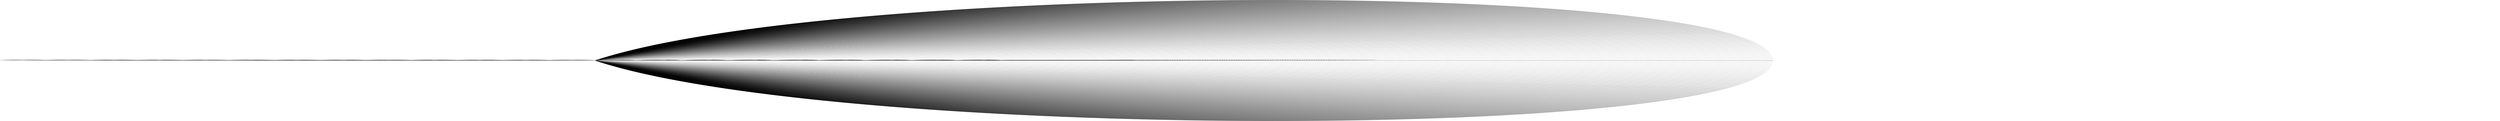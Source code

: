 digraph{
N0[label="0.001139802625653774_0.0"]
N1[label="-0.0006253525907655645_0.0"]
N2[label="-0.00033750924725684607_0.0"]
N3[label="0.001139802625653774_0.0"]
N4[label="-0.0006253525907655645_0.0"]
N5[label="-0.00033750924725684607_0.0"]
N6[label="-0.0009026733734820713_0.0"]
N7[label="0.00016901598033582907_0.0"]
N8[label="0.0009881933365779617_0.0"]
N9[label="-0.002550769452758526_0.0"]
N10[label="0.0001738101064090792_0.0"]
N11[label="-0.00020285609317336842_0.0"]
N12[label="0.001139802625653774_0.0"]
N13[label="-0.0006253525907655645_0.0"]
N14[label="-0.00033750924725684607_0.0"]
N15[label="0.001139802625653774_0.0"]
N16[label="-0.0006253525907655645_0.0"]
N17[label="-0.00033750924725684607_0.0"]
N18[label="0.001139802625653774_0.0"]
N19[label="-0.0006253525907655645_0.0"]
N20[label="-0.00033750924725684607_0.0"]
N21[label="0.001139802625653774_0.0"]
N22[label="0_0.0"]
N23[label="1_0.0"]
N24[label="2_0.0"]
N25[label="3_0.0"]
N26[label="4_0.0"]
N27[label="5_0.0"]
N28[label="6_0.0"]
N29[label="7_0.0"]
N30[label="8_0.0"]
N31[label="9_0.0"]
N32[label="10_0.0"]
N33[label="11_0.0"]
N34[label="12_0.0"]
N35[label="13_0.0"]
N36[label="14_0.0"]
N37[label="15_0.0"]
N38[label="16_0.0"]
N39[label="17_0.0"]
N40[label="18_0.0"]
N41[label="19_0.0"]
N42[label="20_0.0"]
N43[label="21_0.0"]
N44[label="22_0.0"]
N45[label="23_0.0"]
N46[label="24_0.0"]
N47[label="25_0.0"]
N48[label="26_0.0"]
N49[label="27_0.0"]
N50[label="28_0.0"]
N51[label="29_0.0"]
N52[label="30_0.0"]
N53[label="31_0.0"]
N54[label="32_0.0"]
N55[label="33_0.0"]
N56[label="34_0.0"]
N57[label="35_0.0"]
N58[label="36_0.0"]
N59[label="37_0.0"]
N60[label="38_0.0"]
N61[label="39_0.0"]
N62[label="40_0.0"]
N63[label="41_0.0"]
N64[label="42_0.0"]
N65[label="43_0.0"]
N66[label="44_0.0"]
N67[label="45_0.0"]
N68[label="46_0.0"]
N69[label="47_0.0"]
N70[label="48_0.0"]
N71[label="49_0.0"]
N72[label="50_0.0"]
N73[label="51_0.0"]
N74[label="52_0.0"]
N75[label="53_0.0"]
N76[label="54_0.0"]
N77[label="55_0.0"]
N78[label="56_0.0"]
N79[label="57_0.0"]
N80[label="58_0.0"]
N81[label="59_0.0"]
N82[label="60_0.0"]
N83[label="61_0.0"]
N84[label="62_0.0"]
N85[label="63_0.0"]
N86[label="64_0.0"]
N87[label="65_0.0"]
N88[label="66_0.0"]
N89[label="67_0.0"]
N90[label="68_0.0"]
N91[label="69_0.0"]
N92[label="70_0.0"]
N93[label="71_0.0"]
N94[label="72_0.0"]
N95[label="73_0.0"]
N96[label="74_0.0"]
N97[label="75_0.0"]
N98[label="76_0.0"]
N99[label="77_0.0"]
N100[label="78_0.0"]
N101[label="79_0.0"]
N102[label="80_0.0"]
N103[label="81_0.0"]
N104[label="82_0.0"]
N105[label="83_0.0"]
N106[label="84_0.0"]
N107[label="85_0.0"]
N108[label="86_0.0"]
N109[label="87_0.0"]
N110[label="88_0.0"]
N111[label="89_0.0"]
N112[label="90_0.0"]
N113[label="91_0.0"]
N114[label="92_0.0"]
N115[label="93_0.0"]
N116[label="94_0.0"]
N117[label="95_0.0"]
N118[label="96_0.0"]
N119[label="97_0.0"]
N120[label="98_0.0"]
N121[label="99_0.0"]
N122[label="-0.009230519150388484_0.0"]
N123[label="1.0124641968472454_0.0"]
N124[label="1.9969747210744133_0.0"]
N125[label="3.014432698191915_0.0"]
N126[label="4.0062412567941506_0.0"]
N127[label="4.998621101008493_0.0"]
N128[label="6.002538676603729_0.0"]
N129[label="6.988940414373807_0.0"]
N130[label="7.9999505188445_0.0"]
N131[label="8.984938824604873_0.0"]
N132[label="9.988132349782523_0.0"]
N133[label="11.00739002247118_0.0"]
N134[label="11.99632600443754_0.0"]
N135[label="13.000666080060856_0.0"]
N136[label="13.996532917852818_0.0"]
N137[label="15.007756718499559_0.0"]
N138[label="15.988800285480997_0.0"]
N139[label="17.00828649548569_0.0"]
N140[label="17.994273096393986_0.0"]
N141[label="19.008642316859596_0.0"]
N142[label="19.989170313937333_0.0"]
N143[label="21.003296055918074_0.0"]
N144[label="22.003381752468425_0.0"]
N145[label="22.995426110402533_0.0"]
N146[label="23.992433491111086_0.0"]
N147[label="24.987729195391907_0.0"]
N148[label="25.99818500906202_0.0"]
N149[label="26.99099128988075_0.0"]
N150[label="27.999719102436426_0.0"]
N151[label="29.000204206957548_0.0"]
N152[label="29.99885772587386_0.0"]
N153[label="30.99750940824917_0.0"]
N154[label="32.01243277178422_0.0"]
N155[label="32.982955476551034_0.0"]
N156[label="34.00535321570946_0.0"]
N157[label="35.004804420437914_0.0"]
N158[label="36.00992514815436_0.0"]
N159[label="36.98281690298785_0.0"]
N160[label="37.9981983956799_0.0"]
N161[label="38.99365456212544_0.0"]
N162[label="39.99657665581907_0.0"]
N163[label="41.00390005419939_0.0"]
N164[label="41.99074341490871_0.0"]
N165[label="42.99322306186697_0.0"]
N166[label="43.99746961811157_0.0"]
N167[label="44.9974880158731_0.0"]
N168[label="45.99793015654088_0.0"]
N169[label="47.01630118890337_0.0"]
N170[label="48.00726164564738_0.0"]
N171[label="48.99003567487718_0.0"]
N172[label="50.01282980455229_0.0"]
N173[label="50.99208821595714_0.0"]
N174[label="52.00479522574874_0.0"]
N175[label="52.99654587614886_0.0"]
N176[label="54.01601858969508_0.0"]
N177[label="54.98649421051511_0.0"]
N178[label="55.98956707968186_0.0"]
N179[label="57.009855554092105_0.0"]
N180[label="58.00490188447194_0.0"]
N181[label="59.01385881569998_0.0"]
N182[label="60.00486267110342_0.0"]
N183[label="60.99523571391627_0.0"]
N184[label="61.997296345345454_0.0"]
N185[label="62.99952906280747_0.0"]
N186[label="63.99529835481207_0.0"]
N187[label="64.99954383760576_0.0"]
N188[label="66.00367629192476_0.0"]
N189[label="67.00547648009594_0.0"]
N190[label="67.99519719676447_0.0"]
N191[label="68.9947176368156_0.0"]
N192[label="70.00617527846833_0.0"]
N193[label="70.98304140061119_0.0"]
N194[label="72.00437278780348_0.0"]
N195[label="72.99140874111795_0.0"]
N196[label="74.00528533809208_0.0"]
N197[label="75.00120237017664_0.0"]
N198[label="76.00504701012918_0.0"]
N199[label="76.9942855522099_0.0"]
N200[label="78.00282433883613_0.0"]
N201[label="78.98067143418793_0.0"]
N202[label="79.99979495924282_0.0"]
N203[label="81.00582777522857_0.0"]
N204[label="81.98606080410059_0.0"]
N205[label="83.0163445818515_0.0"]
N206[label="83.98832171811146_0.0"]
N207[label="84.98913533651363_0.0"]
N208[label="85.99057564504425_0.0"]
N209[label="87.00454871624781_0.0"]
N210[label="87.99393451613706_0.0"]
N211[label="89.01172739494287_0.0"]
N212[label="90.00356326682109_0.0"]
N213[label="91.00122298636659_0.0"]
N214[label="91.99326629660563_0.0"]
N215[label="93.00015698435078_0.0"]
N216[label="93.99357062291729_0.0"]
N217[label="95.01066751272133_0.0"]
N218[label="96.0112777445166_0.0"]
N219[label="97.00191798953503_0.0"]
N220[label="97.99627952827545_0.0"]
N221[label="98.99452243540705_0.0"]
N0->N222[label="Mul"]
N22->N222[label="Mul"]
N1->N222[label="Mul"]
N22->N222[label="Mul"]
N2->N222[label="Mul"]
N22->N222[label="Mul"]
N222->N222[label="Add"]
N15->N222[label="Add"]
N222->N222[label="Add"]
N16->N222[label="Add"]
N222->N222[label="Add"]
N17->N222[label="Add"]
N222->N222[label="Relu"]
N222->N222[label="Relu"]
N222->N222[label="Relu"]
N3->N222[label="Mul"]
N222->N222[label="Mul"]
N4->N222[label="Mul"]
N222->N222[label="Mul"]
N5->N222[label="Mul"]
N222->N222[label="Mul"]
N222->N222[label="Add"]
N222->N222[label="Add"]
N222->N222[label="Add"]
N222->N222[label="Add"]
N6->N222[label="Mul"]
N222->N222[label="Mul"]
N7->N222[label="Mul"]
N222->N222[label="Mul"]
N8->N222[label="Mul"]
N222->N222[label="Mul"]
N222->N222[label="Add"]
N222->N222[label="Add"]
N222->N222[label="Add"]
N222->N222[label="Add"]
N9->N222[label="Mul"]
N222->N222[label="Mul"]
N10->N222[label="Mul"]
N222->N222[label="Mul"]
N11->N222[label="Mul"]
N222->N222[label="Mul"]
N222->N222[label="Add"]
N222->N222[label="Add"]
N222->N222[label="Add"]
N222->N222[label="Add"]
N222->N222[label="Add"]
N18->N222[label="Add"]
N222->N222[label="Add"]
N19->N222[label="Add"]
N222->N222[label="Add"]
N20->N222[label="Add"]
N222->N222[label="Relu"]
N222->N222[label="Relu"]
N222->N222[label="Relu"]
N12->N222[label="Mul"]
N222->N222[label="Mul"]
N13->N222[label="Mul"]
N222->N222[label="Mul"]
N14->N222[label="Mul"]
N222->N222[label="Mul"]
N222->N222[label="Add"]
N222->N222[label="Add"]
N222->N222[label="Add"]
N222->N222[label="Add"]
N222->N222[label="Add"]
N21->N222[label="Add"]
N222->N222[label="Relu"]
N222->N222[label="Minus"]
N122->N222[label="Minus"]
N222->N222[label="Mul"]
N222->N222[label="Mul"]
N0->N222[label="Mul"]
N23->N222[label="Mul"]
N1->N222[label="Mul"]
N23->N222[label="Mul"]
N2->N222[label="Mul"]
N23->N222[label="Mul"]
N222->N222[label="Add"]
N15->N222[label="Add"]
N222->N222[label="Add"]
N16->N222[label="Add"]
N222->N222[label="Add"]
N17->N222[label="Add"]
N222->N222[label="Relu"]
N222->N222[label="Relu"]
N222->N222[label="Relu"]
N3->N222[label="Mul"]
N222->N222[label="Mul"]
N4->N222[label="Mul"]
N222->N222[label="Mul"]
N5->N222[label="Mul"]
N222->N222[label="Mul"]
N222->N222[label="Add"]
N222->N222[label="Add"]
N222->N222[label="Add"]
N222->N222[label="Add"]
N6->N222[label="Mul"]
N222->N222[label="Mul"]
N7->N222[label="Mul"]
N222->N222[label="Mul"]
N8->N222[label="Mul"]
N222->N222[label="Mul"]
N222->N222[label="Add"]
N222->N222[label="Add"]
N222->N222[label="Add"]
N222->N222[label="Add"]
N9->N222[label="Mul"]
N222->N222[label="Mul"]
N10->N222[label="Mul"]
N222->N222[label="Mul"]
N11->N222[label="Mul"]
N222->N222[label="Mul"]
N222->N222[label="Add"]
N222->N222[label="Add"]
N222->N222[label="Add"]
N222->N222[label="Add"]
N222->N222[label="Add"]
N18->N222[label="Add"]
N222->N222[label="Add"]
N19->N222[label="Add"]
N222->N222[label="Add"]
N20->N222[label="Add"]
N222->N222[label="Relu"]
N222->N222[label="Relu"]
N222->N222[label="Relu"]
N12->N222[label="Mul"]
N222->N222[label="Mul"]
N13->N222[label="Mul"]
N222->N222[label="Mul"]
N14->N222[label="Mul"]
N222->N222[label="Mul"]
N222->N222[label="Add"]
N222->N222[label="Add"]
N222->N222[label="Add"]
N222->N222[label="Add"]
N222->N222[label="Add"]
N21->N222[label="Add"]
N222->N222[label="Relu"]
N222->N222[label="Minus"]
N123->N222[label="Minus"]
N222->N222[label="Mul"]
N222->N222[label="Mul"]
N0->N222[label="Mul"]
N24->N222[label="Mul"]
N1->N222[label="Mul"]
N24->N222[label="Mul"]
N2->N222[label="Mul"]
N24->N222[label="Mul"]
N222->N222[label="Add"]
N15->N222[label="Add"]
N222->N222[label="Add"]
N16->N222[label="Add"]
N222->N222[label="Add"]
N17->N222[label="Add"]
N222->N222[label="Relu"]
N222->N222[label="Relu"]
N222->N222[label="Relu"]
N3->N222[label="Mul"]
N222->N222[label="Mul"]
N4->N222[label="Mul"]
N222->N222[label="Mul"]
N5->N222[label="Mul"]
N222->N222[label="Mul"]
N222->N222[label="Add"]
N222->N222[label="Add"]
N222->N222[label="Add"]
N222->N222[label="Add"]
N6->N222[label="Mul"]
N222->N222[label="Mul"]
N7->N222[label="Mul"]
N222->N222[label="Mul"]
N8->N222[label="Mul"]
N222->N222[label="Mul"]
N222->N222[label="Add"]
N222->N222[label="Add"]
N222->N222[label="Add"]
N222->N222[label="Add"]
N9->N222[label="Mul"]
N222->N222[label="Mul"]
N10->N222[label="Mul"]
N222->N222[label="Mul"]
N11->N222[label="Mul"]
N222->N222[label="Mul"]
N222->N222[label="Add"]
N222->N222[label="Add"]
N222->N222[label="Add"]
N222->N222[label="Add"]
N222->N222[label="Add"]
N18->N222[label="Add"]
N222->N222[label="Add"]
N19->N222[label="Add"]
N222->N222[label="Add"]
N20->N222[label="Add"]
N222->N222[label="Relu"]
N222->N222[label="Relu"]
N222->N222[label="Relu"]
N12->N222[label="Mul"]
N222->N222[label="Mul"]
N13->N222[label="Mul"]
N222->N222[label="Mul"]
N14->N222[label="Mul"]
N222->N222[label="Mul"]
N222->N222[label="Add"]
N222->N222[label="Add"]
N222->N222[label="Add"]
N222->N222[label="Add"]
N222->N222[label="Add"]
N21->N222[label="Add"]
N222->N222[label="Relu"]
N222->N222[label="Minus"]
N124->N222[label="Minus"]
N222->N222[label="Mul"]
N222->N222[label="Mul"]
N0->N222[label="Mul"]
N25->N222[label="Mul"]
N1->N222[label="Mul"]
N25->N222[label="Mul"]
N2->N222[label="Mul"]
N25->N222[label="Mul"]
N222->N222[label="Add"]
N15->N222[label="Add"]
N222->N222[label="Add"]
N16->N222[label="Add"]
N222->N222[label="Add"]
N17->N222[label="Add"]
N222->N222[label="Relu"]
N222->N222[label="Relu"]
N222->N222[label="Relu"]
N3->N222[label="Mul"]
N222->N222[label="Mul"]
N4->N222[label="Mul"]
N222->N222[label="Mul"]
N5->N222[label="Mul"]
N222->N222[label="Mul"]
N222->N222[label="Add"]
N222->N222[label="Add"]
N222->N222[label="Add"]
N222->N222[label="Add"]
N6->N222[label="Mul"]
N222->N222[label="Mul"]
N7->N222[label="Mul"]
N222->N222[label="Mul"]
N8->N222[label="Mul"]
N222->N222[label="Mul"]
N222->N222[label="Add"]
N222->N222[label="Add"]
N222->N222[label="Add"]
N222->N222[label="Add"]
N9->N222[label="Mul"]
N222->N222[label="Mul"]
N10->N222[label="Mul"]
N222->N222[label="Mul"]
N11->N222[label="Mul"]
N222->N222[label="Mul"]
N222->N222[label="Add"]
N222->N222[label="Add"]
N222->N222[label="Add"]
N222->N222[label="Add"]
N222->N222[label="Add"]
N18->N222[label="Add"]
N222->N222[label="Add"]
N19->N222[label="Add"]
N222->N222[label="Add"]
N20->N222[label="Add"]
N222->N222[label="Relu"]
N222->N222[label="Relu"]
N222->N222[label="Relu"]
N12->N222[label="Mul"]
N222->N222[label="Mul"]
N13->N222[label="Mul"]
N222->N222[label="Mul"]
N14->N222[label="Mul"]
N222->N222[label="Mul"]
N222->N222[label="Add"]
N222->N222[label="Add"]
N222->N222[label="Add"]
N222->N222[label="Add"]
N222->N222[label="Add"]
N21->N222[label="Add"]
N222->N222[label="Relu"]
N222->N222[label="Minus"]
N125->N222[label="Minus"]
N222->N222[label="Mul"]
N222->N222[label="Mul"]
N0->N222[label="Mul"]
N26->N222[label="Mul"]
N1->N222[label="Mul"]
N26->N222[label="Mul"]
N2->N222[label="Mul"]
N26->N222[label="Mul"]
N222->N222[label="Add"]
N15->N222[label="Add"]
N222->N222[label="Add"]
N16->N222[label="Add"]
N222->N222[label="Add"]
N17->N222[label="Add"]
N222->N222[label="Relu"]
N222->N222[label="Relu"]
N222->N222[label="Relu"]
N3->N222[label="Mul"]
N222->N222[label="Mul"]
N4->N222[label="Mul"]
N222->N222[label="Mul"]
N5->N222[label="Mul"]
N222->N222[label="Mul"]
N222->N222[label="Add"]
N222->N222[label="Add"]
N222->N222[label="Add"]
N222->N222[label="Add"]
N6->N222[label="Mul"]
N222->N222[label="Mul"]
N7->N222[label="Mul"]
N222->N222[label="Mul"]
N8->N222[label="Mul"]
N222->N222[label="Mul"]
N222->N222[label="Add"]
N222->N222[label="Add"]
N222->N222[label="Add"]
N222->N222[label="Add"]
N9->N222[label="Mul"]
N222->N222[label="Mul"]
N10->N222[label="Mul"]
N222->N222[label="Mul"]
N11->N222[label="Mul"]
N222->N222[label="Mul"]
N222->N222[label="Add"]
N222->N222[label="Add"]
N222->N222[label="Add"]
N222->N222[label="Add"]
N222->N222[label="Add"]
N18->N222[label="Add"]
N222->N222[label="Add"]
N19->N222[label="Add"]
N222->N222[label="Add"]
N20->N222[label="Add"]
N222->N222[label="Relu"]
N222->N222[label="Relu"]
N222->N222[label="Relu"]
N12->N222[label="Mul"]
N222->N222[label="Mul"]
N13->N222[label="Mul"]
N222->N222[label="Mul"]
N14->N222[label="Mul"]
N222->N222[label="Mul"]
N222->N222[label="Add"]
N222->N222[label="Add"]
N222->N222[label="Add"]
N222->N222[label="Add"]
N222->N222[label="Add"]
N21->N222[label="Add"]
N222->N222[label="Relu"]
N222->N222[label="Minus"]
N126->N222[label="Minus"]
N222->N222[label="Mul"]
N222->N222[label="Mul"]
N0->N222[label="Mul"]
N27->N222[label="Mul"]
N1->N222[label="Mul"]
N27->N222[label="Mul"]
N2->N222[label="Mul"]
N27->N222[label="Mul"]
N222->N222[label="Add"]
N15->N222[label="Add"]
N222->N222[label="Add"]
N16->N222[label="Add"]
N222->N222[label="Add"]
N17->N222[label="Add"]
N222->N222[label="Relu"]
N222->N222[label="Relu"]
N222->N222[label="Relu"]
N3->N222[label="Mul"]
N222->N222[label="Mul"]
N4->N222[label="Mul"]
N222->N222[label="Mul"]
N5->N222[label="Mul"]
N222->N222[label="Mul"]
N222->N222[label="Add"]
N222->N222[label="Add"]
N222->N222[label="Add"]
N222->N222[label="Add"]
N6->N222[label="Mul"]
N222->N222[label="Mul"]
N7->N222[label="Mul"]
N222->N222[label="Mul"]
N8->N222[label="Mul"]
N222->N222[label="Mul"]
N222->N222[label="Add"]
N222->N222[label="Add"]
N222->N222[label="Add"]
N222->N222[label="Add"]
N9->N222[label="Mul"]
N222->N222[label="Mul"]
N10->N222[label="Mul"]
N222->N222[label="Mul"]
N11->N222[label="Mul"]
N222->N222[label="Mul"]
N222->N222[label="Add"]
N222->N222[label="Add"]
N222->N222[label="Add"]
N222->N222[label="Add"]
N222->N222[label="Add"]
N18->N222[label="Add"]
N222->N222[label="Add"]
N19->N222[label="Add"]
N222->N222[label="Add"]
N20->N222[label="Add"]
N222->N222[label="Relu"]
N222->N222[label="Relu"]
N222->N222[label="Relu"]
N12->N222[label="Mul"]
N222->N222[label="Mul"]
N13->N222[label="Mul"]
N222->N222[label="Mul"]
N14->N222[label="Mul"]
N222->N222[label="Mul"]
N222->N222[label="Add"]
N222->N222[label="Add"]
N222->N222[label="Add"]
N222->N222[label="Add"]
N222->N222[label="Add"]
N21->N222[label="Add"]
N222->N222[label="Relu"]
N222->N222[label="Minus"]
N127->N222[label="Minus"]
N222->N222[label="Mul"]
N222->N222[label="Mul"]
N0->N222[label="Mul"]
N28->N222[label="Mul"]
N1->N222[label="Mul"]
N28->N222[label="Mul"]
N2->N222[label="Mul"]
N28->N222[label="Mul"]
N222->N222[label="Add"]
N15->N222[label="Add"]
N222->N222[label="Add"]
N16->N222[label="Add"]
N222->N222[label="Add"]
N17->N222[label="Add"]
N222->N222[label="Relu"]
N222->N222[label="Relu"]
N222->N222[label="Relu"]
N3->N222[label="Mul"]
N222->N222[label="Mul"]
N4->N222[label="Mul"]
N222->N222[label="Mul"]
N5->N222[label="Mul"]
N222->N222[label="Mul"]
N222->N222[label="Add"]
N222->N222[label="Add"]
N222->N222[label="Add"]
N222->N222[label="Add"]
N6->N222[label="Mul"]
N222->N222[label="Mul"]
N7->N222[label="Mul"]
N222->N222[label="Mul"]
N8->N222[label="Mul"]
N222->N222[label="Mul"]
N222->N222[label="Add"]
N222->N222[label="Add"]
N222->N222[label="Add"]
N222->N222[label="Add"]
N9->N222[label="Mul"]
N222->N222[label="Mul"]
N10->N222[label="Mul"]
N222->N222[label="Mul"]
N11->N222[label="Mul"]
N222->N222[label="Mul"]
N222->N222[label="Add"]
N222->N222[label="Add"]
N222->N222[label="Add"]
N222->N222[label="Add"]
N222->N222[label="Add"]
N18->N222[label="Add"]
N222->N222[label="Add"]
N19->N222[label="Add"]
N222->N222[label="Add"]
N20->N222[label="Add"]
N222->N222[label="Relu"]
N222->N222[label="Relu"]
N222->N222[label="Relu"]
N12->N222[label="Mul"]
N222->N222[label="Mul"]
N13->N222[label="Mul"]
N222->N222[label="Mul"]
N14->N222[label="Mul"]
N222->N222[label="Mul"]
N222->N222[label="Add"]
N222->N222[label="Add"]
N222->N222[label="Add"]
N222->N222[label="Add"]
N222->N222[label="Add"]
N21->N222[label="Add"]
N222->N222[label="Relu"]
N222->N222[label="Minus"]
N128->N222[label="Minus"]
N222->N222[label="Mul"]
N222->N222[label="Mul"]
N0->N222[label="Mul"]
N29->N222[label="Mul"]
N1->N222[label="Mul"]
N29->N222[label="Mul"]
N2->N222[label="Mul"]
N29->N222[label="Mul"]
N222->N222[label="Add"]
N15->N222[label="Add"]
N222->N222[label="Add"]
N16->N222[label="Add"]
N222->N222[label="Add"]
N17->N222[label="Add"]
N222->N222[label="Relu"]
N222->N222[label="Relu"]
N222->N222[label="Relu"]
N3->N222[label="Mul"]
N222->N222[label="Mul"]
N4->N222[label="Mul"]
N222->N222[label="Mul"]
N5->N222[label="Mul"]
N222->N222[label="Mul"]
N222->N222[label="Add"]
N222->N222[label="Add"]
N222->N222[label="Add"]
N222->N222[label="Add"]
N6->N222[label="Mul"]
N222->N222[label="Mul"]
N7->N222[label="Mul"]
N222->N222[label="Mul"]
N8->N222[label="Mul"]
N222->N222[label="Mul"]
N222->N222[label="Add"]
N222->N222[label="Add"]
N222->N222[label="Add"]
N222->N222[label="Add"]
N9->N222[label="Mul"]
N222->N222[label="Mul"]
N10->N222[label="Mul"]
N222->N222[label="Mul"]
N11->N222[label="Mul"]
N222->N222[label="Mul"]
N222->N222[label="Add"]
N222->N222[label="Add"]
N222->N222[label="Add"]
N222->N222[label="Add"]
N222->N222[label="Add"]
N18->N222[label="Add"]
N222->N222[label="Add"]
N19->N222[label="Add"]
N222->N222[label="Add"]
N20->N222[label="Add"]
N222->N222[label="Relu"]
N222->N222[label="Relu"]
N222->N222[label="Relu"]
N12->N222[label="Mul"]
N222->N222[label="Mul"]
N13->N222[label="Mul"]
N222->N222[label="Mul"]
N14->N222[label="Mul"]
N222->N222[label="Mul"]
N222->N222[label="Add"]
N222->N222[label="Add"]
N222->N222[label="Add"]
N222->N222[label="Add"]
N222->N222[label="Add"]
N21->N222[label="Add"]
N222->N222[label="Relu"]
N222->N222[label="Minus"]
N129->N222[label="Minus"]
N222->N222[label="Mul"]
N222->N222[label="Mul"]
N0->N222[label="Mul"]
N30->N222[label="Mul"]
N1->N222[label="Mul"]
N30->N222[label="Mul"]
N2->N222[label="Mul"]
N30->N222[label="Mul"]
N222->N222[label="Add"]
N15->N222[label="Add"]
N222->N222[label="Add"]
N16->N222[label="Add"]
N222->N222[label="Add"]
N17->N222[label="Add"]
N222->N222[label="Relu"]
N222->N222[label="Relu"]
N222->N222[label="Relu"]
N3->N222[label="Mul"]
N222->N222[label="Mul"]
N4->N222[label="Mul"]
N222->N222[label="Mul"]
N5->N222[label="Mul"]
N222->N222[label="Mul"]
N222->N222[label="Add"]
N222->N222[label="Add"]
N222->N222[label="Add"]
N222->N222[label="Add"]
N6->N222[label="Mul"]
N222->N222[label="Mul"]
N7->N222[label="Mul"]
N222->N222[label="Mul"]
N8->N222[label="Mul"]
N222->N222[label="Mul"]
N222->N222[label="Add"]
N222->N222[label="Add"]
N222->N222[label="Add"]
N222->N222[label="Add"]
N9->N222[label="Mul"]
N222->N222[label="Mul"]
N10->N222[label="Mul"]
N222->N222[label="Mul"]
N11->N222[label="Mul"]
N222->N222[label="Mul"]
N222->N222[label="Add"]
N222->N222[label="Add"]
N222->N222[label="Add"]
N222->N222[label="Add"]
N222->N222[label="Add"]
N18->N222[label="Add"]
N222->N222[label="Add"]
N19->N222[label="Add"]
N222->N222[label="Add"]
N20->N222[label="Add"]
N222->N222[label="Relu"]
N222->N222[label="Relu"]
N222->N222[label="Relu"]
N12->N222[label="Mul"]
N222->N222[label="Mul"]
N13->N222[label="Mul"]
N222->N222[label="Mul"]
N14->N222[label="Mul"]
N222->N222[label="Mul"]
N222->N222[label="Add"]
N222->N222[label="Add"]
N222->N222[label="Add"]
N222->N222[label="Add"]
N222->N222[label="Add"]
N21->N222[label="Add"]
N222->N222[label="Relu"]
N222->N222[label="Minus"]
N130->N222[label="Minus"]
N222->N222[label="Mul"]
N222->N222[label="Mul"]
N0->N222[label="Mul"]
N31->N222[label="Mul"]
N1->N222[label="Mul"]
N31->N222[label="Mul"]
N2->N222[label="Mul"]
N31->N222[label="Mul"]
N222->N222[label="Add"]
N15->N222[label="Add"]
N222->N222[label="Add"]
N16->N222[label="Add"]
N222->N222[label="Add"]
N17->N222[label="Add"]
N222->N222[label="Relu"]
N222->N222[label="Relu"]
N222->N222[label="Relu"]
N3->N222[label="Mul"]
N222->N222[label="Mul"]
N4->N222[label="Mul"]
N222->N222[label="Mul"]
N5->N222[label="Mul"]
N222->N222[label="Mul"]
N222->N222[label="Add"]
N222->N222[label="Add"]
N222->N222[label="Add"]
N222->N222[label="Add"]
N6->N222[label="Mul"]
N222->N222[label="Mul"]
N7->N222[label="Mul"]
N222->N222[label="Mul"]
N8->N222[label="Mul"]
N222->N222[label="Mul"]
N222->N222[label="Add"]
N222->N222[label="Add"]
N222->N222[label="Add"]
N222->N222[label="Add"]
N9->N222[label="Mul"]
N222->N222[label="Mul"]
N10->N222[label="Mul"]
N222->N222[label="Mul"]
N11->N222[label="Mul"]
N222->N222[label="Mul"]
N222->N222[label="Add"]
N222->N222[label="Add"]
N222->N222[label="Add"]
N222->N222[label="Add"]
N222->N222[label="Add"]
N18->N222[label="Add"]
N222->N222[label="Add"]
N19->N222[label="Add"]
N222->N222[label="Add"]
N20->N222[label="Add"]
N222->N222[label="Relu"]
N222->N222[label="Relu"]
N222->N222[label="Relu"]
N12->N222[label="Mul"]
N222->N222[label="Mul"]
N13->N222[label="Mul"]
N222->N222[label="Mul"]
N14->N222[label="Mul"]
N222->N222[label="Mul"]
N222->N222[label="Add"]
N222->N222[label="Add"]
N222->N222[label="Add"]
N222->N222[label="Add"]
N222->N222[label="Add"]
N21->N222[label="Add"]
N222->N222[label="Relu"]
N222->N222[label="Minus"]
N131->N222[label="Minus"]
N222->N222[label="Mul"]
N222->N222[label="Mul"]
N0->N222[label="Mul"]
N32->N222[label="Mul"]
N1->N222[label="Mul"]
N32->N222[label="Mul"]
N2->N222[label="Mul"]
N32->N222[label="Mul"]
N222->N222[label="Add"]
N15->N222[label="Add"]
N222->N222[label="Add"]
N16->N222[label="Add"]
N222->N222[label="Add"]
N17->N222[label="Add"]
N222->N222[label="Relu"]
N222->N222[label="Relu"]
N222->N222[label="Relu"]
N3->N222[label="Mul"]
N222->N222[label="Mul"]
N4->N222[label="Mul"]
N222->N222[label="Mul"]
N5->N222[label="Mul"]
N222->N222[label="Mul"]
N222->N222[label="Add"]
N222->N222[label="Add"]
N222->N222[label="Add"]
N222->N222[label="Add"]
N6->N222[label="Mul"]
N222->N222[label="Mul"]
N7->N222[label="Mul"]
N222->N222[label="Mul"]
N8->N222[label="Mul"]
N222->N222[label="Mul"]
N222->N222[label="Add"]
N222->N222[label="Add"]
N222->N222[label="Add"]
N222->N222[label="Add"]
N9->N222[label="Mul"]
N222->N222[label="Mul"]
N10->N222[label="Mul"]
N222->N222[label="Mul"]
N11->N222[label="Mul"]
N222->N222[label="Mul"]
N222->N222[label="Add"]
N222->N222[label="Add"]
N222->N222[label="Add"]
N222->N222[label="Add"]
N222->N222[label="Add"]
N18->N222[label="Add"]
N222->N222[label="Add"]
N19->N222[label="Add"]
N222->N222[label="Add"]
N20->N222[label="Add"]
N222->N222[label="Relu"]
N222->N222[label="Relu"]
N222->N222[label="Relu"]
N12->N222[label="Mul"]
N222->N222[label="Mul"]
N13->N222[label="Mul"]
N222->N222[label="Mul"]
N14->N222[label="Mul"]
N222->N222[label="Mul"]
N222->N222[label="Add"]
N222->N222[label="Add"]
N222->N222[label="Add"]
N222->N222[label="Add"]
N222->N222[label="Add"]
N21->N222[label="Add"]
N222->N222[label="Relu"]
N222->N222[label="Minus"]
N132->N222[label="Minus"]
N222->N222[label="Mul"]
N222->N222[label="Mul"]
N0->N222[label="Mul"]
N33->N222[label="Mul"]
N1->N222[label="Mul"]
N33->N222[label="Mul"]
N2->N222[label="Mul"]
N33->N222[label="Mul"]
N222->N222[label="Add"]
N15->N222[label="Add"]
N222->N222[label="Add"]
N16->N222[label="Add"]
N222->N222[label="Add"]
N17->N222[label="Add"]
N222->N222[label="Relu"]
N222->N222[label="Relu"]
N222->N222[label="Relu"]
N3->N222[label="Mul"]
N222->N222[label="Mul"]
N4->N222[label="Mul"]
N222->N222[label="Mul"]
N5->N222[label="Mul"]
N222->N222[label="Mul"]
N222->N222[label="Add"]
N222->N222[label="Add"]
N222->N222[label="Add"]
N222->N222[label="Add"]
N6->N222[label="Mul"]
N222->N222[label="Mul"]
N7->N222[label="Mul"]
N222->N222[label="Mul"]
N8->N222[label="Mul"]
N222->N222[label="Mul"]
N222->N222[label="Add"]
N222->N222[label="Add"]
N222->N222[label="Add"]
N222->N222[label="Add"]
N9->N222[label="Mul"]
N222->N222[label="Mul"]
N10->N222[label="Mul"]
N222->N222[label="Mul"]
N11->N222[label="Mul"]
N222->N222[label="Mul"]
N222->N222[label="Add"]
N222->N222[label="Add"]
N222->N222[label="Add"]
N222->N222[label="Add"]
N222->N222[label="Add"]
N18->N222[label="Add"]
N222->N222[label="Add"]
N19->N222[label="Add"]
N222->N222[label="Add"]
N20->N222[label="Add"]
N222->N222[label="Relu"]
N222->N222[label="Relu"]
N222->N222[label="Relu"]
N12->N222[label="Mul"]
N222->N222[label="Mul"]
N13->N222[label="Mul"]
N222->N222[label="Mul"]
N14->N222[label="Mul"]
N222->N222[label="Mul"]
N222->N222[label="Add"]
N222->N222[label="Add"]
N222->N222[label="Add"]
N222->N222[label="Add"]
N222->N222[label="Add"]
N21->N222[label="Add"]
N222->N222[label="Relu"]
N222->N222[label="Minus"]
N133->N222[label="Minus"]
N222->N222[label="Mul"]
N222->N222[label="Mul"]
N0->N222[label="Mul"]
N34->N222[label="Mul"]
N1->N222[label="Mul"]
N34->N222[label="Mul"]
N2->N222[label="Mul"]
N34->N222[label="Mul"]
N222->N222[label="Add"]
N15->N222[label="Add"]
N222->N222[label="Add"]
N16->N222[label="Add"]
N222->N222[label="Add"]
N17->N222[label="Add"]
N222->N222[label="Relu"]
N222->N222[label="Relu"]
N222->N222[label="Relu"]
N3->N222[label="Mul"]
N222->N222[label="Mul"]
N4->N222[label="Mul"]
N222->N222[label="Mul"]
N5->N222[label="Mul"]
N222->N222[label="Mul"]
N222->N222[label="Add"]
N222->N222[label="Add"]
N222->N222[label="Add"]
N222->N222[label="Add"]
N6->N222[label="Mul"]
N222->N222[label="Mul"]
N7->N222[label="Mul"]
N222->N222[label="Mul"]
N8->N222[label="Mul"]
N222->N222[label="Mul"]
N222->N222[label="Add"]
N222->N222[label="Add"]
N222->N222[label="Add"]
N222->N222[label="Add"]
N9->N222[label="Mul"]
N222->N222[label="Mul"]
N10->N222[label="Mul"]
N222->N222[label="Mul"]
N11->N222[label="Mul"]
N222->N222[label="Mul"]
N222->N222[label="Add"]
N222->N222[label="Add"]
N222->N222[label="Add"]
N222->N222[label="Add"]
N222->N222[label="Add"]
N18->N222[label="Add"]
N222->N222[label="Add"]
N19->N222[label="Add"]
N222->N222[label="Add"]
N20->N222[label="Add"]
N222->N222[label="Relu"]
N222->N222[label="Relu"]
N222->N222[label="Relu"]
N12->N222[label="Mul"]
N222->N222[label="Mul"]
N13->N222[label="Mul"]
N222->N222[label="Mul"]
N14->N222[label="Mul"]
N222->N222[label="Mul"]
N222->N222[label="Add"]
N222->N222[label="Add"]
N222->N222[label="Add"]
N222->N222[label="Add"]
N222->N222[label="Add"]
N21->N222[label="Add"]
N222->N222[label="Relu"]
N222->N222[label="Minus"]
N134->N222[label="Minus"]
N222->N222[label="Mul"]
N222->N222[label="Mul"]
N0->N222[label="Mul"]
N35->N222[label="Mul"]
N1->N222[label="Mul"]
N35->N222[label="Mul"]
N2->N222[label="Mul"]
N35->N222[label="Mul"]
N222->N222[label="Add"]
N15->N222[label="Add"]
N222->N222[label="Add"]
N16->N222[label="Add"]
N222->N222[label="Add"]
N17->N222[label="Add"]
N222->N222[label="Relu"]
N222->N222[label="Relu"]
N222->N222[label="Relu"]
N3->N222[label="Mul"]
N222->N222[label="Mul"]
N4->N222[label="Mul"]
N222->N222[label="Mul"]
N5->N222[label="Mul"]
N222->N222[label="Mul"]
N222->N222[label="Add"]
N222->N222[label="Add"]
N222->N222[label="Add"]
N222->N222[label="Add"]
N6->N222[label="Mul"]
N222->N222[label="Mul"]
N7->N222[label="Mul"]
N222->N222[label="Mul"]
N8->N222[label="Mul"]
N222->N222[label="Mul"]
N222->N222[label="Add"]
N222->N222[label="Add"]
N222->N222[label="Add"]
N222->N222[label="Add"]
N9->N222[label="Mul"]
N222->N222[label="Mul"]
N10->N222[label="Mul"]
N222->N222[label="Mul"]
N11->N222[label="Mul"]
N222->N222[label="Mul"]
N222->N222[label="Add"]
N222->N222[label="Add"]
N222->N222[label="Add"]
N222->N222[label="Add"]
N222->N222[label="Add"]
N18->N222[label="Add"]
N222->N222[label="Add"]
N19->N222[label="Add"]
N222->N222[label="Add"]
N20->N222[label="Add"]
N222->N222[label="Relu"]
N222->N222[label="Relu"]
N222->N222[label="Relu"]
N12->N222[label="Mul"]
N222->N222[label="Mul"]
N13->N222[label="Mul"]
N222->N222[label="Mul"]
N14->N222[label="Mul"]
N222->N222[label="Mul"]
N222->N222[label="Add"]
N222->N222[label="Add"]
N222->N222[label="Add"]
N222->N222[label="Add"]
N222->N222[label="Add"]
N21->N222[label="Add"]
N222->N222[label="Relu"]
N222->N222[label="Minus"]
N135->N222[label="Minus"]
N222->N222[label="Mul"]
N222->N222[label="Mul"]
N0->N222[label="Mul"]
N36->N222[label="Mul"]
N1->N222[label="Mul"]
N36->N222[label="Mul"]
N2->N222[label="Mul"]
N36->N222[label="Mul"]
N222->N222[label="Add"]
N15->N222[label="Add"]
N222->N222[label="Add"]
N16->N222[label="Add"]
N222->N222[label="Add"]
N17->N222[label="Add"]
N222->N222[label="Relu"]
N222->N222[label="Relu"]
N222->N222[label="Relu"]
N3->N222[label="Mul"]
N222->N222[label="Mul"]
N4->N222[label="Mul"]
N222->N222[label="Mul"]
N5->N222[label="Mul"]
N222->N222[label="Mul"]
N222->N222[label="Add"]
N222->N222[label="Add"]
N222->N222[label="Add"]
N222->N222[label="Add"]
N6->N222[label="Mul"]
N222->N222[label="Mul"]
N7->N222[label="Mul"]
N222->N222[label="Mul"]
N8->N222[label="Mul"]
N222->N222[label="Mul"]
N222->N222[label="Add"]
N222->N222[label="Add"]
N222->N222[label="Add"]
N222->N222[label="Add"]
N9->N222[label="Mul"]
N222->N222[label="Mul"]
N10->N222[label="Mul"]
N222->N222[label="Mul"]
N11->N222[label="Mul"]
N222->N222[label="Mul"]
N222->N222[label="Add"]
N222->N222[label="Add"]
N222->N222[label="Add"]
N222->N222[label="Add"]
N222->N222[label="Add"]
N18->N222[label="Add"]
N222->N222[label="Add"]
N19->N222[label="Add"]
N222->N222[label="Add"]
N20->N222[label="Add"]
N222->N222[label="Relu"]
N222->N222[label="Relu"]
N222->N222[label="Relu"]
N12->N222[label="Mul"]
N222->N222[label="Mul"]
N13->N222[label="Mul"]
N222->N222[label="Mul"]
N14->N222[label="Mul"]
N222->N222[label="Mul"]
N222->N222[label="Add"]
N222->N222[label="Add"]
N222->N222[label="Add"]
N222->N222[label="Add"]
N222->N222[label="Add"]
N21->N222[label="Add"]
N222->N222[label="Relu"]
N222->N222[label="Minus"]
N136->N222[label="Minus"]
N222->N222[label="Mul"]
N222->N222[label="Mul"]
N0->N222[label="Mul"]
N37->N222[label="Mul"]
N1->N222[label="Mul"]
N37->N222[label="Mul"]
N2->N222[label="Mul"]
N37->N222[label="Mul"]
N222->N222[label="Add"]
N15->N222[label="Add"]
N222->N222[label="Add"]
N16->N222[label="Add"]
N222->N222[label="Add"]
N17->N222[label="Add"]
N222->N222[label="Relu"]
N222->N222[label="Relu"]
N222->N222[label="Relu"]
N3->N222[label="Mul"]
N222->N222[label="Mul"]
N4->N222[label="Mul"]
N222->N222[label="Mul"]
N5->N222[label="Mul"]
N222->N222[label="Mul"]
N222->N222[label="Add"]
N222->N222[label="Add"]
N222->N222[label="Add"]
N222->N222[label="Add"]
N6->N222[label="Mul"]
N222->N222[label="Mul"]
N7->N222[label="Mul"]
N222->N222[label="Mul"]
N8->N222[label="Mul"]
N222->N222[label="Mul"]
N222->N222[label="Add"]
N222->N222[label="Add"]
N222->N222[label="Add"]
N222->N222[label="Add"]
N9->N222[label="Mul"]
N222->N222[label="Mul"]
N10->N222[label="Mul"]
N222->N222[label="Mul"]
N11->N222[label="Mul"]
N222->N222[label="Mul"]
N222->N222[label="Add"]
N222->N222[label="Add"]
N222->N222[label="Add"]
N222->N222[label="Add"]
N222->N222[label="Add"]
N18->N222[label="Add"]
N222->N222[label="Add"]
N19->N222[label="Add"]
N222->N222[label="Add"]
N20->N222[label="Add"]
N222->N222[label="Relu"]
N222->N222[label="Relu"]
N222->N222[label="Relu"]
N12->N222[label="Mul"]
N222->N222[label="Mul"]
N13->N222[label="Mul"]
N222->N222[label="Mul"]
N14->N222[label="Mul"]
N222->N222[label="Mul"]
N222->N222[label="Add"]
N222->N222[label="Add"]
N222->N222[label="Add"]
N222->N222[label="Add"]
N222->N222[label="Add"]
N21->N222[label="Add"]
N222->N222[label="Relu"]
N222->N222[label="Minus"]
N137->N222[label="Minus"]
N222->N222[label="Mul"]
N222->N222[label="Mul"]
N0->N222[label="Mul"]
N38->N222[label="Mul"]
N1->N222[label="Mul"]
N38->N222[label="Mul"]
N2->N222[label="Mul"]
N38->N222[label="Mul"]
N222->N222[label="Add"]
N15->N222[label="Add"]
N222->N222[label="Add"]
N16->N222[label="Add"]
N222->N222[label="Add"]
N17->N222[label="Add"]
N222->N222[label="Relu"]
N222->N222[label="Relu"]
N222->N222[label="Relu"]
N3->N222[label="Mul"]
N222->N222[label="Mul"]
N4->N222[label="Mul"]
N222->N222[label="Mul"]
N5->N222[label="Mul"]
N222->N222[label="Mul"]
N222->N222[label="Add"]
N222->N222[label="Add"]
N222->N222[label="Add"]
N222->N222[label="Add"]
N6->N222[label="Mul"]
N222->N222[label="Mul"]
N7->N222[label="Mul"]
N222->N222[label="Mul"]
N8->N222[label="Mul"]
N222->N222[label="Mul"]
N222->N222[label="Add"]
N222->N222[label="Add"]
N222->N222[label="Add"]
N222->N222[label="Add"]
N9->N222[label="Mul"]
N222->N222[label="Mul"]
N10->N222[label="Mul"]
N222->N222[label="Mul"]
N11->N222[label="Mul"]
N222->N222[label="Mul"]
N222->N222[label="Add"]
N222->N222[label="Add"]
N222->N222[label="Add"]
N222->N222[label="Add"]
N222->N222[label="Add"]
N18->N222[label="Add"]
N222->N222[label="Add"]
N19->N222[label="Add"]
N222->N222[label="Add"]
N20->N222[label="Add"]
N222->N222[label="Relu"]
N222->N222[label="Relu"]
N222->N222[label="Relu"]
N12->N222[label="Mul"]
N222->N222[label="Mul"]
N13->N222[label="Mul"]
N222->N222[label="Mul"]
N14->N222[label="Mul"]
N222->N222[label="Mul"]
N222->N222[label="Add"]
N222->N222[label="Add"]
N222->N222[label="Add"]
N222->N222[label="Add"]
N222->N222[label="Add"]
N21->N222[label="Add"]
N222->N222[label="Relu"]
N222->N222[label="Minus"]
N138->N222[label="Minus"]
N222->N222[label="Mul"]
N222->N222[label="Mul"]
N0->N222[label="Mul"]
N39->N222[label="Mul"]
N1->N222[label="Mul"]
N39->N222[label="Mul"]
N2->N222[label="Mul"]
N39->N222[label="Mul"]
N222->N222[label="Add"]
N15->N222[label="Add"]
N222->N222[label="Add"]
N16->N222[label="Add"]
N222->N222[label="Add"]
N17->N222[label="Add"]
N222->N222[label="Relu"]
N222->N222[label="Relu"]
N222->N222[label="Relu"]
N3->N222[label="Mul"]
N222->N222[label="Mul"]
N4->N222[label="Mul"]
N222->N222[label="Mul"]
N5->N222[label="Mul"]
N222->N222[label="Mul"]
N222->N222[label="Add"]
N222->N222[label="Add"]
N222->N222[label="Add"]
N222->N222[label="Add"]
N6->N222[label="Mul"]
N222->N222[label="Mul"]
N7->N222[label="Mul"]
N222->N222[label="Mul"]
N8->N222[label="Mul"]
N222->N222[label="Mul"]
N222->N222[label="Add"]
N222->N222[label="Add"]
N222->N222[label="Add"]
N222->N222[label="Add"]
N9->N222[label="Mul"]
N222->N222[label="Mul"]
N10->N222[label="Mul"]
N222->N222[label="Mul"]
N11->N222[label="Mul"]
N222->N222[label="Mul"]
N222->N222[label="Add"]
N222->N222[label="Add"]
N222->N222[label="Add"]
N222->N222[label="Add"]
N222->N222[label="Add"]
N18->N222[label="Add"]
N222->N222[label="Add"]
N19->N222[label="Add"]
N222->N222[label="Add"]
N20->N222[label="Add"]
N222->N222[label="Relu"]
N222->N222[label="Relu"]
N222->N222[label="Relu"]
N12->N222[label="Mul"]
N222->N222[label="Mul"]
N13->N222[label="Mul"]
N222->N222[label="Mul"]
N14->N222[label="Mul"]
N222->N222[label="Mul"]
N222->N222[label="Add"]
N222->N222[label="Add"]
N222->N222[label="Add"]
N222->N222[label="Add"]
N222->N222[label="Add"]
N21->N222[label="Add"]
N222->N222[label="Relu"]
N222->N222[label="Minus"]
N139->N222[label="Minus"]
N222->N222[label="Mul"]
N222->N222[label="Mul"]
N0->N222[label="Mul"]
N40->N222[label="Mul"]
N1->N222[label="Mul"]
N40->N222[label="Mul"]
N2->N222[label="Mul"]
N40->N222[label="Mul"]
N222->N222[label="Add"]
N15->N222[label="Add"]
N222->N222[label="Add"]
N16->N222[label="Add"]
N222->N222[label="Add"]
N17->N222[label="Add"]
N222->N222[label="Relu"]
N222->N222[label="Relu"]
N222->N222[label="Relu"]
N3->N222[label="Mul"]
N222->N222[label="Mul"]
N4->N222[label="Mul"]
N222->N222[label="Mul"]
N5->N222[label="Mul"]
N222->N222[label="Mul"]
N222->N222[label="Add"]
N222->N222[label="Add"]
N222->N222[label="Add"]
N222->N222[label="Add"]
N6->N222[label="Mul"]
N222->N222[label="Mul"]
N7->N222[label="Mul"]
N222->N222[label="Mul"]
N8->N222[label="Mul"]
N222->N222[label="Mul"]
N222->N222[label="Add"]
N222->N222[label="Add"]
N222->N222[label="Add"]
N222->N222[label="Add"]
N9->N222[label="Mul"]
N222->N222[label="Mul"]
N10->N222[label="Mul"]
N222->N222[label="Mul"]
N11->N222[label="Mul"]
N222->N222[label="Mul"]
N222->N222[label="Add"]
N222->N222[label="Add"]
N222->N222[label="Add"]
N222->N222[label="Add"]
N222->N222[label="Add"]
N18->N222[label="Add"]
N222->N222[label="Add"]
N19->N222[label="Add"]
N222->N222[label="Add"]
N20->N222[label="Add"]
N222->N222[label="Relu"]
N222->N222[label="Relu"]
N222->N222[label="Relu"]
N12->N222[label="Mul"]
N222->N222[label="Mul"]
N13->N222[label="Mul"]
N222->N222[label="Mul"]
N14->N222[label="Mul"]
N222->N222[label="Mul"]
N222->N222[label="Add"]
N222->N222[label="Add"]
N222->N222[label="Add"]
N222->N222[label="Add"]
N222->N222[label="Add"]
N21->N222[label="Add"]
N222->N222[label="Relu"]
N222->N222[label="Minus"]
N140->N222[label="Minus"]
N222->N222[label="Mul"]
N222->N222[label="Mul"]
N0->N222[label="Mul"]
N41->N222[label="Mul"]
N1->N222[label="Mul"]
N41->N222[label="Mul"]
N2->N222[label="Mul"]
N41->N222[label="Mul"]
N222->N222[label="Add"]
N15->N222[label="Add"]
N222->N222[label="Add"]
N16->N222[label="Add"]
N222->N222[label="Add"]
N17->N222[label="Add"]
N222->N222[label="Relu"]
N222->N222[label="Relu"]
N222->N222[label="Relu"]
N3->N222[label="Mul"]
N222->N222[label="Mul"]
N4->N222[label="Mul"]
N222->N222[label="Mul"]
N5->N222[label="Mul"]
N222->N222[label="Mul"]
N222->N222[label="Add"]
N222->N222[label="Add"]
N222->N222[label="Add"]
N222->N222[label="Add"]
N6->N222[label="Mul"]
N222->N222[label="Mul"]
N7->N222[label="Mul"]
N222->N222[label="Mul"]
N8->N222[label="Mul"]
N222->N222[label="Mul"]
N222->N222[label="Add"]
N222->N222[label="Add"]
N222->N222[label="Add"]
N222->N222[label="Add"]
N9->N222[label="Mul"]
N222->N222[label="Mul"]
N10->N222[label="Mul"]
N222->N222[label="Mul"]
N11->N222[label="Mul"]
N222->N222[label="Mul"]
N222->N222[label="Add"]
N222->N222[label="Add"]
N222->N222[label="Add"]
N222->N222[label="Add"]
N222->N222[label="Add"]
N18->N222[label="Add"]
N222->N222[label="Add"]
N19->N222[label="Add"]
N222->N222[label="Add"]
N20->N222[label="Add"]
N222->N222[label="Relu"]
N222->N222[label="Relu"]
N222->N222[label="Relu"]
N12->N222[label="Mul"]
N222->N222[label="Mul"]
N13->N222[label="Mul"]
N222->N222[label="Mul"]
N14->N222[label="Mul"]
N222->N222[label="Mul"]
N222->N222[label="Add"]
N222->N222[label="Add"]
N222->N222[label="Add"]
N222->N222[label="Add"]
N222->N222[label="Add"]
N21->N222[label="Add"]
N222->N222[label="Relu"]
N222->N222[label="Minus"]
N141->N222[label="Minus"]
N222->N222[label="Mul"]
N222->N222[label="Mul"]
N0->N222[label="Mul"]
N42->N222[label="Mul"]
N1->N222[label="Mul"]
N42->N222[label="Mul"]
N2->N222[label="Mul"]
N42->N222[label="Mul"]
N222->N222[label="Add"]
N15->N222[label="Add"]
N222->N222[label="Add"]
N16->N222[label="Add"]
N222->N222[label="Add"]
N17->N222[label="Add"]
N222->N222[label="Relu"]
N222->N222[label="Relu"]
N222->N222[label="Relu"]
N3->N222[label="Mul"]
N222->N222[label="Mul"]
N4->N222[label="Mul"]
N222->N222[label="Mul"]
N5->N222[label="Mul"]
N222->N222[label="Mul"]
N222->N222[label="Add"]
N222->N222[label="Add"]
N222->N222[label="Add"]
N222->N222[label="Add"]
N6->N222[label="Mul"]
N222->N222[label="Mul"]
N7->N222[label="Mul"]
N222->N222[label="Mul"]
N8->N222[label="Mul"]
N222->N222[label="Mul"]
N222->N222[label="Add"]
N222->N222[label="Add"]
N222->N222[label="Add"]
N222->N222[label="Add"]
N9->N222[label="Mul"]
N222->N222[label="Mul"]
N10->N222[label="Mul"]
N222->N222[label="Mul"]
N11->N222[label="Mul"]
N222->N222[label="Mul"]
N222->N222[label="Add"]
N222->N222[label="Add"]
N222->N222[label="Add"]
N222->N222[label="Add"]
N222->N222[label="Add"]
N18->N222[label="Add"]
N222->N222[label="Add"]
N19->N222[label="Add"]
N222->N222[label="Add"]
N20->N222[label="Add"]
N222->N222[label="Relu"]
N222->N222[label="Relu"]
N222->N222[label="Relu"]
N12->N222[label="Mul"]
N222->N222[label="Mul"]
N13->N222[label="Mul"]
N222->N222[label="Mul"]
N14->N222[label="Mul"]
N222->N222[label="Mul"]
N222->N222[label="Add"]
N222->N222[label="Add"]
N222->N222[label="Add"]
N222->N222[label="Add"]
N222->N222[label="Add"]
N21->N222[label="Add"]
N222->N222[label="Relu"]
N222->N222[label="Minus"]
N142->N222[label="Minus"]
N222->N222[label="Mul"]
N222->N222[label="Mul"]
N0->N222[label="Mul"]
N43->N222[label="Mul"]
N1->N222[label="Mul"]
N43->N222[label="Mul"]
N2->N222[label="Mul"]
N43->N222[label="Mul"]
N222->N222[label="Add"]
N15->N222[label="Add"]
N222->N222[label="Add"]
N16->N222[label="Add"]
N222->N222[label="Add"]
N17->N222[label="Add"]
N222->N222[label="Relu"]
N222->N222[label="Relu"]
N222->N222[label="Relu"]
N3->N222[label="Mul"]
N222->N222[label="Mul"]
N4->N222[label="Mul"]
N222->N222[label="Mul"]
N5->N222[label="Mul"]
N222->N222[label="Mul"]
N222->N222[label="Add"]
N222->N222[label="Add"]
N222->N222[label="Add"]
N222->N222[label="Add"]
N6->N222[label="Mul"]
N222->N222[label="Mul"]
N7->N222[label="Mul"]
N222->N222[label="Mul"]
N8->N222[label="Mul"]
N222->N222[label="Mul"]
N222->N222[label="Add"]
N222->N222[label="Add"]
N222->N222[label="Add"]
N222->N222[label="Add"]
N9->N222[label="Mul"]
N222->N222[label="Mul"]
N10->N222[label="Mul"]
N222->N222[label="Mul"]
N11->N222[label="Mul"]
N222->N222[label="Mul"]
N222->N222[label="Add"]
N222->N222[label="Add"]
N222->N222[label="Add"]
N222->N222[label="Add"]
N222->N222[label="Add"]
N18->N222[label="Add"]
N222->N222[label="Add"]
N19->N222[label="Add"]
N222->N222[label="Add"]
N20->N222[label="Add"]
N222->N222[label="Relu"]
N222->N222[label="Relu"]
N222->N222[label="Relu"]
N12->N222[label="Mul"]
N222->N222[label="Mul"]
N13->N222[label="Mul"]
N222->N222[label="Mul"]
N14->N222[label="Mul"]
N222->N222[label="Mul"]
N222->N222[label="Add"]
N222->N222[label="Add"]
N222->N222[label="Add"]
N222->N222[label="Add"]
N222->N222[label="Add"]
N21->N222[label="Add"]
N222->N222[label="Relu"]
N222->N222[label="Minus"]
N143->N222[label="Minus"]
N222->N222[label="Mul"]
N222->N222[label="Mul"]
N0->N222[label="Mul"]
N44->N222[label="Mul"]
N1->N222[label="Mul"]
N44->N222[label="Mul"]
N2->N222[label="Mul"]
N44->N222[label="Mul"]
N222->N222[label="Add"]
N15->N222[label="Add"]
N222->N222[label="Add"]
N16->N222[label="Add"]
N222->N222[label="Add"]
N17->N222[label="Add"]
N222->N222[label="Relu"]
N222->N222[label="Relu"]
N222->N222[label="Relu"]
N3->N222[label="Mul"]
N222->N222[label="Mul"]
N4->N222[label="Mul"]
N222->N222[label="Mul"]
N5->N222[label="Mul"]
N222->N222[label="Mul"]
N222->N222[label="Add"]
N222->N222[label="Add"]
N222->N222[label="Add"]
N222->N222[label="Add"]
N6->N222[label="Mul"]
N222->N222[label="Mul"]
N7->N222[label="Mul"]
N222->N222[label="Mul"]
N8->N222[label="Mul"]
N222->N222[label="Mul"]
N222->N222[label="Add"]
N222->N222[label="Add"]
N222->N222[label="Add"]
N222->N222[label="Add"]
N9->N222[label="Mul"]
N222->N222[label="Mul"]
N10->N222[label="Mul"]
N222->N222[label="Mul"]
N11->N222[label="Mul"]
N222->N222[label="Mul"]
N222->N222[label="Add"]
N222->N222[label="Add"]
N222->N222[label="Add"]
N222->N222[label="Add"]
N222->N222[label="Add"]
N18->N222[label="Add"]
N222->N222[label="Add"]
N19->N222[label="Add"]
N222->N222[label="Add"]
N20->N222[label="Add"]
N222->N222[label="Relu"]
N222->N222[label="Relu"]
N222->N222[label="Relu"]
N12->N222[label="Mul"]
N222->N222[label="Mul"]
N13->N222[label="Mul"]
N222->N222[label="Mul"]
N14->N222[label="Mul"]
N222->N222[label="Mul"]
N222->N222[label="Add"]
N222->N222[label="Add"]
N222->N222[label="Add"]
N222->N222[label="Add"]
N222->N222[label="Add"]
N21->N222[label="Add"]
N222->N222[label="Relu"]
N222->N222[label="Minus"]
N144->N222[label="Minus"]
N222->N222[label="Mul"]
N222->N222[label="Mul"]
N0->N222[label="Mul"]
N45->N222[label="Mul"]
N1->N222[label="Mul"]
N45->N222[label="Mul"]
N2->N222[label="Mul"]
N45->N222[label="Mul"]
N222->N222[label="Add"]
N15->N222[label="Add"]
N222->N222[label="Add"]
N16->N222[label="Add"]
N222->N222[label="Add"]
N17->N222[label="Add"]
N222->N222[label="Relu"]
N222->N222[label="Relu"]
N222->N222[label="Relu"]
N3->N222[label="Mul"]
N222->N222[label="Mul"]
N4->N222[label="Mul"]
N222->N222[label="Mul"]
N5->N222[label="Mul"]
N222->N222[label="Mul"]
N222->N222[label="Add"]
N222->N222[label="Add"]
N222->N222[label="Add"]
N222->N222[label="Add"]
N6->N222[label="Mul"]
N222->N222[label="Mul"]
N7->N222[label="Mul"]
N222->N222[label="Mul"]
N8->N222[label="Mul"]
N222->N222[label="Mul"]
N222->N222[label="Add"]
N222->N222[label="Add"]
N222->N222[label="Add"]
N222->N222[label="Add"]
N9->N222[label="Mul"]
N222->N222[label="Mul"]
N10->N222[label="Mul"]
N222->N222[label="Mul"]
N11->N222[label="Mul"]
N222->N222[label="Mul"]
N222->N222[label="Add"]
N222->N222[label="Add"]
N222->N222[label="Add"]
N222->N222[label="Add"]
N222->N222[label="Add"]
N18->N222[label="Add"]
N222->N222[label="Add"]
N19->N222[label="Add"]
N222->N222[label="Add"]
N20->N222[label="Add"]
N222->N222[label="Relu"]
N222->N222[label="Relu"]
N222->N222[label="Relu"]
N12->N222[label="Mul"]
N222->N222[label="Mul"]
N13->N222[label="Mul"]
N222->N222[label="Mul"]
N14->N222[label="Mul"]
N222->N222[label="Mul"]
N222->N222[label="Add"]
N222->N222[label="Add"]
N222->N222[label="Add"]
N222->N222[label="Add"]
N222->N222[label="Add"]
N21->N222[label="Add"]
N222->N222[label="Relu"]
N222->N222[label="Minus"]
N145->N222[label="Minus"]
N222->N222[label="Mul"]
N222->N222[label="Mul"]
N0->N222[label="Mul"]
N46->N222[label="Mul"]
N1->N222[label="Mul"]
N46->N222[label="Mul"]
N2->N222[label="Mul"]
N46->N222[label="Mul"]
N222->N222[label="Add"]
N15->N222[label="Add"]
N222->N222[label="Add"]
N16->N222[label="Add"]
N222->N222[label="Add"]
N17->N222[label="Add"]
N222->N222[label="Relu"]
N222->N222[label="Relu"]
N222->N222[label="Relu"]
N3->N222[label="Mul"]
N222->N222[label="Mul"]
N4->N222[label="Mul"]
N222->N222[label="Mul"]
N5->N222[label="Mul"]
N222->N222[label="Mul"]
N222->N222[label="Add"]
N222->N222[label="Add"]
N222->N222[label="Add"]
N222->N222[label="Add"]
N6->N222[label="Mul"]
N222->N222[label="Mul"]
N7->N222[label="Mul"]
N222->N222[label="Mul"]
N8->N222[label="Mul"]
N222->N222[label="Mul"]
N222->N222[label="Add"]
N222->N222[label="Add"]
N222->N222[label="Add"]
N222->N222[label="Add"]
N9->N222[label="Mul"]
N222->N222[label="Mul"]
N10->N222[label="Mul"]
N222->N222[label="Mul"]
N11->N222[label="Mul"]
N222->N222[label="Mul"]
N222->N222[label="Add"]
N222->N222[label="Add"]
N222->N222[label="Add"]
N222->N222[label="Add"]
N222->N222[label="Add"]
N18->N222[label="Add"]
N222->N222[label="Add"]
N19->N222[label="Add"]
N222->N222[label="Add"]
N20->N222[label="Add"]
N222->N222[label="Relu"]
N222->N222[label="Relu"]
N222->N222[label="Relu"]
N12->N222[label="Mul"]
N222->N222[label="Mul"]
N13->N222[label="Mul"]
N222->N222[label="Mul"]
N14->N222[label="Mul"]
N222->N222[label="Mul"]
N222->N222[label="Add"]
N222->N222[label="Add"]
N222->N222[label="Add"]
N222->N222[label="Add"]
N222->N222[label="Add"]
N21->N222[label="Add"]
N222->N222[label="Relu"]
N222->N222[label="Minus"]
N146->N222[label="Minus"]
N222->N222[label="Mul"]
N222->N222[label="Mul"]
N0->N222[label="Mul"]
N47->N222[label="Mul"]
N1->N222[label="Mul"]
N47->N222[label="Mul"]
N2->N222[label="Mul"]
N47->N222[label="Mul"]
N222->N222[label="Add"]
N15->N222[label="Add"]
N222->N222[label="Add"]
N16->N222[label="Add"]
N222->N222[label="Add"]
N17->N222[label="Add"]
N222->N222[label="Relu"]
N222->N222[label="Relu"]
N222->N222[label="Relu"]
N3->N222[label="Mul"]
N222->N222[label="Mul"]
N4->N222[label="Mul"]
N222->N222[label="Mul"]
N5->N222[label="Mul"]
N222->N222[label="Mul"]
N222->N222[label="Add"]
N222->N222[label="Add"]
N222->N222[label="Add"]
N222->N222[label="Add"]
N6->N222[label="Mul"]
N222->N222[label="Mul"]
N7->N222[label="Mul"]
N222->N222[label="Mul"]
N8->N222[label="Mul"]
N222->N222[label="Mul"]
N222->N222[label="Add"]
N222->N222[label="Add"]
N222->N222[label="Add"]
N222->N222[label="Add"]
N9->N222[label="Mul"]
N222->N222[label="Mul"]
N10->N222[label="Mul"]
N222->N222[label="Mul"]
N11->N222[label="Mul"]
N222->N222[label="Mul"]
N222->N222[label="Add"]
N222->N222[label="Add"]
N222->N222[label="Add"]
N222->N222[label="Add"]
N222->N222[label="Add"]
N18->N222[label="Add"]
N222->N222[label="Add"]
N19->N222[label="Add"]
N222->N222[label="Add"]
N20->N222[label="Add"]
N222->N222[label="Relu"]
N222->N222[label="Relu"]
N222->N222[label="Relu"]
N12->N222[label="Mul"]
N222->N222[label="Mul"]
N13->N222[label="Mul"]
N222->N222[label="Mul"]
N14->N222[label="Mul"]
N222->N222[label="Mul"]
N222->N222[label="Add"]
N222->N222[label="Add"]
N222->N222[label="Add"]
N222->N222[label="Add"]
N222->N222[label="Add"]
N21->N222[label="Add"]
N222->N222[label="Relu"]
N222->N222[label="Minus"]
N147->N222[label="Minus"]
N222->N222[label="Mul"]
N222->N222[label="Mul"]
N0->N222[label="Mul"]
N48->N222[label="Mul"]
N1->N222[label="Mul"]
N48->N222[label="Mul"]
N2->N222[label="Mul"]
N48->N222[label="Mul"]
N222->N222[label="Add"]
N15->N222[label="Add"]
N222->N222[label="Add"]
N16->N222[label="Add"]
N222->N222[label="Add"]
N17->N222[label="Add"]
N222->N222[label="Relu"]
N222->N222[label="Relu"]
N222->N222[label="Relu"]
N3->N222[label="Mul"]
N222->N222[label="Mul"]
N4->N222[label="Mul"]
N222->N222[label="Mul"]
N5->N222[label="Mul"]
N222->N222[label="Mul"]
N222->N222[label="Add"]
N222->N222[label="Add"]
N222->N222[label="Add"]
N222->N222[label="Add"]
N6->N222[label="Mul"]
N222->N222[label="Mul"]
N7->N222[label="Mul"]
N222->N222[label="Mul"]
N8->N222[label="Mul"]
N222->N222[label="Mul"]
N222->N222[label="Add"]
N222->N222[label="Add"]
N222->N222[label="Add"]
N222->N222[label="Add"]
N9->N222[label="Mul"]
N222->N222[label="Mul"]
N10->N222[label="Mul"]
N222->N222[label="Mul"]
N11->N222[label="Mul"]
N222->N222[label="Mul"]
N222->N222[label="Add"]
N222->N222[label="Add"]
N222->N222[label="Add"]
N222->N222[label="Add"]
N222->N222[label="Add"]
N18->N222[label="Add"]
N222->N222[label="Add"]
N19->N222[label="Add"]
N222->N222[label="Add"]
N20->N222[label="Add"]
N222->N222[label="Relu"]
N222->N222[label="Relu"]
N222->N222[label="Relu"]
N12->N222[label="Mul"]
N222->N222[label="Mul"]
N13->N222[label="Mul"]
N222->N222[label="Mul"]
N14->N222[label="Mul"]
N222->N222[label="Mul"]
N222->N222[label="Add"]
N222->N222[label="Add"]
N222->N222[label="Add"]
N222->N222[label="Add"]
N222->N222[label="Add"]
N21->N222[label="Add"]
N222->N222[label="Relu"]
N222->N222[label="Minus"]
N148->N222[label="Minus"]
N222->N222[label="Mul"]
N222->N222[label="Mul"]
N0->N222[label="Mul"]
N49->N222[label="Mul"]
N1->N222[label="Mul"]
N49->N222[label="Mul"]
N2->N222[label="Mul"]
N49->N222[label="Mul"]
N222->N222[label="Add"]
N15->N222[label="Add"]
N222->N222[label="Add"]
N16->N222[label="Add"]
N222->N222[label="Add"]
N17->N222[label="Add"]
N222->N222[label="Relu"]
N222->N222[label="Relu"]
N222->N222[label="Relu"]
N3->N222[label="Mul"]
N222->N222[label="Mul"]
N4->N222[label="Mul"]
N222->N222[label="Mul"]
N5->N222[label="Mul"]
N222->N222[label="Mul"]
N222->N222[label="Add"]
N222->N222[label="Add"]
N222->N222[label="Add"]
N222->N222[label="Add"]
N6->N222[label="Mul"]
N222->N222[label="Mul"]
N7->N222[label="Mul"]
N222->N222[label="Mul"]
N8->N222[label="Mul"]
N222->N222[label="Mul"]
N222->N222[label="Add"]
N222->N222[label="Add"]
N222->N222[label="Add"]
N222->N222[label="Add"]
N9->N222[label="Mul"]
N222->N222[label="Mul"]
N10->N222[label="Mul"]
N222->N222[label="Mul"]
N11->N222[label="Mul"]
N222->N222[label="Mul"]
N222->N222[label="Add"]
N222->N222[label="Add"]
N222->N222[label="Add"]
N222->N222[label="Add"]
N222->N222[label="Add"]
N18->N222[label="Add"]
N222->N222[label="Add"]
N19->N222[label="Add"]
N222->N222[label="Add"]
N20->N222[label="Add"]
N222->N222[label="Relu"]
N222->N222[label="Relu"]
N222->N222[label="Relu"]
N12->N222[label="Mul"]
N222->N222[label="Mul"]
N13->N222[label="Mul"]
N222->N222[label="Mul"]
N14->N222[label="Mul"]
N222->N222[label="Mul"]
N222->N222[label="Add"]
N222->N222[label="Add"]
N222->N222[label="Add"]
N222->N222[label="Add"]
N222->N222[label="Add"]
N21->N222[label="Add"]
N222->N222[label="Relu"]
N222->N222[label="Minus"]
N149->N222[label="Minus"]
N222->N222[label="Mul"]
N222->N222[label="Mul"]
N0->N222[label="Mul"]
N50->N222[label="Mul"]
N1->N222[label="Mul"]
N50->N222[label="Mul"]
N2->N222[label="Mul"]
N50->N222[label="Mul"]
N222->N222[label="Add"]
N15->N222[label="Add"]
N222->N222[label="Add"]
N16->N222[label="Add"]
N222->N222[label="Add"]
N17->N222[label="Add"]
N222->N222[label="Relu"]
N222->N222[label="Relu"]
N222->N222[label="Relu"]
N3->N222[label="Mul"]
N222->N222[label="Mul"]
N4->N222[label="Mul"]
N222->N222[label="Mul"]
N5->N222[label="Mul"]
N222->N222[label="Mul"]
N222->N222[label="Add"]
N222->N222[label="Add"]
N222->N222[label="Add"]
N222->N222[label="Add"]
N6->N222[label="Mul"]
N222->N222[label="Mul"]
N7->N222[label="Mul"]
N222->N222[label="Mul"]
N8->N222[label="Mul"]
N222->N222[label="Mul"]
N222->N222[label="Add"]
N222->N222[label="Add"]
N222->N222[label="Add"]
N222->N222[label="Add"]
N9->N222[label="Mul"]
N222->N222[label="Mul"]
N10->N222[label="Mul"]
N222->N222[label="Mul"]
N11->N222[label="Mul"]
N222->N222[label="Mul"]
N222->N222[label="Add"]
N222->N222[label="Add"]
N222->N222[label="Add"]
N222->N222[label="Add"]
N222->N222[label="Add"]
N18->N222[label="Add"]
N222->N222[label="Add"]
N19->N222[label="Add"]
N222->N222[label="Add"]
N20->N222[label="Add"]
N222->N222[label="Relu"]
N222->N222[label="Relu"]
N222->N222[label="Relu"]
N12->N222[label="Mul"]
N222->N222[label="Mul"]
N13->N222[label="Mul"]
N222->N222[label="Mul"]
N14->N222[label="Mul"]
N222->N222[label="Mul"]
N222->N222[label="Add"]
N222->N222[label="Add"]
N222->N222[label="Add"]
N222->N222[label="Add"]
N222->N222[label="Add"]
N21->N222[label="Add"]
N222->N222[label="Relu"]
N222->N222[label="Minus"]
N150->N222[label="Minus"]
N222->N222[label="Mul"]
N222->N222[label="Mul"]
N0->N222[label="Mul"]
N51->N222[label="Mul"]
N1->N222[label="Mul"]
N51->N222[label="Mul"]
N2->N222[label="Mul"]
N51->N222[label="Mul"]
N222->N222[label="Add"]
N15->N222[label="Add"]
N222->N222[label="Add"]
N16->N222[label="Add"]
N222->N222[label="Add"]
N17->N222[label="Add"]
N222->N222[label="Relu"]
N222->N222[label="Relu"]
N222->N222[label="Relu"]
N3->N222[label="Mul"]
N222->N222[label="Mul"]
N4->N222[label="Mul"]
N222->N222[label="Mul"]
N5->N222[label="Mul"]
N222->N222[label="Mul"]
N222->N222[label="Add"]
N222->N222[label="Add"]
N222->N222[label="Add"]
N222->N222[label="Add"]
N6->N222[label="Mul"]
N222->N222[label="Mul"]
N7->N222[label="Mul"]
N222->N222[label="Mul"]
N8->N222[label="Mul"]
N222->N222[label="Mul"]
N222->N222[label="Add"]
N222->N222[label="Add"]
N222->N222[label="Add"]
N222->N222[label="Add"]
N9->N222[label="Mul"]
N222->N222[label="Mul"]
N10->N222[label="Mul"]
N222->N222[label="Mul"]
N11->N222[label="Mul"]
N222->N222[label="Mul"]
N222->N222[label="Add"]
N222->N222[label="Add"]
N222->N222[label="Add"]
N222->N222[label="Add"]
N222->N222[label="Add"]
N18->N222[label="Add"]
N222->N222[label="Add"]
N19->N222[label="Add"]
N222->N222[label="Add"]
N20->N222[label="Add"]
N222->N222[label="Relu"]
N222->N222[label="Relu"]
N222->N222[label="Relu"]
N12->N222[label="Mul"]
N222->N222[label="Mul"]
N13->N222[label="Mul"]
N222->N222[label="Mul"]
N14->N222[label="Mul"]
N222->N222[label="Mul"]
N222->N222[label="Add"]
N222->N222[label="Add"]
N222->N222[label="Add"]
N222->N222[label="Add"]
N222->N222[label="Add"]
N21->N222[label="Add"]
N222->N222[label="Relu"]
N222->N222[label="Minus"]
N151->N222[label="Minus"]
N222->N222[label="Mul"]
N222->N222[label="Mul"]
N0->N222[label="Mul"]
N52->N222[label="Mul"]
N1->N222[label="Mul"]
N52->N222[label="Mul"]
N2->N222[label="Mul"]
N52->N222[label="Mul"]
N222->N222[label="Add"]
N15->N222[label="Add"]
N222->N222[label="Add"]
N16->N222[label="Add"]
N222->N222[label="Add"]
N17->N222[label="Add"]
N222->N222[label="Relu"]
N222->N222[label="Relu"]
N222->N222[label="Relu"]
N3->N222[label="Mul"]
N222->N222[label="Mul"]
N4->N222[label="Mul"]
N222->N222[label="Mul"]
N5->N222[label="Mul"]
N222->N222[label="Mul"]
N222->N222[label="Add"]
N222->N222[label="Add"]
N222->N222[label="Add"]
N222->N222[label="Add"]
N6->N222[label="Mul"]
N222->N222[label="Mul"]
N7->N222[label="Mul"]
N222->N222[label="Mul"]
N8->N222[label="Mul"]
N222->N222[label="Mul"]
N222->N222[label="Add"]
N222->N222[label="Add"]
N222->N222[label="Add"]
N222->N222[label="Add"]
N9->N222[label="Mul"]
N222->N222[label="Mul"]
N10->N222[label="Mul"]
N222->N222[label="Mul"]
N11->N222[label="Mul"]
N222->N222[label="Mul"]
N222->N222[label="Add"]
N222->N222[label="Add"]
N222->N222[label="Add"]
N222->N222[label="Add"]
N222->N222[label="Add"]
N18->N222[label="Add"]
N222->N222[label="Add"]
N19->N222[label="Add"]
N222->N222[label="Add"]
N20->N222[label="Add"]
N222->N222[label="Relu"]
N222->N222[label="Relu"]
N222->N222[label="Relu"]
N12->N222[label="Mul"]
N222->N222[label="Mul"]
N13->N222[label="Mul"]
N222->N222[label="Mul"]
N14->N222[label="Mul"]
N222->N222[label="Mul"]
N222->N222[label="Add"]
N222->N222[label="Add"]
N222->N222[label="Add"]
N222->N222[label="Add"]
N222->N222[label="Add"]
N21->N222[label="Add"]
N222->N222[label="Relu"]
N222->N222[label="Minus"]
N152->N222[label="Minus"]
N222->N222[label="Mul"]
N222->N222[label="Mul"]
N0->N222[label="Mul"]
N53->N222[label="Mul"]
N1->N222[label="Mul"]
N53->N222[label="Mul"]
N2->N222[label="Mul"]
N53->N222[label="Mul"]
N222->N222[label="Add"]
N15->N222[label="Add"]
N222->N222[label="Add"]
N16->N222[label="Add"]
N222->N222[label="Add"]
N17->N222[label="Add"]
N222->N222[label="Relu"]
N222->N222[label="Relu"]
N222->N222[label="Relu"]
N3->N222[label="Mul"]
N222->N222[label="Mul"]
N4->N222[label="Mul"]
N222->N222[label="Mul"]
N5->N222[label="Mul"]
N222->N222[label="Mul"]
N222->N222[label="Add"]
N222->N222[label="Add"]
N222->N222[label="Add"]
N222->N222[label="Add"]
N6->N222[label="Mul"]
N222->N222[label="Mul"]
N7->N222[label="Mul"]
N222->N222[label="Mul"]
N8->N222[label="Mul"]
N222->N222[label="Mul"]
N222->N222[label="Add"]
N222->N222[label="Add"]
N222->N222[label="Add"]
N222->N222[label="Add"]
N9->N222[label="Mul"]
N222->N222[label="Mul"]
N10->N222[label="Mul"]
N222->N222[label="Mul"]
N11->N222[label="Mul"]
N222->N222[label="Mul"]
N222->N222[label="Add"]
N222->N222[label="Add"]
N222->N222[label="Add"]
N222->N222[label="Add"]
N222->N222[label="Add"]
N18->N222[label="Add"]
N222->N222[label="Add"]
N19->N222[label="Add"]
N222->N222[label="Add"]
N20->N222[label="Add"]
N222->N222[label="Relu"]
N222->N222[label="Relu"]
N222->N222[label="Relu"]
N12->N222[label="Mul"]
N222->N222[label="Mul"]
N13->N222[label="Mul"]
N222->N222[label="Mul"]
N14->N222[label="Mul"]
N222->N222[label="Mul"]
N222->N222[label="Add"]
N222->N222[label="Add"]
N222->N222[label="Add"]
N222->N222[label="Add"]
N222->N222[label="Add"]
N21->N222[label="Add"]
N222->N222[label="Relu"]
N222->N222[label="Minus"]
N153->N222[label="Minus"]
N222->N222[label="Mul"]
N222->N222[label="Mul"]
N0->N222[label="Mul"]
N54->N222[label="Mul"]
N1->N222[label="Mul"]
N54->N222[label="Mul"]
N2->N222[label="Mul"]
N54->N222[label="Mul"]
N222->N222[label="Add"]
N15->N222[label="Add"]
N222->N222[label="Add"]
N16->N222[label="Add"]
N222->N222[label="Add"]
N17->N222[label="Add"]
N222->N222[label="Relu"]
N222->N222[label="Relu"]
N222->N222[label="Relu"]
N3->N222[label="Mul"]
N222->N222[label="Mul"]
N4->N222[label="Mul"]
N222->N222[label="Mul"]
N5->N222[label="Mul"]
N222->N222[label="Mul"]
N222->N222[label="Add"]
N222->N222[label="Add"]
N222->N222[label="Add"]
N222->N222[label="Add"]
N6->N222[label="Mul"]
N222->N222[label="Mul"]
N7->N222[label="Mul"]
N222->N222[label="Mul"]
N8->N222[label="Mul"]
N222->N222[label="Mul"]
N222->N222[label="Add"]
N222->N222[label="Add"]
N222->N222[label="Add"]
N222->N222[label="Add"]
N9->N222[label="Mul"]
N222->N222[label="Mul"]
N10->N222[label="Mul"]
N222->N222[label="Mul"]
N11->N222[label="Mul"]
N222->N222[label="Mul"]
N222->N222[label="Add"]
N222->N222[label="Add"]
N222->N222[label="Add"]
N222->N222[label="Add"]
N222->N222[label="Add"]
N18->N222[label="Add"]
N222->N222[label="Add"]
N19->N222[label="Add"]
N222->N222[label="Add"]
N20->N222[label="Add"]
N222->N222[label="Relu"]
N222->N222[label="Relu"]
N222->N222[label="Relu"]
N12->N222[label="Mul"]
N222->N222[label="Mul"]
N13->N222[label="Mul"]
N222->N222[label="Mul"]
N14->N222[label="Mul"]
N222->N222[label="Mul"]
N222->N222[label="Add"]
N222->N222[label="Add"]
N222->N222[label="Add"]
N222->N222[label="Add"]
N222->N222[label="Add"]
N21->N222[label="Add"]
N222->N222[label="Relu"]
N222->N222[label="Minus"]
N154->N222[label="Minus"]
N222->N222[label="Mul"]
N222->N222[label="Mul"]
N0->N222[label="Mul"]
N55->N222[label="Mul"]
N1->N222[label="Mul"]
N55->N222[label="Mul"]
N2->N222[label="Mul"]
N55->N222[label="Mul"]
N222->N222[label="Add"]
N15->N222[label="Add"]
N222->N222[label="Add"]
N16->N222[label="Add"]
N222->N222[label="Add"]
N17->N222[label="Add"]
N222->N222[label="Relu"]
N222->N222[label="Relu"]
N222->N222[label="Relu"]
N3->N222[label="Mul"]
N222->N222[label="Mul"]
N4->N222[label="Mul"]
N222->N222[label="Mul"]
N5->N222[label="Mul"]
N222->N222[label="Mul"]
N222->N222[label="Add"]
N222->N222[label="Add"]
N222->N222[label="Add"]
N222->N222[label="Add"]
N6->N222[label="Mul"]
N222->N222[label="Mul"]
N7->N222[label="Mul"]
N222->N222[label="Mul"]
N8->N222[label="Mul"]
N222->N222[label="Mul"]
N222->N222[label="Add"]
N222->N222[label="Add"]
N222->N222[label="Add"]
N222->N222[label="Add"]
N9->N222[label="Mul"]
N222->N222[label="Mul"]
N10->N222[label="Mul"]
N222->N222[label="Mul"]
N11->N222[label="Mul"]
N222->N222[label="Mul"]
N222->N222[label="Add"]
N222->N222[label="Add"]
N222->N222[label="Add"]
N222->N222[label="Add"]
N222->N222[label="Add"]
N18->N222[label="Add"]
N222->N222[label="Add"]
N19->N222[label="Add"]
N222->N222[label="Add"]
N20->N222[label="Add"]
N222->N222[label="Relu"]
N222->N222[label="Relu"]
N222->N222[label="Relu"]
N12->N222[label="Mul"]
N222->N222[label="Mul"]
N13->N222[label="Mul"]
N222->N222[label="Mul"]
N14->N222[label="Mul"]
N222->N222[label="Mul"]
N222->N222[label="Add"]
N222->N222[label="Add"]
N222->N222[label="Add"]
N222->N222[label="Add"]
N222->N222[label="Add"]
N21->N222[label="Add"]
N222->N222[label="Relu"]
N222->N222[label="Minus"]
N155->N222[label="Minus"]
N222->N222[label="Mul"]
N222->N222[label="Mul"]
N0->N222[label="Mul"]
N56->N222[label="Mul"]
N1->N222[label="Mul"]
N56->N222[label="Mul"]
N2->N222[label="Mul"]
N56->N222[label="Mul"]
N222->N222[label="Add"]
N15->N222[label="Add"]
N222->N222[label="Add"]
N16->N222[label="Add"]
N222->N222[label="Add"]
N17->N222[label="Add"]
N222->N222[label="Relu"]
N222->N222[label="Relu"]
N222->N222[label="Relu"]
N3->N222[label="Mul"]
N222->N222[label="Mul"]
N4->N222[label="Mul"]
N222->N222[label="Mul"]
N5->N222[label="Mul"]
N222->N222[label="Mul"]
N222->N222[label="Add"]
N222->N222[label="Add"]
N222->N222[label="Add"]
N222->N222[label="Add"]
N6->N222[label="Mul"]
N222->N222[label="Mul"]
N7->N222[label="Mul"]
N222->N222[label="Mul"]
N8->N222[label="Mul"]
N222->N222[label="Mul"]
N222->N222[label="Add"]
N222->N222[label="Add"]
N222->N222[label="Add"]
N222->N222[label="Add"]
N9->N222[label="Mul"]
N222->N222[label="Mul"]
N10->N222[label="Mul"]
N222->N222[label="Mul"]
N11->N222[label="Mul"]
N222->N222[label="Mul"]
N222->N222[label="Add"]
N222->N222[label="Add"]
N222->N222[label="Add"]
N222->N222[label="Add"]
N222->N222[label="Add"]
N18->N222[label="Add"]
N222->N222[label="Add"]
N19->N222[label="Add"]
N222->N222[label="Add"]
N20->N222[label="Add"]
N222->N222[label="Relu"]
N222->N222[label="Relu"]
N222->N222[label="Relu"]
N12->N222[label="Mul"]
N222->N222[label="Mul"]
N13->N222[label="Mul"]
N222->N222[label="Mul"]
N14->N222[label="Mul"]
N222->N222[label="Mul"]
N222->N222[label="Add"]
N222->N222[label="Add"]
N222->N222[label="Add"]
N222->N222[label="Add"]
N222->N222[label="Add"]
N21->N222[label="Add"]
N222->N222[label="Relu"]
N222->N222[label="Minus"]
N156->N222[label="Minus"]
N222->N222[label="Mul"]
N222->N222[label="Mul"]
N0->N222[label="Mul"]
N57->N222[label="Mul"]
N1->N222[label="Mul"]
N57->N222[label="Mul"]
N2->N222[label="Mul"]
N57->N222[label="Mul"]
N222->N222[label="Add"]
N15->N222[label="Add"]
N222->N222[label="Add"]
N16->N222[label="Add"]
N222->N222[label="Add"]
N17->N222[label="Add"]
N222->N222[label="Relu"]
N222->N222[label="Relu"]
N222->N222[label="Relu"]
N3->N222[label="Mul"]
N222->N222[label="Mul"]
N4->N222[label="Mul"]
N222->N222[label="Mul"]
N5->N222[label="Mul"]
N222->N222[label="Mul"]
N222->N222[label="Add"]
N222->N222[label="Add"]
N222->N222[label="Add"]
N222->N222[label="Add"]
N6->N222[label="Mul"]
N222->N222[label="Mul"]
N7->N222[label="Mul"]
N222->N222[label="Mul"]
N8->N222[label="Mul"]
N222->N222[label="Mul"]
N222->N222[label="Add"]
N222->N222[label="Add"]
N222->N222[label="Add"]
N222->N222[label="Add"]
N9->N222[label="Mul"]
N222->N222[label="Mul"]
N10->N222[label="Mul"]
N222->N222[label="Mul"]
N11->N222[label="Mul"]
N222->N222[label="Mul"]
N222->N222[label="Add"]
N222->N222[label="Add"]
N222->N222[label="Add"]
N222->N222[label="Add"]
N222->N222[label="Add"]
N18->N222[label="Add"]
N222->N222[label="Add"]
N19->N222[label="Add"]
N222->N222[label="Add"]
N20->N222[label="Add"]
N222->N222[label="Relu"]
N222->N222[label="Relu"]
N222->N222[label="Relu"]
N12->N222[label="Mul"]
N222->N222[label="Mul"]
N13->N222[label="Mul"]
N222->N222[label="Mul"]
N14->N222[label="Mul"]
N222->N222[label="Mul"]
N222->N222[label="Add"]
N222->N222[label="Add"]
N222->N222[label="Add"]
N222->N222[label="Add"]
N222->N222[label="Add"]
N21->N222[label="Add"]
N222->N222[label="Relu"]
N222->N222[label="Minus"]
N157->N222[label="Minus"]
N222->N222[label="Mul"]
N222->N222[label="Mul"]
N0->N222[label="Mul"]
N58->N222[label="Mul"]
N1->N222[label="Mul"]
N58->N222[label="Mul"]
N2->N222[label="Mul"]
N58->N222[label="Mul"]
N222->N222[label="Add"]
N15->N222[label="Add"]
N222->N222[label="Add"]
N16->N222[label="Add"]
N222->N222[label="Add"]
N17->N222[label="Add"]
N222->N222[label="Relu"]
N222->N222[label="Relu"]
N222->N222[label="Relu"]
N3->N222[label="Mul"]
N222->N222[label="Mul"]
N4->N222[label="Mul"]
N222->N222[label="Mul"]
N5->N222[label="Mul"]
N222->N222[label="Mul"]
N222->N222[label="Add"]
N222->N222[label="Add"]
N222->N222[label="Add"]
N222->N222[label="Add"]
N6->N222[label="Mul"]
N222->N222[label="Mul"]
N7->N222[label="Mul"]
N222->N222[label="Mul"]
N8->N222[label="Mul"]
N222->N222[label="Mul"]
N222->N222[label="Add"]
N222->N222[label="Add"]
N222->N222[label="Add"]
N222->N222[label="Add"]
N9->N222[label="Mul"]
N222->N222[label="Mul"]
N10->N222[label="Mul"]
N222->N222[label="Mul"]
N11->N222[label="Mul"]
N222->N222[label="Mul"]
N222->N222[label="Add"]
N222->N222[label="Add"]
N222->N222[label="Add"]
N222->N222[label="Add"]
N222->N222[label="Add"]
N18->N222[label="Add"]
N222->N222[label="Add"]
N19->N222[label="Add"]
N222->N222[label="Add"]
N20->N222[label="Add"]
N222->N222[label="Relu"]
N222->N222[label="Relu"]
N222->N222[label="Relu"]
N12->N222[label="Mul"]
N222->N222[label="Mul"]
N13->N222[label="Mul"]
N222->N222[label="Mul"]
N14->N222[label="Mul"]
N222->N222[label="Mul"]
N222->N222[label="Add"]
N222->N222[label="Add"]
N222->N222[label="Add"]
N222->N222[label="Add"]
N222->N222[label="Add"]
N21->N222[label="Add"]
N222->N222[label="Relu"]
N222->N222[label="Minus"]
N158->N222[label="Minus"]
N222->N222[label="Mul"]
N222->N222[label="Mul"]
N0->N222[label="Mul"]
N59->N222[label="Mul"]
N1->N222[label="Mul"]
N59->N222[label="Mul"]
N2->N222[label="Mul"]
N59->N222[label="Mul"]
N222->N222[label="Add"]
N15->N222[label="Add"]
N222->N222[label="Add"]
N16->N222[label="Add"]
N222->N222[label="Add"]
N17->N222[label="Add"]
N222->N222[label="Relu"]
N222->N222[label="Relu"]
N222->N222[label="Relu"]
N3->N222[label="Mul"]
N222->N222[label="Mul"]
N4->N222[label="Mul"]
N222->N222[label="Mul"]
N5->N222[label="Mul"]
N222->N222[label="Mul"]
N222->N222[label="Add"]
N222->N222[label="Add"]
N222->N222[label="Add"]
N222->N222[label="Add"]
N6->N222[label="Mul"]
N222->N222[label="Mul"]
N7->N222[label="Mul"]
N222->N222[label="Mul"]
N8->N222[label="Mul"]
N222->N222[label="Mul"]
N222->N222[label="Add"]
N222->N222[label="Add"]
N222->N222[label="Add"]
N222->N222[label="Add"]
N9->N222[label="Mul"]
N222->N222[label="Mul"]
N10->N222[label="Mul"]
N222->N222[label="Mul"]
N11->N222[label="Mul"]
N222->N222[label="Mul"]
N222->N222[label="Add"]
N222->N222[label="Add"]
N222->N222[label="Add"]
N222->N222[label="Add"]
N222->N222[label="Add"]
N18->N222[label="Add"]
N222->N222[label="Add"]
N19->N222[label="Add"]
N222->N222[label="Add"]
N20->N222[label="Add"]
N222->N222[label="Relu"]
N222->N222[label="Relu"]
N222->N222[label="Relu"]
N12->N222[label="Mul"]
N222->N222[label="Mul"]
N13->N222[label="Mul"]
N222->N222[label="Mul"]
N14->N222[label="Mul"]
N222->N222[label="Mul"]
N222->N222[label="Add"]
N222->N222[label="Add"]
N222->N222[label="Add"]
N222->N222[label="Add"]
N222->N222[label="Add"]
N21->N222[label="Add"]
N222->N222[label="Relu"]
N222->N222[label="Minus"]
N159->N222[label="Minus"]
N222->N222[label="Mul"]
N222->N222[label="Mul"]
N0->N222[label="Mul"]
N60->N222[label="Mul"]
N1->N222[label="Mul"]
N60->N222[label="Mul"]
N2->N222[label="Mul"]
N60->N222[label="Mul"]
N222->N222[label="Add"]
N15->N222[label="Add"]
N222->N222[label="Add"]
N16->N222[label="Add"]
N222->N222[label="Add"]
N17->N222[label="Add"]
N222->N222[label="Relu"]
N222->N222[label="Relu"]
N222->N222[label="Relu"]
N3->N222[label="Mul"]
N222->N222[label="Mul"]
N4->N222[label="Mul"]
N222->N222[label="Mul"]
N5->N222[label="Mul"]
N222->N222[label="Mul"]
N222->N222[label="Add"]
N222->N222[label="Add"]
N222->N222[label="Add"]
N222->N222[label="Add"]
N6->N222[label="Mul"]
N222->N222[label="Mul"]
N7->N222[label="Mul"]
N222->N222[label="Mul"]
N8->N222[label="Mul"]
N222->N222[label="Mul"]
N222->N222[label="Add"]
N222->N222[label="Add"]
N222->N222[label="Add"]
N222->N222[label="Add"]
N9->N222[label="Mul"]
N222->N222[label="Mul"]
N10->N222[label="Mul"]
N222->N222[label="Mul"]
N11->N222[label="Mul"]
N222->N222[label="Mul"]
N222->N222[label="Add"]
N222->N222[label="Add"]
N222->N222[label="Add"]
N222->N222[label="Add"]
N222->N222[label="Add"]
N18->N222[label="Add"]
N222->N222[label="Add"]
N19->N222[label="Add"]
N222->N222[label="Add"]
N20->N222[label="Add"]
N222->N222[label="Relu"]
N222->N222[label="Relu"]
N222->N222[label="Relu"]
N12->N222[label="Mul"]
N222->N222[label="Mul"]
N13->N222[label="Mul"]
N222->N222[label="Mul"]
N14->N222[label="Mul"]
N222->N222[label="Mul"]
N222->N222[label="Add"]
N222->N222[label="Add"]
N222->N222[label="Add"]
N222->N222[label="Add"]
N222->N222[label="Add"]
N21->N222[label="Add"]
N222->N222[label="Relu"]
N222->N222[label="Minus"]
N160->N222[label="Minus"]
N222->N222[label="Mul"]
N222->N222[label="Mul"]
N0->N222[label="Mul"]
N61->N222[label="Mul"]
N1->N222[label="Mul"]
N61->N222[label="Mul"]
N2->N222[label="Mul"]
N61->N222[label="Mul"]
N222->N222[label="Add"]
N15->N222[label="Add"]
N222->N222[label="Add"]
N16->N222[label="Add"]
N222->N222[label="Add"]
N17->N222[label="Add"]
N222->N222[label="Relu"]
N222->N222[label="Relu"]
N222->N222[label="Relu"]
N3->N222[label="Mul"]
N222->N222[label="Mul"]
N4->N222[label="Mul"]
N222->N222[label="Mul"]
N5->N222[label="Mul"]
N222->N222[label="Mul"]
N222->N222[label="Add"]
N222->N222[label="Add"]
N222->N222[label="Add"]
N222->N222[label="Add"]
N6->N222[label="Mul"]
N222->N222[label="Mul"]
N7->N222[label="Mul"]
N222->N222[label="Mul"]
N8->N222[label="Mul"]
N222->N222[label="Mul"]
N222->N222[label="Add"]
N222->N222[label="Add"]
N222->N222[label="Add"]
N222->N222[label="Add"]
N9->N222[label="Mul"]
N222->N222[label="Mul"]
N10->N222[label="Mul"]
N222->N222[label="Mul"]
N11->N222[label="Mul"]
N222->N222[label="Mul"]
N222->N222[label="Add"]
N222->N222[label="Add"]
N222->N222[label="Add"]
N222->N222[label="Add"]
N222->N222[label="Add"]
N18->N222[label="Add"]
N222->N222[label="Add"]
N19->N222[label="Add"]
N222->N222[label="Add"]
N20->N222[label="Add"]
N222->N222[label="Relu"]
N222->N222[label="Relu"]
N222->N222[label="Relu"]
N12->N222[label="Mul"]
N222->N222[label="Mul"]
N13->N222[label="Mul"]
N222->N222[label="Mul"]
N14->N222[label="Mul"]
N222->N222[label="Mul"]
N222->N222[label="Add"]
N222->N222[label="Add"]
N222->N222[label="Add"]
N222->N222[label="Add"]
N222->N222[label="Add"]
N21->N222[label="Add"]
N222->N222[label="Relu"]
N222->N222[label="Minus"]
N161->N222[label="Minus"]
N222->N222[label="Mul"]
N222->N222[label="Mul"]
N0->N222[label="Mul"]
N62->N222[label="Mul"]
N1->N222[label="Mul"]
N62->N222[label="Mul"]
N2->N222[label="Mul"]
N62->N222[label="Mul"]
N222->N222[label="Add"]
N15->N222[label="Add"]
N222->N222[label="Add"]
N16->N222[label="Add"]
N222->N222[label="Add"]
N17->N222[label="Add"]
N222->N222[label="Relu"]
N222->N222[label="Relu"]
N222->N222[label="Relu"]
N3->N222[label="Mul"]
N222->N222[label="Mul"]
N4->N222[label="Mul"]
N222->N222[label="Mul"]
N5->N222[label="Mul"]
N222->N222[label="Mul"]
N222->N222[label="Add"]
N222->N222[label="Add"]
N222->N222[label="Add"]
N222->N222[label="Add"]
N6->N222[label="Mul"]
N222->N222[label="Mul"]
N7->N222[label="Mul"]
N222->N222[label="Mul"]
N8->N222[label="Mul"]
N222->N222[label="Mul"]
N222->N222[label="Add"]
N222->N222[label="Add"]
N222->N222[label="Add"]
N222->N222[label="Add"]
N9->N222[label="Mul"]
N222->N222[label="Mul"]
N10->N222[label="Mul"]
N222->N222[label="Mul"]
N11->N222[label="Mul"]
N222->N222[label="Mul"]
N222->N222[label="Add"]
N222->N222[label="Add"]
N222->N222[label="Add"]
N222->N222[label="Add"]
N222->N222[label="Add"]
N18->N222[label="Add"]
N222->N222[label="Add"]
N19->N222[label="Add"]
N222->N222[label="Add"]
N20->N222[label="Add"]
N222->N222[label="Relu"]
N222->N222[label="Relu"]
N222->N222[label="Relu"]
N12->N222[label="Mul"]
N222->N222[label="Mul"]
N13->N222[label="Mul"]
N222->N222[label="Mul"]
N14->N222[label="Mul"]
N222->N222[label="Mul"]
N222->N222[label="Add"]
N222->N222[label="Add"]
N222->N222[label="Add"]
N222->N222[label="Add"]
N222->N222[label="Add"]
N21->N222[label="Add"]
N222->N222[label="Relu"]
N222->N222[label="Minus"]
N162->N222[label="Minus"]
N222->N222[label="Mul"]
N222->N222[label="Mul"]
N0->N222[label="Mul"]
N63->N222[label="Mul"]
N1->N222[label="Mul"]
N63->N222[label="Mul"]
N2->N222[label="Mul"]
N63->N222[label="Mul"]
N222->N222[label="Add"]
N15->N222[label="Add"]
N222->N222[label="Add"]
N16->N222[label="Add"]
N222->N222[label="Add"]
N17->N222[label="Add"]
N222->N222[label="Relu"]
N222->N222[label="Relu"]
N222->N222[label="Relu"]
N3->N222[label="Mul"]
N222->N222[label="Mul"]
N4->N222[label="Mul"]
N222->N222[label="Mul"]
N5->N222[label="Mul"]
N222->N222[label="Mul"]
N222->N222[label="Add"]
N222->N222[label="Add"]
N222->N222[label="Add"]
N222->N222[label="Add"]
N6->N222[label="Mul"]
N222->N222[label="Mul"]
N7->N222[label="Mul"]
N222->N222[label="Mul"]
N8->N222[label="Mul"]
N222->N222[label="Mul"]
N222->N222[label="Add"]
N222->N222[label="Add"]
N222->N222[label="Add"]
N222->N222[label="Add"]
N9->N222[label="Mul"]
N222->N222[label="Mul"]
N10->N222[label="Mul"]
N222->N222[label="Mul"]
N11->N222[label="Mul"]
N222->N222[label="Mul"]
N222->N222[label="Add"]
N222->N222[label="Add"]
N222->N222[label="Add"]
N222->N222[label="Add"]
N222->N222[label="Add"]
N18->N222[label="Add"]
N222->N222[label="Add"]
N19->N222[label="Add"]
N222->N222[label="Add"]
N20->N222[label="Add"]
N222->N222[label="Relu"]
N222->N222[label="Relu"]
N222->N222[label="Relu"]
N12->N222[label="Mul"]
N222->N222[label="Mul"]
N13->N222[label="Mul"]
N222->N222[label="Mul"]
N14->N222[label="Mul"]
N222->N222[label="Mul"]
N222->N222[label="Add"]
N222->N222[label="Add"]
N222->N222[label="Add"]
N222->N222[label="Add"]
N222->N222[label="Add"]
N21->N222[label="Add"]
N222->N222[label="Relu"]
N222->N222[label="Minus"]
N163->N222[label="Minus"]
N222->N222[label="Mul"]
N222->N222[label="Mul"]
N0->N222[label="Mul"]
N64->N222[label="Mul"]
N1->N222[label="Mul"]
N64->N222[label="Mul"]
N2->N222[label="Mul"]
N64->N222[label="Mul"]
N222->N222[label="Add"]
N15->N222[label="Add"]
N222->N222[label="Add"]
N16->N222[label="Add"]
N222->N222[label="Add"]
N17->N222[label="Add"]
N222->N222[label="Relu"]
N222->N222[label="Relu"]
N222->N222[label="Relu"]
N3->N222[label="Mul"]
N222->N222[label="Mul"]
N4->N222[label="Mul"]
N222->N222[label="Mul"]
N5->N222[label="Mul"]
N222->N222[label="Mul"]
N222->N222[label="Add"]
N222->N222[label="Add"]
N222->N222[label="Add"]
N222->N222[label="Add"]
N6->N222[label="Mul"]
N222->N222[label="Mul"]
N7->N222[label="Mul"]
N222->N222[label="Mul"]
N8->N222[label="Mul"]
N222->N222[label="Mul"]
N222->N222[label="Add"]
N222->N222[label="Add"]
N222->N222[label="Add"]
N222->N222[label="Add"]
N9->N222[label="Mul"]
N222->N222[label="Mul"]
N10->N222[label="Mul"]
N222->N222[label="Mul"]
N11->N222[label="Mul"]
N222->N222[label="Mul"]
N222->N222[label="Add"]
N222->N222[label="Add"]
N222->N222[label="Add"]
N222->N222[label="Add"]
N222->N222[label="Add"]
N18->N222[label="Add"]
N222->N222[label="Add"]
N19->N222[label="Add"]
N222->N222[label="Add"]
N20->N222[label="Add"]
N222->N222[label="Relu"]
N222->N222[label="Relu"]
N222->N222[label="Relu"]
N12->N222[label="Mul"]
N222->N222[label="Mul"]
N13->N222[label="Mul"]
N222->N222[label="Mul"]
N14->N222[label="Mul"]
N222->N222[label="Mul"]
N222->N222[label="Add"]
N222->N222[label="Add"]
N222->N222[label="Add"]
N222->N222[label="Add"]
N222->N222[label="Add"]
N21->N222[label="Add"]
N222->N222[label="Relu"]
N222->N222[label="Minus"]
N164->N222[label="Minus"]
N222->N222[label="Mul"]
N222->N222[label="Mul"]
N0->N222[label="Mul"]
N65->N222[label="Mul"]
N1->N222[label="Mul"]
N65->N222[label="Mul"]
N2->N222[label="Mul"]
N65->N222[label="Mul"]
N222->N222[label="Add"]
N15->N222[label="Add"]
N222->N222[label="Add"]
N16->N222[label="Add"]
N222->N222[label="Add"]
N17->N222[label="Add"]
N222->N222[label="Relu"]
N222->N222[label="Relu"]
N222->N222[label="Relu"]
N3->N222[label="Mul"]
N222->N222[label="Mul"]
N4->N222[label="Mul"]
N222->N222[label="Mul"]
N5->N222[label="Mul"]
N222->N222[label="Mul"]
N222->N222[label="Add"]
N222->N222[label="Add"]
N222->N222[label="Add"]
N222->N222[label="Add"]
N6->N222[label="Mul"]
N222->N222[label="Mul"]
N7->N222[label="Mul"]
N222->N222[label="Mul"]
N8->N222[label="Mul"]
N222->N222[label="Mul"]
N222->N222[label="Add"]
N222->N222[label="Add"]
N222->N222[label="Add"]
N222->N222[label="Add"]
N9->N222[label="Mul"]
N222->N222[label="Mul"]
N10->N222[label="Mul"]
N222->N222[label="Mul"]
N11->N222[label="Mul"]
N222->N222[label="Mul"]
N222->N222[label="Add"]
N222->N222[label="Add"]
N222->N222[label="Add"]
N222->N222[label="Add"]
N222->N222[label="Add"]
N18->N222[label="Add"]
N222->N222[label="Add"]
N19->N222[label="Add"]
N222->N222[label="Add"]
N20->N222[label="Add"]
N222->N222[label="Relu"]
N222->N222[label="Relu"]
N222->N222[label="Relu"]
N12->N222[label="Mul"]
N222->N222[label="Mul"]
N13->N222[label="Mul"]
N222->N222[label="Mul"]
N14->N222[label="Mul"]
N222->N222[label="Mul"]
N222->N222[label="Add"]
N222->N222[label="Add"]
N222->N222[label="Add"]
N222->N222[label="Add"]
N222->N222[label="Add"]
N21->N222[label="Add"]
N222->N222[label="Relu"]
N222->N222[label="Minus"]
N165->N222[label="Minus"]
N222->N222[label="Mul"]
N222->N222[label="Mul"]
N0->N222[label="Mul"]
N66->N222[label="Mul"]
N1->N222[label="Mul"]
N66->N222[label="Mul"]
N2->N222[label="Mul"]
N66->N222[label="Mul"]
N222->N222[label="Add"]
N15->N222[label="Add"]
N222->N222[label="Add"]
N16->N222[label="Add"]
N222->N222[label="Add"]
N17->N222[label="Add"]
N222->N222[label="Relu"]
N222->N222[label="Relu"]
N222->N222[label="Relu"]
N3->N222[label="Mul"]
N222->N222[label="Mul"]
N4->N222[label="Mul"]
N222->N222[label="Mul"]
N5->N222[label="Mul"]
N222->N222[label="Mul"]
N222->N222[label="Add"]
N222->N222[label="Add"]
N222->N222[label="Add"]
N222->N222[label="Add"]
N6->N222[label="Mul"]
N222->N222[label="Mul"]
N7->N222[label="Mul"]
N222->N222[label="Mul"]
N8->N222[label="Mul"]
N222->N222[label="Mul"]
N222->N222[label="Add"]
N222->N222[label="Add"]
N222->N222[label="Add"]
N222->N222[label="Add"]
N9->N222[label="Mul"]
N222->N222[label="Mul"]
N10->N222[label="Mul"]
N222->N222[label="Mul"]
N11->N222[label="Mul"]
N222->N222[label="Mul"]
N222->N222[label="Add"]
N222->N222[label="Add"]
N222->N222[label="Add"]
N222->N222[label="Add"]
N222->N222[label="Add"]
N18->N222[label="Add"]
N222->N222[label="Add"]
N19->N222[label="Add"]
N222->N222[label="Add"]
N20->N222[label="Add"]
N222->N222[label="Relu"]
N222->N222[label="Relu"]
N222->N222[label="Relu"]
N12->N222[label="Mul"]
N222->N222[label="Mul"]
N13->N222[label="Mul"]
N222->N222[label="Mul"]
N14->N222[label="Mul"]
N222->N222[label="Mul"]
N222->N222[label="Add"]
N222->N222[label="Add"]
N222->N222[label="Add"]
N222->N222[label="Add"]
N222->N222[label="Add"]
N21->N222[label="Add"]
N222->N222[label="Relu"]
N222->N222[label="Minus"]
N166->N222[label="Minus"]
N222->N222[label="Mul"]
N222->N222[label="Mul"]
N0->N222[label="Mul"]
N67->N222[label="Mul"]
N1->N222[label="Mul"]
N67->N222[label="Mul"]
N2->N222[label="Mul"]
N67->N222[label="Mul"]
N222->N222[label="Add"]
N15->N222[label="Add"]
N222->N222[label="Add"]
N16->N222[label="Add"]
N222->N222[label="Add"]
N17->N222[label="Add"]
N222->N222[label="Relu"]
N222->N222[label="Relu"]
N222->N222[label="Relu"]
N3->N222[label="Mul"]
N222->N222[label="Mul"]
N4->N222[label="Mul"]
N222->N222[label="Mul"]
N5->N222[label="Mul"]
N222->N222[label="Mul"]
N222->N222[label="Add"]
N222->N222[label="Add"]
N222->N222[label="Add"]
N222->N222[label="Add"]
N6->N222[label="Mul"]
N222->N222[label="Mul"]
N7->N222[label="Mul"]
N222->N222[label="Mul"]
N8->N222[label="Mul"]
N222->N222[label="Mul"]
N222->N222[label="Add"]
N222->N222[label="Add"]
N222->N222[label="Add"]
N222->N222[label="Add"]
N9->N222[label="Mul"]
N222->N222[label="Mul"]
N10->N222[label="Mul"]
N222->N222[label="Mul"]
N11->N222[label="Mul"]
N222->N222[label="Mul"]
N222->N222[label="Add"]
N222->N222[label="Add"]
N222->N222[label="Add"]
N222->N222[label="Add"]
N222->N222[label="Add"]
N18->N222[label="Add"]
N222->N222[label="Add"]
N19->N222[label="Add"]
N222->N222[label="Add"]
N20->N222[label="Add"]
N222->N222[label="Relu"]
N222->N222[label="Relu"]
N222->N222[label="Relu"]
N12->N222[label="Mul"]
N222->N222[label="Mul"]
N13->N222[label="Mul"]
N222->N222[label="Mul"]
N14->N222[label="Mul"]
N222->N222[label="Mul"]
N222->N222[label="Add"]
N222->N222[label="Add"]
N222->N222[label="Add"]
N222->N222[label="Add"]
N222->N222[label="Add"]
N21->N222[label="Add"]
N222->N222[label="Relu"]
N222->N222[label="Minus"]
N167->N222[label="Minus"]
N222->N222[label="Mul"]
N222->N222[label="Mul"]
N0->N222[label="Mul"]
N68->N222[label="Mul"]
N1->N222[label="Mul"]
N68->N222[label="Mul"]
N2->N222[label="Mul"]
N68->N222[label="Mul"]
N222->N222[label="Add"]
N15->N222[label="Add"]
N222->N222[label="Add"]
N16->N222[label="Add"]
N222->N222[label="Add"]
N17->N222[label="Add"]
N222->N222[label="Relu"]
N222->N222[label="Relu"]
N222->N222[label="Relu"]
N3->N222[label="Mul"]
N222->N222[label="Mul"]
N4->N222[label="Mul"]
N222->N222[label="Mul"]
N5->N222[label="Mul"]
N222->N222[label="Mul"]
N222->N222[label="Add"]
N222->N222[label="Add"]
N222->N222[label="Add"]
N222->N222[label="Add"]
N6->N222[label="Mul"]
N222->N222[label="Mul"]
N7->N222[label="Mul"]
N222->N222[label="Mul"]
N8->N222[label="Mul"]
N222->N222[label="Mul"]
N222->N222[label="Add"]
N222->N222[label="Add"]
N222->N222[label="Add"]
N222->N222[label="Add"]
N9->N222[label="Mul"]
N222->N222[label="Mul"]
N10->N222[label="Mul"]
N222->N222[label="Mul"]
N11->N222[label="Mul"]
N222->N222[label="Mul"]
N222->N222[label="Add"]
N222->N222[label="Add"]
N222->N222[label="Add"]
N222->N222[label="Add"]
N222->N222[label="Add"]
N18->N222[label="Add"]
N222->N222[label="Add"]
N19->N222[label="Add"]
N222->N222[label="Add"]
N20->N222[label="Add"]
N222->N222[label="Relu"]
N222->N222[label="Relu"]
N222->N222[label="Relu"]
N12->N222[label="Mul"]
N222->N222[label="Mul"]
N13->N222[label="Mul"]
N222->N222[label="Mul"]
N14->N222[label="Mul"]
N222->N222[label="Mul"]
N222->N222[label="Add"]
N222->N222[label="Add"]
N222->N222[label="Add"]
N222->N222[label="Add"]
N222->N222[label="Add"]
N21->N222[label="Add"]
N222->N222[label="Relu"]
N222->N222[label="Minus"]
N168->N222[label="Minus"]
N222->N222[label="Mul"]
N222->N222[label="Mul"]
N0->N222[label="Mul"]
N69->N222[label="Mul"]
N1->N222[label="Mul"]
N69->N222[label="Mul"]
N2->N222[label="Mul"]
N69->N222[label="Mul"]
N222->N222[label="Add"]
N15->N222[label="Add"]
N222->N222[label="Add"]
N16->N222[label="Add"]
N222->N222[label="Add"]
N17->N222[label="Add"]
N222->N222[label="Relu"]
N222->N222[label="Relu"]
N222->N222[label="Relu"]
N3->N222[label="Mul"]
N222->N222[label="Mul"]
N4->N222[label="Mul"]
N222->N222[label="Mul"]
N5->N222[label="Mul"]
N222->N222[label="Mul"]
N222->N222[label="Add"]
N222->N222[label="Add"]
N222->N222[label="Add"]
N222->N222[label="Add"]
N6->N222[label="Mul"]
N222->N222[label="Mul"]
N7->N222[label="Mul"]
N222->N222[label="Mul"]
N8->N222[label="Mul"]
N222->N222[label="Mul"]
N222->N222[label="Add"]
N222->N222[label="Add"]
N222->N222[label="Add"]
N222->N222[label="Add"]
N9->N222[label="Mul"]
N222->N222[label="Mul"]
N10->N222[label="Mul"]
N222->N222[label="Mul"]
N11->N222[label="Mul"]
N222->N222[label="Mul"]
N222->N222[label="Add"]
N222->N222[label="Add"]
N222->N222[label="Add"]
N222->N222[label="Add"]
N222->N222[label="Add"]
N18->N222[label="Add"]
N222->N222[label="Add"]
N19->N222[label="Add"]
N222->N222[label="Add"]
N20->N222[label="Add"]
N222->N222[label="Relu"]
N222->N222[label="Relu"]
N222->N222[label="Relu"]
N12->N222[label="Mul"]
N222->N222[label="Mul"]
N13->N222[label="Mul"]
N222->N222[label="Mul"]
N14->N222[label="Mul"]
N222->N222[label="Mul"]
N222->N222[label="Add"]
N222->N222[label="Add"]
N222->N222[label="Add"]
N222->N222[label="Add"]
N222->N222[label="Add"]
N21->N222[label="Add"]
N222->N222[label="Relu"]
N222->N222[label="Minus"]
N169->N222[label="Minus"]
N222->N222[label="Mul"]
N222->N222[label="Mul"]
N0->N222[label="Mul"]
N70->N222[label="Mul"]
N1->N222[label="Mul"]
N70->N222[label="Mul"]
N2->N222[label="Mul"]
N70->N222[label="Mul"]
N222->N222[label="Add"]
N15->N222[label="Add"]
N222->N222[label="Add"]
N16->N222[label="Add"]
N222->N222[label="Add"]
N17->N222[label="Add"]
N222->N222[label="Relu"]
N222->N222[label="Relu"]
N222->N222[label="Relu"]
N3->N222[label="Mul"]
N222->N222[label="Mul"]
N4->N222[label="Mul"]
N222->N222[label="Mul"]
N5->N222[label="Mul"]
N222->N222[label="Mul"]
N222->N222[label="Add"]
N222->N222[label="Add"]
N222->N222[label="Add"]
N222->N222[label="Add"]
N6->N222[label="Mul"]
N222->N222[label="Mul"]
N7->N222[label="Mul"]
N222->N222[label="Mul"]
N8->N222[label="Mul"]
N222->N222[label="Mul"]
N222->N222[label="Add"]
N222->N222[label="Add"]
N222->N222[label="Add"]
N222->N222[label="Add"]
N9->N222[label="Mul"]
N222->N222[label="Mul"]
N10->N222[label="Mul"]
N222->N222[label="Mul"]
N11->N222[label="Mul"]
N222->N222[label="Mul"]
N222->N222[label="Add"]
N222->N222[label="Add"]
N222->N222[label="Add"]
N222->N222[label="Add"]
N222->N222[label="Add"]
N18->N222[label="Add"]
N222->N222[label="Add"]
N19->N222[label="Add"]
N222->N222[label="Add"]
N20->N222[label="Add"]
N222->N222[label="Relu"]
N222->N222[label="Relu"]
N222->N222[label="Relu"]
N12->N222[label="Mul"]
N222->N222[label="Mul"]
N13->N222[label="Mul"]
N222->N222[label="Mul"]
N14->N222[label="Mul"]
N222->N222[label="Mul"]
N222->N222[label="Add"]
N222->N222[label="Add"]
N222->N222[label="Add"]
N222->N222[label="Add"]
N222->N222[label="Add"]
N21->N222[label="Add"]
N222->N222[label="Relu"]
N222->N222[label="Minus"]
N170->N222[label="Minus"]
N222->N222[label="Mul"]
N222->N222[label="Mul"]
N0->N222[label="Mul"]
N71->N222[label="Mul"]
N1->N222[label="Mul"]
N71->N222[label="Mul"]
N2->N222[label="Mul"]
N71->N222[label="Mul"]
N222->N222[label="Add"]
N15->N222[label="Add"]
N222->N222[label="Add"]
N16->N222[label="Add"]
N222->N222[label="Add"]
N17->N222[label="Add"]
N222->N222[label="Relu"]
N222->N222[label="Relu"]
N222->N222[label="Relu"]
N3->N222[label="Mul"]
N222->N222[label="Mul"]
N4->N222[label="Mul"]
N222->N222[label="Mul"]
N5->N222[label="Mul"]
N222->N222[label="Mul"]
N222->N222[label="Add"]
N222->N222[label="Add"]
N222->N222[label="Add"]
N222->N222[label="Add"]
N6->N222[label="Mul"]
N222->N222[label="Mul"]
N7->N222[label="Mul"]
N222->N222[label="Mul"]
N8->N222[label="Mul"]
N222->N222[label="Mul"]
N222->N222[label="Add"]
N222->N222[label="Add"]
N222->N222[label="Add"]
N222->N222[label="Add"]
N9->N222[label="Mul"]
N222->N222[label="Mul"]
N10->N222[label="Mul"]
N222->N222[label="Mul"]
N11->N222[label="Mul"]
N222->N222[label="Mul"]
N222->N222[label="Add"]
N222->N222[label="Add"]
N222->N222[label="Add"]
N222->N222[label="Add"]
N222->N222[label="Add"]
N18->N222[label="Add"]
N222->N222[label="Add"]
N19->N222[label="Add"]
N222->N222[label="Add"]
N20->N222[label="Add"]
N222->N222[label="Relu"]
N222->N222[label="Relu"]
N222->N222[label="Relu"]
N12->N222[label="Mul"]
N222->N222[label="Mul"]
N13->N222[label="Mul"]
N222->N222[label="Mul"]
N14->N222[label="Mul"]
N222->N222[label="Mul"]
N222->N222[label="Add"]
N222->N222[label="Add"]
N222->N222[label="Add"]
N222->N222[label="Add"]
N222->N222[label="Add"]
N21->N222[label="Add"]
N222->N222[label="Relu"]
N222->N222[label="Minus"]
N171->N222[label="Minus"]
N222->N222[label="Mul"]
N222->N222[label="Mul"]
N0->N222[label="Mul"]
N72->N222[label="Mul"]
N1->N222[label="Mul"]
N72->N222[label="Mul"]
N2->N222[label="Mul"]
N72->N222[label="Mul"]
N222->N222[label="Add"]
N15->N222[label="Add"]
N222->N222[label="Add"]
N16->N222[label="Add"]
N222->N222[label="Add"]
N17->N222[label="Add"]
N222->N222[label="Relu"]
N222->N222[label="Relu"]
N222->N222[label="Relu"]
N3->N222[label="Mul"]
N222->N222[label="Mul"]
N4->N222[label="Mul"]
N222->N222[label="Mul"]
N5->N222[label="Mul"]
N222->N222[label="Mul"]
N222->N222[label="Add"]
N222->N222[label="Add"]
N222->N222[label="Add"]
N222->N222[label="Add"]
N6->N222[label="Mul"]
N222->N222[label="Mul"]
N7->N222[label="Mul"]
N222->N222[label="Mul"]
N8->N222[label="Mul"]
N222->N222[label="Mul"]
N222->N222[label="Add"]
N222->N222[label="Add"]
N222->N222[label="Add"]
N222->N222[label="Add"]
N9->N222[label="Mul"]
N222->N222[label="Mul"]
N10->N222[label="Mul"]
N222->N222[label="Mul"]
N11->N222[label="Mul"]
N222->N222[label="Mul"]
N222->N222[label="Add"]
N222->N222[label="Add"]
N222->N222[label="Add"]
N222->N222[label="Add"]
N222->N222[label="Add"]
N18->N222[label="Add"]
N222->N222[label="Add"]
N19->N222[label="Add"]
N222->N222[label="Add"]
N20->N222[label="Add"]
N222->N222[label="Relu"]
N222->N222[label="Relu"]
N222->N222[label="Relu"]
N12->N222[label="Mul"]
N222->N222[label="Mul"]
N13->N222[label="Mul"]
N222->N222[label="Mul"]
N14->N222[label="Mul"]
N222->N222[label="Mul"]
N222->N222[label="Add"]
N222->N222[label="Add"]
N222->N222[label="Add"]
N222->N222[label="Add"]
N222->N222[label="Add"]
N21->N222[label="Add"]
N222->N222[label="Relu"]
N222->N222[label="Minus"]
N172->N222[label="Minus"]
N222->N222[label="Mul"]
N222->N222[label="Mul"]
N0->N222[label="Mul"]
N73->N222[label="Mul"]
N1->N222[label="Mul"]
N73->N222[label="Mul"]
N2->N222[label="Mul"]
N73->N222[label="Mul"]
N222->N222[label="Add"]
N15->N222[label="Add"]
N222->N222[label="Add"]
N16->N222[label="Add"]
N222->N222[label="Add"]
N17->N222[label="Add"]
N222->N222[label="Relu"]
N222->N222[label="Relu"]
N222->N222[label="Relu"]
N3->N222[label="Mul"]
N222->N222[label="Mul"]
N4->N222[label="Mul"]
N222->N222[label="Mul"]
N5->N222[label="Mul"]
N222->N222[label="Mul"]
N222->N222[label="Add"]
N222->N222[label="Add"]
N222->N222[label="Add"]
N222->N222[label="Add"]
N6->N222[label="Mul"]
N222->N222[label="Mul"]
N7->N222[label="Mul"]
N222->N222[label="Mul"]
N8->N222[label="Mul"]
N222->N222[label="Mul"]
N222->N222[label="Add"]
N222->N222[label="Add"]
N222->N222[label="Add"]
N222->N222[label="Add"]
N9->N222[label="Mul"]
N222->N222[label="Mul"]
N10->N222[label="Mul"]
N222->N222[label="Mul"]
N11->N222[label="Mul"]
N222->N222[label="Mul"]
N222->N222[label="Add"]
N222->N222[label="Add"]
N222->N222[label="Add"]
N222->N222[label="Add"]
N222->N222[label="Add"]
N18->N222[label="Add"]
N222->N222[label="Add"]
N19->N222[label="Add"]
N222->N222[label="Add"]
N20->N222[label="Add"]
N222->N222[label="Relu"]
N222->N222[label="Relu"]
N222->N222[label="Relu"]
N12->N222[label="Mul"]
N222->N222[label="Mul"]
N13->N222[label="Mul"]
N222->N222[label="Mul"]
N14->N222[label="Mul"]
N222->N222[label="Mul"]
N222->N222[label="Add"]
N222->N222[label="Add"]
N222->N222[label="Add"]
N222->N222[label="Add"]
N222->N222[label="Add"]
N21->N222[label="Add"]
N222->N222[label="Relu"]
N222->N222[label="Minus"]
N173->N222[label="Minus"]
N222->N222[label="Mul"]
N222->N222[label="Mul"]
N0->N222[label="Mul"]
N74->N222[label="Mul"]
N1->N222[label="Mul"]
N74->N222[label="Mul"]
N2->N222[label="Mul"]
N74->N222[label="Mul"]
N222->N222[label="Add"]
N15->N222[label="Add"]
N222->N222[label="Add"]
N16->N222[label="Add"]
N222->N222[label="Add"]
N17->N222[label="Add"]
N222->N222[label="Relu"]
N222->N222[label="Relu"]
N222->N222[label="Relu"]
N3->N222[label="Mul"]
N222->N222[label="Mul"]
N4->N222[label="Mul"]
N222->N222[label="Mul"]
N5->N222[label="Mul"]
N222->N222[label="Mul"]
N222->N222[label="Add"]
N222->N222[label="Add"]
N222->N222[label="Add"]
N222->N222[label="Add"]
N6->N222[label="Mul"]
N222->N222[label="Mul"]
N7->N222[label="Mul"]
N222->N222[label="Mul"]
N8->N222[label="Mul"]
N222->N222[label="Mul"]
N222->N222[label="Add"]
N222->N222[label="Add"]
N222->N222[label="Add"]
N222->N222[label="Add"]
N9->N222[label="Mul"]
N222->N222[label="Mul"]
N10->N222[label="Mul"]
N222->N222[label="Mul"]
N11->N222[label="Mul"]
N222->N222[label="Mul"]
N222->N222[label="Add"]
N222->N222[label="Add"]
N222->N222[label="Add"]
N222->N222[label="Add"]
N222->N222[label="Add"]
N18->N222[label="Add"]
N222->N222[label="Add"]
N19->N222[label="Add"]
N222->N222[label="Add"]
N20->N222[label="Add"]
N222->N222[label="Relu"]
N222->N222[label="Relu"]
N222->N222[label="Relu"]
N12->N222[label="Mul"]
N222->N222[label="Mul"]
N13->N222[label="Mul"]
N222->N222[label="Mul"]
N14->N222[label="Mul"]
N222->N222[label="Mul"]
N222->N222[label="Add"]
N222->N222[label="Add"]
N222->N222[label="Add"]
N222->N222[label="Add"]
N222->N222[label="Add"]
N21->N222[label="Add"]
N222->N222[label="Relu"]
N222->N222[label="Minus"]
N174->N222[label="Minus"]
N222->N222[label="Mul"]
N222->N222[label="Mul"]
N0->N222[label="Mul"]
N75->N222[label="Mul"]
N1->N222[label="Mul"]
N75->N222[label="Mul"]
N2->N222[label="Mul"]
N75->N222[label="Mul"]
N222->N222[label="Add"]
N15->N222[label="Add"]
N222->N222[label="Add"]
N16->N222[label="Add"]
N222->N222[label="Add"]
N17->N222[label="Add"]
N222->N222[label="Relu"]
N222->N222[label="Relu"]
N222->N222[label="Relu"]
N3->N222[label="Mul"]
N222->N222[label="Mul"]
N4->N222[label="Mul"]
N222->N222[label="Mul"]
N5->N222[label="Mul"]
N222->N222[label="Mul"]
N222->N222[label="Add"]
N222->N222[label="Add"]
N222->N222[label="Add"]
N222->N222[label="Add"]
N6->N222[label="Mul"]
N222->N222[label="Mul"]
N7->N222[label="Mul"]
N222->N222[label="Mul"]
N8->N222[label="Mul"]
N222->N222[label="Mul"]
N222->N222[label="Add"]
N222->N222[label="Add"]
N222->N222[label="Add"]
N222->N222[label="Add"]
N9->N222[label="Mul"]
N222->N222[label="Mul"]
N10->N222[label="Mul"]
N222->N222[label="Mul"]
N11->N222[label="Mul"]
N222->N222[label="Mul"]
N222->N222[label="Add"]
N222->N222[label="Add"]
N222->N222[label="Add"]
N222->N222[label="Add"]
N222->N222[label="Add"]
N18->N222[label="Add"]
N222->N222[label="Add"]
N19->N222[label="Add"]
N222->N222[label="Add"]
N20->N222[label="Add"]
N222->N222[label="Relu"]
N222->N222[label="Relu"]
N222->N222[label="Relu"]
N12->N222[label="Mul"]
N222->N222[label="Mul"]
N13->N222[label="Mul"]
N222->N222[label="Mul"]
N14->N222[label="Mul"]
N222->N222[label="Mul"]
N222->N222[label="Add"]
N222->N222[label="Add"]
N222->N222[label="Add"]
N222->N222[label="Add"]
N222->N222[label="Add"]
N21->N222[label="Add"]
N222->N222[label="Relu"]
N222->N222[label="Minus"]
N175->N222[label="Minus"]
N222->N222[label="Mul"]
N222->N222[label="Mul"]
N0->N222[label="Mul"]
N76->N222[label="Mul"]
N1->N222[label="Mul"]
N76->N222[label="Mul"]
N2->N222[label="Mul"]
N76->N222[label="Mul"]
N222->N222[label="Add"]
N15->N222[label="Add"]
N222->N222[label="Add"]
N16->N222[label="Add"]
N222->N222[label="Add"]
N17->N222[label="Add"]
N222->N222[label="Relu"]
N222->N222[label="Relu"]
N222->N222[label="Relu"]
N3->N222[label="Mul"]
N222->N222[label="Mul"]
N4->N222[label="Mul"]
N222->N222[label="Mul"]
N5->N222[label="Mul"]
N222->N222[label="Mul"]
N222->N222[label="Add"]
N222->N222[label="Add"]
N222->N222[label="Add"]
N222->N222[label="Add"]
N6->N222[label="Mul"]
N222->N222[label="Mul"]
N7->N222[label="Mul"]
N222->N222[label="Mul"]
N8->N222[label="Mul"]
N222->N222[label="Mul"]
N222->N222[label="Add"]
N222->N222[label="Add"]
N222->N222[label="Add"]
N222->N222[label="Add"]
N9->N222[label="Mul"]
N222->N222[label="Mul"]
N10->N222[label="Mul"]
N222->N222[label="Mul"]
N11->N222[label="Mul"]
N222->N222[label="Mul"]
N222->N222[label="Add"]
N222->N222[label="Add"]
N222->N222[label="Add"]
N222->N222[label="Add"]
N222->N222[label="Add"]
N18->N222[label="Add"]
N222->N222[label="Add"]
N19->N222[label="Add"]
N222->N222[label="Add"]
N20->N222[label="Add"]
N222->N222[label="Relu"]
N222->N222[label="Relu"]
N222->N222[label="Relu"]
N12->N222[label="Mul"]
N222->N222[label="Mul"]
N13->N222[label="Mul"]
N222->N222[label="Mul"]
N14->N222[label="Mul"]
N222->N222[label="Mul"]
N222->N222[label="Add"]
N222->N222[label="Add"]
N222->N222[label="Add"]
N222->N222[label="Add"]
N222->N222[label="Add"]
N21->N222[label="Add"]
N222->N222[label="Relu"]
N222->N222[label="Minus"]
N176->N222[label="Minus"]
N222->N222[label="Mul"]
N222->N222[label="Mul"]
N0->N222[label="Mul"]
N77->N222[label="Mul"]
N1->N222[label="Mul"]
N77->N222[label="Mul"]
N2->N222[label="Mul"]
N77->N222[label="Mul"]
N222->N222[label="Add"]
N15->N222[label="Add"]
N222->N222[label="Add"]
N16->N222[label="Add"]
N222->N222[label="Add"]
N17->N222[label="Add"]
N222->N222[label="Relu"]
N222->N222[label="Relu"]
N222->N222[label="Relu"]
N3->N222[label="Mul"]
N222->N222[label="Mul"]
N4->N222[label="Mul"]
N222->N222[label="Mul"]
N5->N222[label="Mul"]
N222->N222[label="Mul"]
N222->N222[label="Add"]
N222->N222[label="Add"]
N222->N222[label="Add"]
N222->N222[label="Add"]
N6->N222[label="Mul"]
N222->N222[label="Mul"]
N7->N222[label="Mul"]
N222->N222[label="Mul"]
N8->N222[label="Mul"]
N222->N222[label="Mul"]
N222->N222[label="Add"]
N222->N222[label="Add"]
N222->N222[label="Add"]
N222->N222[label="Add"]
N9->N222[label="Mul"]
N222->N222[label="Mul"]
N10->N222[label="Mul"]
N222->N222[label="Mul"]
N11->N222[label="Mul"]
N222->N222[label="Mul"]
N222->N222[label="Add"]
N222->N222[label="Add"]
N222->N222[label="Add"]
N222->N222[label="Add"]
N222->N222[label="Add"]
N18->N222[label="Add"]
N222->N222[label="Add"]
N19->N222[label="Add"]
N222->N222[label="Add"]
N20->N222[label="Add"]
N222->N222[label="Relu"]
N222->N222[label="Relu"]
N222->N222[label="Relu"]
N12->N222[label="Mul"]
N222->N222[label="Mul"]
N13->N222[label="Mul"]
N222->N222[label="Mul"]
N14->N222[label="Mul"]
N222->N222[label="Mul"]
N222->N222[label="Add"]
N222->N222[label="Add"]
N222->N222[label="Add"]
N222->N222[label="Add"]
N222->N222[label="Add"]
N21->N222[label="Add"]
N222->N222[label="Relu"]
N222->N222[label="Minus"]
N177->N222[label="Minus"]
N222->N222[label="Mul"]
N222->N222[label="Mul"]
N0->N222[label="Mul"]
N78->N222[label="Mul"]
N1->N222[label="Mul"]
N78->N222[label="Mul"]
N2->N222[label="Mul"]
N78->N222[label="Mul"]
N222->N222[label="Add"]
N15->N222[label="Add"]
N222->N222[label="Add"]
N16->N222[label="Add"]
N222->N222[label="Add"]
N17->N222[label="Add"]
N222->N222[label="Relu"]
N222->N222[label="Relu"]
N222->N222[label="Relu"]
N3->N222[label="Mul"]
N222->N222[label="Mul"]
N4->N222[label="Mul"]
N222->N222[label="Mul"]
N5->N222[label="Mul"]
N222->N222[label="Mul"]
N222->N222[label="Add"]
N222->N222[label="Add"]
N222->N222[label="Add"]
N222->N222[label="Add"]
N6->N222[label="Mul"]
N222->N222[label="Mul"]
N7->N222[label="Mul"]
N222->N222[label="Mul"]
N8->N222[label="Mul"]
N222->N222[label="Mul"]
N222->N222[label="Add"]
N222->N222[label="Add"]
N222->N222[label="Add"]
N222->N222[label="Add"]
N9->N222[label="Mul"]
N222->N222[label="Mul"]
N10->N222[label="Mul"]
N222->N222[label="Mul"]
N11->N222[label="Mul"]
N222->N222[label="Mul"]
N222->N222[label="Add"]
N222->N222[label="Add"]
N222->N222[label="Add"]
N222->N222[label="Add"]
N222->N222[label="Add"]
N18->N222[label="Add"]
N222->N222[label="Add"]
N19->N222[label="Add"]
N222->N222[label="Add"]
N20->N222[label="Add"]
N222->N222[label="Relu"]
N222->N222[label="Relu"]
N222->N222[label="Relu"]
N12->N222[label="Mul"]
N222->N222[label="Mul"]
N13->N222[label="Mul"]
N222->N222[label="Mul"]
N14->N222[label="Mul"]
N222->N222[label="Mul"]
N222->N222[label="Add"]
N222->N222[label="Add"]
N222->N222[label="Add"]
N222->N222[label="Add"]
N222->N222[label="Add"]
N21->N222[label="Add"]
N222->N222[label="Relu"]
N222->N222[label="Minus"]
N178->N222[label="Minus"]
N222->N222[label="Mul"]
N222->N222[label="Mul"]
N0->N222[label="Mul"]
N79->N222[label="Mul"]
N1->N222[label="Mul"]
N79->N222[label="Mul"]
N2->N222[label="Mul"]
N79->N222[label="Mul"]
N222->N222[label="Add"]
N15->N222[label="Add"]
N222->N222[label="Add"]
N16->N222[label="Add"]
N222->N222[label="Add"]
N17->N222[label="Add"]
N222->N222[label="Relu"]
N222->N222[label="Relu"]
N222->N222[label="Relu"]
N3->N222[label="Mul"]
N222->N222[label="Mul"]
N4->N222[label="Mul"]
N222->N222[label="Mul"]
N5->N222[label="Mul"]
N222->N222[label="Mul"]
N222->N222[label="Add"]
N222->N222[label="Add"]
N222->N222[label="Add"]
N222->N222[label="Add"]
N6->N222[label="Mul"]
N222->N222[label="Mul"]
N7->N222[label="Mul"]
N222->N222[label="Mul"]
N8->N222[label="Mul"]
N222->N222[label="Mul"]
N222->N222[label="Add"]
N222->N222[label="Add"]
N222->N222[label="Add"]
N222->N222[label="Add"]
N9->N222[label="Mul"]
N222->N222[label="Mul"]
N10->N222[label="Mul"]
N222->N222[label="Mul"]
N11->N222[label="Mul"]
N222->N222[label="Mul"]
N222->N222[label="Add"]
N222->N222[label="Add"]
N222->N222[label="Add"]
N222->N222[label="Add"]
N222->N222[label="Add"]
N18->N222[label="Add"]
N222->N222[label="Add"]
N19->N222[label="Add"]
N222->N222[label="Add"]
N20->N222[label="Add"]
N222->N222[label="Relu"]
N222->N222[label="Relu"]
N222->N222[label="Relu"]
N12->N222[label="Mul"]
N222->N222[label="Mul"]
N13->N222[label="Mul"]
N222->N222[label="Mul"]
N14->N222[label="Mul"]
N222->N222[label="Mul"]
N222->N222[label="Add"]
N222->N222[label="Add"]
N222->N222[label="Add"]
N222->N222[label="Add"]
N222->N222[label="Add"]
N21->N222[label="Add"]
N222->N222[label="Relu"]
N222->N222[label="Minus"]
N179->N222[label="Minus"]
N222->N222[label="Mul"]
N222->N222[label="Mul"]
N0->N222[label="Mul"]
N80->N222[label="Mul"]
N1->N222[label="Mul"]
N80->N222[label="Mul"]
N2->N222[label="Mul"]
N80->N222[label="Mul"]
N222->N222[label="Add"]
N15->N222[label="Add"]
N222->N222[label="Add"]
N16->N222[label="Add"]
N222->N222[label="Add"]
N17->N222[label="Add"]
N222->N222[label="Relu"]
N222->N222[label="Relu"]
N222->N222[label="Relu"]
N3->N222[label="Mul"]
N222->N222[label="Mul"]
N4->N222[label="Mul"]
N222->N222[label="Mul"]
N5->N222[label="Mul"]
N222->N222[label="Mul"]
N222->N222[label="Add"]
N222->N222[label="Add"]
N222->N222[label="Add"]
N222->N222[label="Add"]
N6->N222[label="Mul"]
N222->N222[label="Mul"]
N7->N222[label="Mul"]
N222->N222[label="Mul"]
N8->N222[label="Mul"]
N222->N222[label="Mul"]
N222->N222[label="Add"]
N222->N222[label="Add"]
N222->N222[label="Add"]
N222->N222[label="Add"]
N9->N222[label="Mul"]
N222->N222[label="Mul"]
N10->N222[label="Mul"]
N222->N222[label="Mul"]
N11->N222[label="Mul"]
N222->N222[label="Mul"]
N222->N222[label="Add"]
N222->N222[label="Add"]
N222->N222[label="Add"]
N222->N222[label="Add"]
N222->N222[label="Add"]
N18->N222[label="Add"]
N222->N222[label="Add"]
N19->N222[label="Add"]
N222->N222[label="Add"]
N20->N222[label="Add"]
N222->N222[label="Relu"]
N222->N222[label="Relu"]
N222->N222[label="Relu"]
N12->N222[label="Mul"]
N222->N222[label="Mul"]
N13->N222[label="Mul"]
N222->N222[label="Mul"]
N14->N222[label="Mul"]
N222->N222[label="Mul"]
N222->N222[label="Add"]
N222->N222[label="Add"]
N222->N222[label="Add"]
N222->N222[label="Add"]
N222->N222[label="Add"]
N21->N222[label="Add"]
N222->N222[label="Relu"]
N222->N222[label="Minus"]
N180->N222[label="Minus"]
N222->N222[label="Mul"]
N222->N222[label="Mul"]
N0->N222[label="Mul"]
N81->N222[label="Mul"]
N1->N222[label="Mul"]
N81->N222[label="Mul"]
N2->N222[label="Mul"]
N81->N222[label="Mul"]
N222->N222[label="Add"]
N15->N222[label="Add"]
N222->N222[label="Add"]
N16->N222[label="Add"]
N222->N222[label="Add"]
N17->N222[label="Add"]
N222->N222[label="Relu"]
N222->N222[label="Relu"]
N222->N222[label="Relu"]
N3->N222[label="Mul"]
N222->N222[label="Mul"]
N4->N222[label="Mul"]
N222->N222[label="Mul"]
N5->N222[label="Mul"]
N222->N222[label="Mul"]
N222->N222[label="Add"]
N222->N222[label="Add"]
N222->N222[label="Add"]
N222->N222[label="Add"]
N6->N222[label="Mul"]
N222->N222[label="Mul"]
N7->N222[label="Mul"]
N222->N222[label="Mul"]
N8->N222[label="Mul"]
N222->N222[label="Mul"]
N222->N222[label="Add"]
N222->N222[label="Add"]
N222->N222[label="Add"]
N222->N222[label="Add"]
N9->N222[label="Mul"]
N222->N222[label="Mul"]
N10->N222[label="Mul"]
N222->N222[label="Mul"]
N11->N222[label="Mul"]
N222->N222[label="Mul"]
N222->N222[label="Add"]
N222->N222[label="Add"]
N222->N222[label="Add"]
N222->N222[label="Add"]
N222->N222[label="Add"]
N18->N222[label="Add"]
N222->N222[label="Add"]
N19->N222[label="Add"]
N222->N222[label="Add"]
N20->N222[label="Add"]
N222->N222[label="Relu"]
N222->N222[label="Relu"]
N222->N222[label="Relu"]
N12->N222[label="Mul"]
N222->N222[label="Mul"]
N13->N222[label="Mul"]
N222->N222[label="Mul"]
N14->N222[label="Mul"]
N222->N222[label="Mul"]
N222->N222[label="Add"]
N222->N222[label="Add"]
N222->N222[label="Add"]
N222->N222[label="Add"]
N222->N222[label="Add"]
N21->N222[label="Add"]
N222->N222[label="Relu"]
N222->N222[label="Minus"]
N181->N222[label="Minus"]
N222->N222[label="Mul"]
N222->N222[label="Mul"]
N0->N222[label="Mul"]
N82->N222[label="Mul"]
N1->N222[label="Mul"]
N82->N222[label="Mul"]
N2->N222[label="Mul"]
N82->N222[label="Mul"]
N222->N222[label="Add"]
N15->N222[label="Add"]
N222->N222[label="Add"]
N16->N222[label="Add"]
N222->N222[label="Add"]
N17->N222[label="Add"]
N222->N222[label="Relu"]
N222->N222[label="Relu"]
N222->N222[label="Relu"]
N3->N222[label="Mul"]
N222->N222[label="Mul"]
N4->N222[label="Mul"]
N222->N222[label="Mul"]
N5->N222[label="Mul"]
N222->N222[label="Mul"]
N222->N222[label="Add"]
N222->N222[label="Add"]
N222->N222[label="Add"]
N222->N222[label="Add"]
N6->N222[label="Mul"]
N222->N222[label="Mul"]
N7->N222[label="Mul"]
N222->N222[label="Mul"]
N8->N222[label="Mul"]
N222->N222[label="Mul"]
N222->N222[label="Add"]
N222->N222[label="Add"]
N222->N222[label="Add"]
N222->N222[label="Add"]
N9->N222[label="Mul"]
N222->N222[label="Mul"]
N10->N222[label="Mul"]
N222->N222[label="Mul"]
N11->N222[label="Mul"]
N222->N222[label="Mul"]
N222->N222[label="Add"]
N222->N222[label="Add"]
N222->N222[label="Add"]
N222->N222[label="Add"]
N222->N222[label="Add"]
N18->N222[label="Add"]
N222->N222[label="Add"]
N19->N222[label="Add"]
N222->N222[label="Add"]
N20->N222[label="Add"]
N222->N222[label="Relu"]
N222->N222[label="Relu"]
N222->N222[label="Relu"]
N12->N222[label="Mul"]
N222->N222[label="Mul"]
N13->N222[label="Mul"]
N222->N222[label="Mul"]
N14->N222[label="Mul"]
N222->N222[label="Mul"]
N222->N222[label="Add"]
N222->N222[label="Add"]
N222->N222[label="Add"]
N222->N222[label="Add"]
N222->N222[label="Add"]
N21->N222[label="Add"]
N222->N222[label="Relu"]
N222->N222[label="Minus"]
N182->N222[label="Minus"]
N222->N222[label="Mul"]
N222->N222[label="Mul"]
N0->N222[label="Mul"]
N83->N222[label="Mul"]
N1->N222[label="Mul"]
N83->N222[label="Mul"]
N2->N222[label="Mul"]
N83->N222[label="Mul"]
N222->N222[label="Add"]
N15->N222[label="Add"]
N222->N222[label="Add"]
N16->N222[label="Add"]
N222->N222[label="Add"]
N17->N222[label="Add"]
N222->N222[label="Relu"]
N222->N222[label="Relu"]
N222->N222[label="Relu"]
N3->N222[label="Mul"]
N222->N222[label="Mul"]
N4->N222[label="Mul"]
N222->N222[label="Mul"]
N5->N222[label="Mul"]
N222->N222[label="Mul"]
N222->N222[label="Add"]
N222->N222[label="Add"]
N222->N222[label="Add"]
N222->N222[label="Add"]
N6->N222[label="Mul"]
N222->N222[label="Mul"]
N7->N222[label="Mul"]
N222->N222[label="Mul"]
N8->N222[label="Mul"]
N222->N222[label="Mul"]
N222->N222[label="Add"]
N222->N222[label="Add"]
N222->N222[label="Add"]
N222->N222[label="Add"]
N9->N222[label="Mul"]
N222->N222[label="Mul"]
N10->N222[label="Mul"]
N222->N222[label="Mul"]
N11->N222[label="Mul"]
N222->N222[label="Mul"]
N222->N222[label="Add"]
N222->N222[label="Add"]
N222->N222[label="Add"]
N222->N222[label="Add"]
N222->N222[label="Add"]
N18->N222[label="Add"]
N222->N222[label="Add"]
N19->N222[label="Add"]
N222->N222[label="Add"]
N20->N222[label="Add"]
N222->N222[label="Relu"]
N222->N222[label="Relu"]
N222->N222[label="Relu"]
N12->N222[label="Mul"]
N222->N222[label="Mul"]
N13->N222[label="Mul"]
N222->N222[label="Mul"]
N14->N222[label="Mul"]
N222->N222[label="Mul"]
N222->N222[label="Add"]
N222->N222[label="Add"]
N222->N222[label="Add"]
N222->N222[label="Add"]
N222->N222[label="Add"]
N21->N222[label="Add"]
N222->N222[label="Relu"]
N222->N222[label="Minus"]
N183->N222[label="Minus"]
N222->N222[label="Mul"]
N222->N222[label="Mul"]
N0->N222[label="Mul"]
N84->N222[label="Mul"]
N1->N222[label="Mul"]
N84->N222[label="Mul"]
N2->N222[label="Mul"]
N84->N222[label="Mul"]
N222->N222[label="Add"]
N15->N222[label="Add"]
N222->N222[label="Add"]
N16->N222[label="Add"]
N222->N222[label="Add"]
N17->N222[label="Add"]
N222->N222[label="Relu"]
N222->N222[label="Relu"]
N222->N222[label="Relu"]
N3->N222[label="Mul"]
N222->N222[label="Mul"]
N4->N222[label="Mul"]
N222->N222[label="Mul"]
N5->N222[label="Mul"]
N222->N222[label="Mul"]
N222->N222[label="Add"]
N222->N222[label="Add"]
N222->N222[label="Add"]
N222->N222[label="Add"]
N6->N222[label="Mul"]
N222->N222[label="Mul"]
N7->N222[label="Mul"]
N222->N222[label="Mul"]
N8->N222[label="Mul"]
N222->N222[label="Mul"]
N222->N222[label="Add"]
N222->N222[label="Add"]
N222->N222[label="Add"]
N222->N222[label="Add"]
N9->N222[label="Mul"]
N222->N222[label="Mul"]
N10->N222[label="Mul"]
N222->N222[label="Mul"]
N11->N222[label="Mul"]
N222->N222[label="Mul"]
N222->N222[label="Add"]
N222->N222[label="Add"]
N222->N222[label="Add"]
N222->N222[label="Add"]
N222->N222[label="Add"]
N18->N222[label="Add"]
N222->N222[label="Add"]
N19->N222[label="Add"]
N222->N222[label="Add"]
N20->N222[label="Add"]
N222->N222[label="Relu"]
N222->N222[label="Relu"]
N222->N222[label="Relu"]
N12->N222[label="Mul"]
N222->N222[label="Mul"]
N13->N222[label="Mul"]
N222->N222[label="Mul"]
N14->N222[label="Mul"]
N222->N222[label="Mul"]
N222->N222[label="Add"]
N222->N222[label="Add"]
N222->N222[label="Add"]
N222->N222[label="Add"]
N222->N222[label="Add"]
N21->N222[label="Add"]
N222->N222[label="Relu"]
N222->N222[label="Minus"]
N184->N222[label="Minus"]
N222->N222[label="Mul"]
N222->N222[label="Mul"]
N0->N222[label="Mul"]
N85->N222[label="Mul"]
N1->N222[label="Mul"]
N85->N222[label="Mul"]
N2->N222[label="Mul"]
N85->N222[label="Mul"]
N222->N222[label="Add"]
N15->N222[label="Add"]
N222->N222[label="Add"]
N16->N222[label="Add"]
N222->N222[label="Add"]
N17->N222[label="Add"]
N222->N222[label="Relu"]
N222->N222[label="Relu"]
N222->N222[label="Relu"]
N3->N222[label="Mul"]
N222->N222[label="Mul"]
N4->N222[label="Mul"]
N222->N222[label="Mul"]
N5->N222[label="Mul"]
N222->N222[label="Mul"]
N222->N222[label="Add"]
N222->N222[label="Add"]
N222->N222[label="Add"]
N222->N222[label="Add"]
N6->N222[label="Mul"]
N222->N222[label="Mul"]
N7->N222[label="Mul"]
N222->N222[label="Mul"]
N8->N222[label="Mul"]
N222->N222[label="Mul"]
N222->N222[label="Add"]
N222->N222[label="Add"]
N222->N222[label="Add"]
N222->N222[label="Add"]
N9->N222[label="Mul"]
N222->N222[label="Mul"]
N10->N222[label="Mul"]
N222->N222[label="Mul"]
N11->N222[label="Mul"]
N222->N222[label="Mul"]
N222->N222[label="Add"]
N222->N222[label="Add"]
N222->N222[label="Add"]
N222->N222[label="Add"]
N222->N222[label="Add"]
N18->N222[label="Add"]
N222->N222[label="Add"]
N19->N222[label="Add"]
N222->N222[label="Add"]
N20->N222[label="Add"]
N222->N222[label="Relu"]
N222->N222[label="Relu"]
N222->N222[label="Relu"]
N12->N222[label="Mul"]
N222->N222[label="Mul"]
N13->N222[label="Mul"]
N222->N222[label="Mul"]
N14->N222[label="Mul"]
N222->N222[label="Mul"]
N222->N222[label="Add"]
N222->N222[label="Add"]
N222->N222[label="Add"]
N222->N222[label="Add"]
N222->N222[label="Add"]
N21->N222[label="Add"]
N222->N222[label="Relu"]
N222->N222[label="Minus"]
N185->N222[label="Minus"]
N222->N222[label="Mul"]
N222->N222[label="Mul"]
N0->N222[label="Mul"]
N86->N222[label="Mul"]
N1->N222[label="Mul"]
N86->N222[label="Mul"]
N2->N222[label="Mul"]
N86->N222[label="Mul"]
N222->N222[label="Add"]
N15->N222[label="Add"]
N222->N222[label="Add"]
N16->N222[label="Add"]
N222->N222[label="Add"]
N17->N222[label="Add"]
N222->N222[label="Relu"]
N222->N222[label="Relu"]
N222->N222[label="Relu"]
N3->N222[label="Mul"]
N222->N222[label="Mul"]
N4->N222[label="Mul"]
N222->N222[label="Mul"]
N5->N222[label="Mul"]
N222->N222[label="Mul"]
N222->N222[label="Add"]
N222->N222[label="Add"]
N222->N222[label="Add"]
N222->N222[label="Add"]
N6->N222[label="Mul"]
N222->N222[label="Mul"]
N7->N222[label="Mul"]
N222->N222[label="Mul"]
N8->N222[label="Mul"]
N222->N222[label="Mul"]
N222->N222[label="Add"]
N222->N222[label="Add"]
N222->N222[label="Add"]
N222->N222[label="Add"]
N9->N222[label="Mul"]
N222->N222[label="Mul"]
N10->N222[label="Mul"]
N222->N222[label="Mul"]
N11->N222[label="Mul"]
N222->N222[label="Mul"]
N222->N222[label="Add"]
N222->N222[label="Add"]
N222->N222[label="Add"]
N222->N222[label="Add"]
N222->N222[label="Add"]
N18->N222[label="Add"]
N222->N222[label="Add"]
N19->N222[label="Add"]
N222->N222[label="Add"]
N20->N222[label="Add"]
N222->N222[label="Relu"]
N222->N222[label="Relu"]
N222->N222[label="Relu"]
N12->N222[label="Mul"]
N222->N222[label="Mul"]
N13->N222[label="Mul"]
N222->N222[label="Mul"]
N14->N222[label="Mul"]
N222->N222[label="Mul"]
N222->N222[label="Add"]
N222->N222[label="Add"]
N222->N222[label="Add"]
N222->N222[label="Add"]
N222->N222[label="Add"]
N21->N222[label="Add"]
N222->N222[label="Relu"]
N222->N222[label="Minus"]
N186->N222[label="Minus"]
N222->N222[label="Mul"]
N222->N222[label="Mul"]
N0->N222[label="Mul"]
N87->N222[label="Mul"]
N1->N222[label="Mul"]
N87->N222[label="Mul"]
N2->N222[label="Mul"]
N87->N222[label="Mul"]
N222->N222[label="Add"]
N15->N222[label="Add"]
N222->N222[label="Add"]
N16->N222[label="Add"]
N222->N222[label="Add"]
N17->N222[label="Add"]
N222->N222[label="Relu"]
N222->N222[label="Relu"]
N222->N222[label="Relu"]
N3->N222[label="Mul"]
N222->N222[label="Mul"]
N4->N222[label="Mul"]
N222->N222[label="Mul"]
N5->N222[label="Mul"]
N222->N222[label="Mul"]
N222->N222[label="Add"]
N222->N222[label="Add"]
N222->N222[label="Add"]
N222->N222[label="Add"]
N6->N222[label="Mul"]
N222->N222[label="Mul"]
N7->N222[label="Mul"]
N222->N222[label="Mul"]
N8->N222[label="Mul"]
N222->N222[label="Mul"]
N222->N222[label="Add"]
N222->N222[label="Add"]
N222->N222[label="Add"]
N222->N222[label="Add"]
N9->N222[label="Mul"]
N222->N222[label="Mul"]
N10->N222[label="Mul"]
N222->N222[label="Mul"]
N11->N222[label="Mul"]
N222->N222[label="Mul"]
N222->N222[label="Add"]
N222->N222[label="Add"]
N222->N222[label="Add"]
N222->N222[label="Add"]
N222->N222[label="Add"]
N18->N222[label="Add"]
N222->N222[label="Add"]
N19->N222[label="Add"]
N222->N222[label="Add"]
N20->N222[label="Add"]
N222->N222[label="Relu"]
N222->N222[label="Relu"]
N222->N222[label="Relu"]
N12->N222[label="Mul"]
N222->N222[label="Mul"]
N13->N222[label="Mul"]
N222->N222[label="Mul"]
N14->N222[label="Mul"]
N222->N222[label="Mul"]
N222->N222[label="Add"]
N222->N222[label="Add"]
N222->N222[label="Add"]
N222->N222[label="Add"]
N222->N222[label="Add"]
N21->N222[label="Add"]
N222->N222[label="Relu"]
N222->N222[label="Minus"]
N187->N222[label="Minus"]
N222->N222[label="Mul"]
N222->N222[label="Mul"]
N0->N222[label="Mul"]
N88->N222[label="Mul"]
N1->N222[label="Mul"]
N88->N222[label="Mul"]
N2->N222[label="Mul"]
N88->N222[label="Mul"]
N222->N222[label="Add"]
N15->N222[label="Add"]
N222->N222[label="Add"]
N16->N222[label="Add"]
N222->N222[label="Add"]
N17->N222[label="Add"]
N222->N222[label="Relu"]
N222->N222[label="Relu"]
N222->N222[label="Relu"]
N3->N222[label="Mul"]
N222->N222[label="Mul"]
N4->N222[label="Mul"]
N222->N222[label="Mul"]
N5->N222[label="Mul"]
N222->N222[label="Mul"]
N222->N222[label="Add"]
N222->N222[label="Add"]
N222->N222[label="Add"]
N222->N222[label="Add"]
N6->N222[label="Mul"]
N222->N222[label="Mul"]
N7->N222[label="Mul"]
N222->N222[label="Mul"]
N8->N222[label="Mul"]
N222->N222[label="Mul"]
N222->N222[label="Add"]
N222->N222[label="Add"]
N222->N222[label="Add"]
N222->N222[label="Add"]
N9->N222[label="Mul"]
N222->N222[label="Mul"]
N10->N222[label="Mul"]
N222->N222[label="Mul"]
N11->N222[label="Mul"]
N222->N222[label="Mul"]
N222->N222[label="Add"]
N222->N222[label="Add"]
N222->N222[label="Add"]
N222->N222[label="Add"]
N222->N222[label="Add"]
N18->N222[label="Add"]
N222->N222[label="Add"]
N19->N222[label="Add"]
N222->N222[label="Add"]
N20->N222[label="Add"]
N222->N222[label="Relu"]
N222->N222[label="Relu"]
N222->N222[label="Relu"]
N12->N222[label="Mul"]
N222->N222[label="Mul"]
N13->N222[label="Mul"]
N222->N222[label="Mul"]
N14->N222[label="Mul"]
N222->N222[label="Mul"]
N222->N222[label="Add"]
N222->N222[label="Add"]
N222->N222[label="Add"]
N222->N222[label="Add"]
N222->N222[label="Add"]
N21->N222[label="Add"]
N222->N222[label="Relu"]
N222->N222[label="Minus"]
N188->N222[label="Minus"]
N222->N222[label="Mul"]
N222->N222[label="Mul"]
N0->N222[label="Mul"]
N89->N222[label="Mul"]
N1->N222[label="Mul"]
N89->N222[label="Mul"]
N2->N222[label="Mul"]
N89->N222[label="Mul"]
N222->N222[label="Add"]
N15->N222[label="Add"]
N222->N222[label="Add"]
N16->N222[label="Add"]
N222->N222[label="Add"]
N17->N222[label="Add"]
N222->N222[label="Relu"]
N222->N222[label="Relu"]
N222->N222[label="Relu"]
N3->N222[label="Mul"]
N222->N222[label="Mul"]
N4->N222[label="Mul"]
N222->N222[label="Mul"]
N5->N222[label="Mul"]
N222->N222[label="Mul"]
N222->N222[label="Add"]
N222->N222[label="Add"]
N222->N222[label="Add"]
N222->N222[label="Add"]
N6->N222[label="Mul"]
N222->N222[label="Mul"]
N7->N222[label="Mul"]
N222->N222[label="Mul"]
N8->N222[label="Mul"]
N222->N222[label="Mul"]
N222->N222[label="Add"]
N222->N222[label="Add"]
N222->N222[label="Add"]
N222->N222[label="Add"]
N9->N222[label="Mul"]
N222->N222[label="Mul"]
N10->N222[label="Mul"]
N222->N222[label="Mul"]
N11->N222[label="Mul"]
N222->N222[label="Mul"]
N222->N222[label="Add"]
N222->N222[label="Add"]
N222->N222[label="Add"]
N222->N222[label="Add"]
N222->N222[label="Add"]
N18->N222[label="Add"]
N222->N222[label="Add"]
N19->N222[label="Add"]
N222->N222[label="Add"]
N20->N222[label="Add"]
N222->N222[label="Relu"]
N222->N222[label="Relu"]
N222->N222[label="Relu"]
N12->N222[label="Mul"]
N222->N222[label="Mul"]
N13->N222[label="Mul"]
N222->N222[label="Mul"]
N14->N222[label="Mul"]
N222->N222[label="Mul"]
N222->N222[label="Add"]
N222->N222[label="Add"]
N222->N222[label="Add"]
N222->N222[label="Add"]
N222->N222[label="Add"]
N21->N222[label="Add"]
N222->N222[label="Relu"]
N222->N222[label="Minus"]
N189->N222[label="Minus"]
N222->N222[label="Mul"]
N222->N222[label="Mul"]
N0->N222[label="Mul"]
N90->N222[label="Mul"]
N1->N222[label="Mul"]
N90->N222[label="Mul"]
N2->N222[label="Mul"]
N90->N222[label="Mul"]
N222->N222[label="Add"]
N15->N222[label="Add"]
N222->N222[label="Add"]
N16->N222[label="Add"]
N222->N222[label="Add"]
N17->N222[label="Add"]
N222->N222[label="Relu"]
N222->N222[label="Relu"]
N222->N222[label="Relu"]
N3->N222[label="Mul"]
N222->N222[label="Mul"]
N4->N222[label="Mul"]
N222->N222[label="Mul"]
N5->N222[label="Mul"]
N222->N222[label="Mul"]
N222->N222[label="Add"]
N222->N222[label="Add"]
N222->N222[label="Add"]
N222->N222[label="Add"]
N6->N222[label="Mul"]
N222->N222[label="Mul"]
N7->N222[label="Mul"]
N222->N222[label="Mul"]
N8->N222[label="Mul"]
N222->N222[label="Mul"]
N222->N222[label="Add"]
N222->N222[label="Add"]
N222->N222[label="Add"]
N222->N222[label="Add"]
N9->N222[label="Mul"]
N222->N222[label="Mul"]
N10->N222[label="Mul"]
N222->N222[label="Mul"]
N11->N222[label="Mul"]
N222->N222[label="Mul"]
N222->N222[label="Add"]
N222->N222[label="Add"]
N222->N222[label="Add"]
N222->N222[label="Add"]
N222->N222[label="Add"]
N18->N222[label="Add"]
N222->N222[label="Add"]
N19->N222[label="Add"]
N222->N222[label="Add"]
N20->N222[label="Add"]
N222->N222[label="Relu"]
N222->N222[label="Relu"]
N222->N222[label="Relu"]
N12->N222[label="Mul"]
N222->N222[label="Mul"]
N13->N222[label="Mul"]
N222->N222[label="Mul"]
N14->N222[label="Mul"]
N222->N222[label="Mul"]
N222->N222[label="Add"]
N222->N222[label="Add"]
N222->N222[label="Add"]
N222->N222[label="Add"]
N222->N222[label="Add"]
N21->N222[label="Add"]
N222->N222[label="Relu"]
N222->N222[label="Minus"]
N190->N222[label="Minus"]
N222->N222[label="Mul"]
N222->N222[label="Mul"]
N0->N222[label="Mul"]
N91->N222[label="Mul"]
N1->N222[label="Mul"]
N91->N222[label="Mul"]
N2->N222[label="Mul"]
N91->N222[label="Mul"]
N222->N222[label="Add"]
N15->N222[label="Add"]
N222->N222[label="Add"]
N16->N222[label="Add"]
N222->N222[label="Add"]
N17->N222[label="Add"]
N222->N222[label="Relu"]
N222->N222[label="Relu"]
N222->N222[label="Relu"]
N3->N222[label="Mul"]
N222->N222[label="Mul"]
N4->N222[label="Mul"]
N222->N222[label="Mul"]
N5->N222[label="Mul"]
N222->N222[label="Mul"]
N222->N222[label="Add"]
N222->N222[label="Add"]
N222->N222[label="Add"]
N222->N222[label="Add"]
N6->N222[label="Mul"]
N222->N222[label="Mul"]
N7->N222[label="Mul"]
N222->N222[label="Mul"]
N8->N222[label="Mul"]
N222->N222[label="Mul"]
N222->N222[label="Add"]
N222->N222[label="Add"]
N222->N222[label="Add"]
N222->N222[label="Add"]
N9->N222[label="Mul"]
N222->N222[label="Mul"]
N10->N222[label="Mul"]
N222->N222[label="Mul"]
N11->N222[label="Mul"]
N222->N222[label="Mul"]
N222->N222[label="Add"]
N222->N222[label="Add"]
N222->N222[label="Add"]
N222->N222[label="Add"]
N222->N222[label="Add"]
N18->N222[label="Add"]
N222->N222[label="Add"]
N19->N222[label="Add"]
N222->N222[label="Add"]
N20->N222[label="Add"]
N222->N222[label="Relu"]
N222->N222[label="Relu"]
N222->N222[label="Relu"]
N12->N222[label="Mul"]
N222->N222[label="Mul"]
N13->N222[label="Mul"]
N222->N222[label="Mul"]
N14->N222[label="Mul"]
N222->N222[label="Mul"]
N222->N222[label="Add"]
N222->N222[label="Add"]
N222->N222[label="Add"]
N222->N222[label="Add"]
N222->N222[label="Add"]
N21->N222[label="Add"]
N222->N222[label="Relu"]
N222->N222[label="Minus"]
N191->N222[label="Minus"]
N222->N222[label="Mul"]
N222->N222[label="Mul"]
N0->N222[label="Mul"]
N92->N222[label="Mul"]
N1->N222[label="Mul"]
N92->N222[label="Mul"]
N2->N222[label="Mul"]
N92->N222[label="Mul"]
N222->N222[label="Add"]
N15->N222[label="Add"]
N222->N222[label="Add"]
N16->N222[label="Add"]
N222->N222[label="Add"]
N17->N222[label="Add"]
N222->N222[label="Relu"]
N222->N222[label="Relu"]
N222->N222[label="Relu"]
N3->N222[label="Mul"]
N222->N222[label="Mul"]
N4->N222[label="Mul"]
N222->N222[label="Mul"]
N5->N222[label="Mul"]
N222->N222[label="Mul"]
N222->N222[label="Add"]
N222->N222[label="Add"]
N222->N222[label="Add"]
N222->N222[label="Add"]
N6->N222[label="Mul"]
N222->N222[label="Mul"]
N7->N222[label="Mul"]
N222->N222[label="Mul"]
N8->N222[label="Mul"]
N222->N222[label="Mul"]
N222->N222[label="Add"]
N222->N222[label="Add"]
N222->N222[label="Add"]
N222->N222[label="Add"]
N9->N222[label="Mul"]
N222->N222[label="Mul"]
N10->N222[label="Mul"]
N222->N222[label="Mul"]
N11->N222[label="Mul"]
N222->N222[label="Mul"]
N222->N222[label="Add"]
N222->N222[label="Add"]
N222->N222[label="Add"]
N222->N222[label="Add"]
N222->N222[label="Add"]
N18->N222[label="Add"]
N222->N222[label="Add"]
N19->N222[label="Add"]
N222->N222[label="Add"]
N20->N222[label="Add"]
N222->N222[label="Relu"]
N222->N222[label="Relu"]
N222->N222[label="Relu"]
N12->N222[label="Mul"]
N222->N222[label="Mul"]
N13->N222[label="Mul"]
N222->N222[label="Mul"]
N14->N222[label="Mul"]
N222->N222[label="Mul"]
N222->N222[label="Add"]
N222->N222[label="Add"]
N222->N222[label="Add"]
N222->N222[label="Add"]
N222->N222[label="Add"]
N21->N222[label="Add"]
N222->N222[label="Relu"]
N222->N222[label="Minus"]
N192->N222[label="Minus"]
N222->N222[label="Mul"]
N222->N222[label="Mul"]
N0->N222[label="Mul"]
N93->N222[label="Mul"]
N1->N222[label="Mul"]
N93->N222[label="Mul"]
N2->N222[label="Mul"]
N93->N222[label="Mul"]
N222->N222[label="Add"]
N15->N222[label="Add"]
N222->N222[label="Add"]
N16->N222[label="Add"]
N222->N222[label="Add"]
N17->N222[label="Add"]
N222->N222[label="Relu"]
N222->N222[label="Relu"]
N222->N222[label="Relu"]
N3->N222[label="Mul"]
N222->N222[label="Mul"]
N4->N222[label="Mul"]
N222->N222[label="Mul"]
N5->N222[label="Mul"]
N222->N222[label="Mul"]
N222->N222[label="Add"]
N222->N222[label="Add"]
N222->N222[label="Add"]
N222->N222[label="Add"]
N6->N222[label="Mul"]
N222->N222[label="Mul"]
N7->N222[label="Mul"]
N222->N222[label="Mul"]
N8->N222[label="Mul"]
N222->N222[label="Mul"]
N222->N222[label="Add"]
N222->N222[label="Add"]
N222->N222[label="Add"]
N222->N222[label="Add"]
N9->N222[label="Mul"]
N222->N222[label="Mul"]
N10->N222[label="Mul"]
N222->N222[label="Mul"]
N11->N222[label="Mul"]
N222->N222[label="Mul"]
N222->N222[label="Add"]
N222->N222[label="Add"]
N222->N222[label="Add"]
N222->N222[label="Add"]
N222->N222[label="Add"]
N18->N222[label="Add"]
N222->N222[label="Add"]
N19->N222[label="Add"]
N222->N222[label="Add"]
N20->N222[label="Add"]
N222->N222[label="Relu"]
N222->N222[label="Relu"]
N222->N222[label="Relu"]
N12->N222[label="Mul"]
N222->N222[label="Mul"]
N13->N222[label="Mul"]
N222->N222[label="Mul"]
N14->N222[label="Mul"]
N222->N222[label="Mul"]
N222->N222[label="Add"]
N222->N222[label="Add"]
N222->N222[label="Add"]
N222->N222[label="Add"]
N222->N222[label="Add"]
N21->N222[label="Add"]
N222->N222[label="Relu"]
N222->N222[label="Minus"]
N193->N222[label="Minus"]
N222->N222[label="Mul"]
N222->N222[label="Mul"]
N0->N222[label="Mul"]
N94->N222[label="Mul"]
N1->N222[label="Mul"]
N94->N222[label="Mul"]
N2->N222[label="Mul"]
N94->N222[label="Mul"]
N222->N222[label="Add"]
N15->N222[label="Add"]
N222->N222[label="Add"]
N16->N222[label="Add"]
N222->N222[label="Add"]
N17->N222[label="Add"]
N222->N222[label="Relu"]
N222->N222[label="Relu"]
N222->N222[label="Relu"]
N3->N222[label="Mul"]
N222->N222[label="Mul"]
N4->N222[label="Mul"]
N222->N222[label="Mul"]
N5->N222[label="Mul"]
N222->N222[label="Mul"]
N222->N222[label="Add"]
N222->N222[label="Add"]
N222->N222[label="Add"]
N222->N222[label="Add"]
N6->N222[label="Mul"]
N222->N222[label="Mul"]
N7->N222[label="Mul"]
N222->N222[label="Mul"]
N8->N222[label="Mul"]
N222->N222[label="Mul"]
N222->N222[label="Add"]
N222->N222[label="Add"]
N222->N222[label="Add"]
N222->N222[label="Add"]
N9->N222[label="Mul"]
N222->N222[label="Mul"]
N10->N222[label="Mul"]
N222->N222[label="Mul"]
N11->N222[label="Mul"]
N222->N222[label="Mul"]
N222->N222[label="Add"]
N222->N222[label="Add"]
N222->N222[label="Add"]
N222->N222[label="Add"]
N222->N222[label="Add"]
N18->N222[label="Add"]
N222->N222[label="Add"]
N19->N222[label="Add"]
N222->N222[label="Add"]
N20->N222[label="Add"]
N222->N222[label="Relu"]
N222->N222[label="Relu"]
N222->N222[label="Relu"]
N12->N222[label="Mul"]
N222->N222[label="Mul"]
N13->N222[label="Mul"]
N222->N222[label="Mul"]
N14->N222[label="Mul"]
N222->N222[label="Mul"]
N222->N222[label="Add"]
N222->N222[label="Add"]
N222->N222[label="Add"]
N222->N222[label="Add"]
N222->N222[label="Add"]
N21->N222[label="Add"]
N222->N222[label="Relu"]
N222->N222[label="Minus"]
N194->N222[label="Minus"]
N222->N222[label="Mul"]
N222->N222[label="Mul"]
N0->N222[label="Mul"]
N95->N222[label="Mul"]
N1->N222[label="Mul"]
N95->N222[label="Mul"]
N2->N222[label="Mul"]
N95->N222[label="Mul"]
N222->N222[label="Add"]
N15->N222[label="Add"]
N222->N222[label="Add"]
N16->N222[label="Add"]
N222->N222[label="Add"]
N17->N222[label="Add"]
N222->N222[label="Relu"]
N222->N222[label="Relu"]
N222->N222[label="Relu"]
N3->N222[label="Mul"]
N222->N222[label="Mul"]
N4->N222[label="Mul"]
N222->N222[label="Mul"]
N5->N222[label="Mul"]
N222->N222[label="Mul"]
N222->N222[label="Add"]
N222->N222[label="Add"]
N222->N222[label="Add"]
N222->N222[label="Add"]
N6->N222[label="Mul"]
N222->N222[label="Mul"]
N7->N222[label="Mul"]
N222->N222[label="Mul"]
N8->N222[label="Mul"]
N222->N222[label="Mul"]
N222->N222[label="Add"]
N222->N222[label="Add"]
N222->N222[label="Add"]
N222->N222[label="Add"]
N9->N222[label="Mul"]
N222->N222[label="Mul"]
N10->N222[label="Mul"]
N222->N222[label="Mul"]
N11->N222[label="Mul"]
N222->N222[label="Mul"]
N222->N222[label="Add"]
N222->N222[label="Add"]
N222->N222[label="Add"]
N222->N222[label="Add"]
N222->N222[label="Add"]
N18->N222[label="Add"]
N222->N222[label="Add"]
N19->N222[label="Add"]
N222->N222[label="Add"]
N20->N222[label="Add"]
N222->N222[label="Relu"]
N222->N222[label="Relu"]
N222->N222[label="Relu"]
N12->N222[label="Mul"]
N222->N222[label="Mul"]
N13->N222[label="Mul"]
N222->N222[label="Mul"]
N14->N222[label="Mul"]
N222->N222[label="Mul"]
N222->N222[label="Add"]
N222->N222[label="Add"]
N222->N222[label="Add"]
N222->N222[label="Add"]
N222->N222[label="Add"]
N21->N222[label="Add"]
N222->N222[label="Relu"]
N222->N222[label="Minus"]
N195->N222[label="Minus"]
N222->N222[label="Mul"]
N222->N222[label="Mul"]
N0->N222[label="Mul"]
N96->N222[label="Mul"]
N1->N222[label="Mul"]
N96->N222[label="Mul"]
N2->N222[label="Mul"]
N96->N222[label="Mul"]
N222->N222[label="Add"]
N15->N222[label="Add"]
N222->N222[label="Add"]
N16->N222[label="Add"]
N222->N222[label="Add"]
N17->N222[label="Add"]
N222->N222[label="Relu"]
N222->N222[label="Relu"]
N222->N222[label="Relu"]
N3->N222[label="Mul"]
N222->N222[label="Mul"]
N4->N222[label="Mul"]
N222->N222[label="Mul"]
N5->N222[label="Mul"]
N222->N222[label="Mul"]
N222->N222[label="Add"]
N222->N222[label="Add"]
N222->N222[label="Add"]
N222->N222[label="Add"]
N6->N222[label="Mul"]
N222->N222[label="Mul"]
N7->N222[label="Mul"]
N222->N222[label="Mul"]
N8->N222[label="Mul"]
N222->N222[label="Mul"]
N222->N222[label="Add"]
N222->N222[label="Add"]
N222->N222[label="Add"]
N222->N222[label="Add"]
N9->N222[label="Mul"]
N222->N222[label="Mul"]
N10->N222[label="Mul"]
N222->N222[label="Mul"]
N11->N222[label="Mul"]
N222->N222[label="Mul"]
N222->N222[label="Add"]
N222->N222[label="Add"]
N222->N222[label="Add"]
N222->N222[label="Add"]
N222->N222[label="Add"]
N18->N222[label="Add"]
N222->N222[label="Add"]
N19->N222[label="Add"]
N222->N222[label="Add"]
N20->N222[label="Add"]
N222->N222[label="Relu"]
N222->N222[label="Relu"]
N222->N222[label="Relu"]
N12->N222[label="Mul"]
N222->N222[label="Mul"]
N13->N222[label="Mul"]
N222->N222[label="Mul"]
N14->N222[label="Mul"]
N222->N222[label="Mul"]
N222->N222[label="Add"]
N222->N222[label="Add"]
N222->N222[label="Add"]
N222->N222[label="Add"]
N222->N222[label="Add"]
N21->N222[label="Add"]
N222->N222[label="Relu"]
N222->N222[label="Minus"]
N196->N222[label="Minus"]
N222->N222[label="Mul"]
N222->N222[label="Mul"]
N0->N222[label="Mul"]
N97->N222[label="Mul"]
N1->N222[label="Mul"]
N97->N222[label="Mul"]
N2->N222[label="Mul"]
N97->N222[label="Mul"]
N222->N222[label="Add"]
N15->N222[label="Add"]
N222->N222[label="Add"]
N16->N222[label="Add"]
N222->N222[label="Add"]
N17->N222[label="Add"]
N222->N222[label="Relu"]
N222->N222[label="Relu"]
N222->N222[label="Relu"]
N3->N222[label="Mul"]
N222->N222[label="Mul"]
N4->N222[label="Mul"]
N222->N222[label="Mul"]
N5->N222[label="Mul"]
N222->N222[label="Mul"]
N222->N222[label="Add"]
N222->N222[label="Add"]
N222->N222[label="Add"]
N222->N222[label="Add"]
N6->N222[label="Mul"]
N222->N222[label="Mul"]
N7->N222[label="Mul"]
N222->N222[label="Mul"]
N8->N222[label="Mul"]
N222->N222[label="Mul"]
N222->N222[label="Add"]
N222->N222[label="Add"]
N222->N222[label="Add"]
N222->N222[label="Add"]
N9->N222[label="Mul"]
N222->N222[label="Mul"]
N10->N222[label="Mul"]
N222->N222[label="Mul"]
N11->N222[label="Mul"]
N222->N222[label="Mul"]
N222->N222[label="Add"]
N222->N222[label="Add"]
N222->N222[label="Add"]
N222->N222[label="Add"]
N222->N222[label="Add"]
N18->N222[label="Add"]
N222->N222[label="Add"]
N19->N222[label="Add"]
N222->N222[label="Add"]
N20->N222[label="Add"]
N222->N222[label="Relu"]
N222->N222[label="Relu"]
N222->N222[label="Relu"]
N12->N222[label="Mul"]
N222->N222[label="Mul"]
N13->N222[label="Mul"]
N222->N222[label="Mul"]
N14->N222[label="Mul"]
N222->N222[label="Mul"]
N222->N222[label="Add"]
N222->N222[label="Add"]
N222->N222[label="Add"]
N222->N222[label="Add"]
N222->N222[label="Add"]
N21->N222[label="Add"]
N222->N222[label="Relu"]
N222->N222[label="Minus"]
N197->N222[label="Minus"]
N222->N222[label="Mul"]
N222->N222[label="Mul"]
N0->N222[label="Mul"]
N98->N222[label="Mul"]
N1->N222[label="Mul"]
N98->N222[label="Mul"]
N2->N222[label="Mul"]
N98->N222[label="Mul"]
N222->N222[label="Add"]
N15->N222[label="Add"]
N222->N222[label="Add"]
N16->N222[label="Add"]
N222->N222[label="Add"]
N17->N222[label="Add"]
N222->N222[label="Relu"]
N222->N222[label="Relu"]
N222->N222[label="Relu"]
N3->N222[label="Mul"]
N222->N222[label="Mul"]
N4->N222[label="Mul"]
N222->N222[label="Mul"]
N5->N222[label="Mul"]
N222->N222[label="Mul"]
N222->N222[label="Add"]
N222->N222[label="Add"]
N222->N222[label="Add"]
N222->N222[label="Add"]
N6->N222[label="Mul"]
N222->N222[label="Mul"]
N7->N222[label="Mul"]
N222->N222[label="Mul"]
N8->N222[label="Mul"]
N222->N222[label="Mul"]
N222->N222[label="Add"]
N222->N222[label="Add"]
N222->N222[label="Add"]
N222->N222[label="Add"]
N9->N222[label="Mul"]
N222->N222[label="Mul"]
N10->N222[label="Mul"]
N222->N222[label="Mul"]
N11->N222[label="Mul"]
N222->N222[label="Mul"]
N222->N222[label="Add"]
N222->N222[label="Add"]
N222->N222[label="Add"]
N222->N222[label="Add"]
N222->N222[label="Add"]
N18->N222[label="Add"]
N222->N222[label="Add"]
N19->N222[label="Add"]
N222->N222[label="Add"]
N20->N222[label="Add"]
N222->N222[label="Relu"]
N222->N222[label="Relu"]
N222->N222[label="Relu"]
N12->N222[label="Mul"]
N222->N222[label="Mul"]
N13->N222[label="Mul"]
N222->N222[label="Mul"]
N14->N222[label="Mul"]
N222->N222[label="Mul"]
N222->N222[label="Add"]
N222->N222[label="Add"]
N222->N222[label="Add"]
N222->N222[label="Add"]
N222->N222[label="Add"]
N21->N222[label="Add"]
N222->N222[label="Relu"]
N222->N222[label="Minus"]
N198->N222[label="Minus"]
N222->N222[label="Mul"]
N222->N222[label="Mul"]
N0->N222[label="Mul"]
N99->N222[label="Mul"]
N1->N222[label="Mul"]
N99->N222[label="Mul"]
N2->N222[label="Mul"]
N99->N222[label="Mul"]
N222->N222[label="Add"]
N15->N222[label="Add"]
N222->N222[label="Add"]
N16->N222[label="Add"]
N222->N222[label="Add"]
N17->N222[label="Add"]
N222->N222[label="Relu"]
N222->N222[label="Relu"]
N222->N222[label="Relu"]
N3->N222[label="Mul"]
N222->N222[label="Mul"]
N4->N222[label="Mul"]
N222->N222[label="Mul"]
N5->N222[label="Mul"]
N222->N222[label="Mul"]
N222->N222[label="Add"]
N222->N222[label="Add"]
N222->N222[label="Add"]
N222->N222[label="Add"]
N6->N222[label="Mul"]
N222->N222[label="Mul"]
N7->N222[label="Mul"]
N222->N222[label="Mul"]
N8->N222[label="Mul"]
N222->N222[label="Mul"]
N222->N222[label="Add"]
N222->N222[label="Add"]
N222->N222[label="Add"]
N222->N222[label="Add"]
N9->N222[label="Mul"]
N222->N222[label="Mul"]
N10->N222[label="Mul"]
N222->N222[label="Mul"]
N11->N222[label="Mul"]
N222->N222[label="Mul"]
N222->N222[label="Add"]
N222->N222[label="Add"]
N222->N222[label="Add"]
N222->N222[label="Add"]
N222->N222[label="Add"]
N18->N222[label="Add"]
N222->N222[label="Add"]
N19->N222[label="Add"]
N222->N222[label="Add"]
N20->N222[label="Add"]
N222->N222[label="Relu"]
N222->N222[label="Relu"]
N222->N222[label="Relu"]
N12->N222[label="Mul"]
N222->N222[label="Mul"]
N13->N222[label="Mul"]
N222->N222[label="Mul"]
N14->N222[label="Mul"]
N222->N222[label="Mul"]
N222->N222[label="Add"]
N222->N222[label="Add"]
N222->N222[label="Add"]
N222->N222[label="Add"]
N222->N222[label="Add"]
N21->N222[label="Add"]
N222->N222[label="Relu"]
N222->N222[label="Minus"]
N199->N222[label="Minus"]
N222->N222[label="Mul"]
N222->N222[label="Mul"]
N0->N222[label="Mul"]
N100->N222[label="Mul"]
N1->N222[label="Mul"]
N100->N222[label="Mul"]
N2->N222[label="Mul"]
N100->N222[label="Mul"]
N222->N222[label="Add"]
N15->N222[label="Add"]
N222->N222[label="Add"]
N16->N222[label="Add"]
N222->N222[label="Add"]
N17->N222[label="Add"]
N222->N222[label="Relu"]
N222->N222[label="Relu"]
N222->N222[label="Relu"]
N3->N222[label="Mul"]
N222->N222[label="Mul"]
N4->N222[label="Mul"]
N222->N222[label="Mul"]
N5->N222[label="Mul"]
N222->N222[label="Mul"]
N222->N222[label="Add"]
N222->N222[label="Add"]
N222->N222[label="Add"]
N222->N222[label="Add"]
N6->N222[label="Mul"]
N222->N222[label="Mul"]
N7->N222[label="Mul"]
N222->N222[label="Mul"]
N8->N222[label="Mul"]
N222->N222[label="Mul"]
N222->N222[label="Add"]
N222->N222[label="Add"]
N222->N222[label="Add"]
N222->N222[label="Add"]
N9->N222[label="Mul"]
N222->N222[label="Mul"]
N10->N222[label="Mul"]
N222->N222[label="Mul"]
N11->N222[label="Mul"]
N222->N222[label="Mul"]
N222->N222[label="Add"]
N222->N222[label="Add"]
N222->N222[label="Add"]
N222->N222[label="Add"]
N222->N222[label="Add"]
N18->N222[label="Add"]
N222->N222[label="Add"]
N19->N222[label="Add"]
N222->N222[label="Add"]
N20->N222[label="Add"]
N222->N222[label="Relu"]
N222->N222[label="Relu"]
N222->N222[label="Relu"]
N12->N222[label="Mul"]
N222->N222[label="Mul"]
N13->N222[label="Mul"]
N222->N222[label="Mul"]
N14->N222[label="Mul"]
N222->N222[label="Mul"]
N222->N222[label="Add"]
N222->N222[label="Add"]
N222->N222[label="Add"]
N222->N222[label="Add"]
N222->N222[label="Add"]
N21->N222[label="Add"]
N222->N222[label="Relu"]
N222->N222[label="Minus"]
N200->N222[label="Minus"]
N222->N222[label="Mul"]
N222->N222[label="Mul"]
N0->N222[label="Mul"]
N101->N222[label="Mul"]
N1->N222[label="Mul"]
N101->N222[label="Mul"]
N2->N222[label="Mul"]
N101->N222[label="Mul"]
N222->N222[label="Add"]
N15->N222[label="Add"]
N222->N222[label="Add"]
N16->N222[label="Add"]
N222->N222[label="Add"]
N17->N222[label="Add"]
N222->N222[label="Relu"]
N222->N222[label="Relu"]
N222->N222[label="Relu"]
N3->N222[label="Mul"]
N222->N222[label="Mul"]
N4->N222[label="Mul"]
N222->N222[label="Mul"]
N5->N222[label="Mul"]
N222->N222[label="Mul"]
N222->N222[label="Add"]
N222->N222[label="Add"]
N222->N222[label="Add"]
N222->N222[label="Add"]
N6->N222[label="Mul"]
N222->N222[label="Mul"]
N7->N222[label="Mul"]
N222->N222[label="Mul"]
N8->N222[label="Mul"]
N222->N222[label="Mul"]
N222->N222[label="Add"]
N222->N222[label="Add"]
N222->N222[label="Add"]
N222->N222[label="Add"]
N9->N222[label="Mul"]
N222->N222[label="Mul"]
N10->N222[label="Mul"]
N222->N222[label="Mul"]
N11->N222[label="Mul"]
N222->N222[label="Mul"]
N222->N222[label="Add"]
N222->N222[label="Add"]
N222->N222[label="Add"]
N222->N222[label="Add"]
N222->N222[label="Add"]
N18->N222[label="Add"]
N222->N222[label="Add"]
N19->N222[label="Add"]
N222->N222[label="Add"]
N20->N222[label="Add"]
N222->N222[label="Relu"]
N222->N222[label="Relu"]
N222->N222[label="Relu"]
N12->N222[label="Mul"]
N222->N222[label="Mul"]
N13->N222[label="Mul"]
N222->N222[label="Mul"]
N14->N222[label="Mul"]
N222->N222[label="Mul"]
N222->N222[label="Add"]
N222->N222[label="Add"]
N222->N222[label="Add"]
N222->N222[label="Add"]
N222->N222[label="Add"]
N21->N222[label="Add"]
N222->N222[label="Relu"]
N222->N222[label="Minus"]
N201->N222[label="Minus"]
N222->N222[label="Mul"]
N222->N222[label="Mul"]
N0->N222[label="Mul"]
N102->N222[label="Mul"]
N1->N222[label="Mul"]
N102->N222[label="Mul"]
N2->N222[label="Mul"]
N102->N222[label="Mul"]
N222->N222[label="Add"]
N15->N222[label="Add"]
N222->N222[label="Add"]
N16->N222[label="Add"]
N222->N222[label="Add"]
N17->N222[label="Add"]
N222->N222[label="Relu"]
N222->N222[label="Relu"]
N222->N222[label="Relu"]
N3->N222[label="Mul"]
N222->N222[label="Mul"]
N4->N222[label="Mul"]
N222->N222[label="Mul"]
N5->N222[label="Mul"]
N222->N222[label="Mul"]
N222->N222[label="Add"]
N222->N222[label="Add"]
N222->N222[label="Add"]
N222->N222[label="Add"]
N6->N222[label="Mul"]
N222->N222[label="Mul"]
N7->N222[label="Mul"]
N222->N222[label="Mul"]
N8->N222[label="Mul"]
N222->N222[label="Mul"]
N222->N222[label="Add"]
N222->N222[label="Add"]
N222->N222[label="Add"]
N222->N222[label="Add"]
N9->N222[label="Mul"]
N222->N222[label="Mul"]
N10->N222[label="Mul"]
N222->N222[label="Mul"]
N11->N222[label="Mul"]
N222->N222[label="Mul"]
N222->N222[label="Add"]
N222->N222[label="Add"]
N222->N222[label="Add"]
N222->N222[label="Add"]
N222->N222[label="Add"]
N18->N222[label="Add"]
N222->N222[label="Add"]
N19->N222[label="Add"]
N222->N222[label="Add"]
N20->N222[label="Add"]
N222->N222[label="Relu"]
N222->N222[label="Relu"]
N222->N222[label="Relu"]
N12->N222[label="Mul"]
N222->N222[label="Mul"]
N13->N222[label="Mul"]
N222->N222[label="Mul"]
N14->N222[label="Mul"]
N222->N222[label="Mul"]
N222->N222[label="Add"]
N222->N222[label="Add"]
N222->N222[label="Add"]
N222->N222[label="Add"]
N222->N222[label="Add"]
N21->N222[label="Add"]
N222->N222[label="Relu"]
N222->N222[label="Minus"]
N202->N222[label="Minus"]
N222->N222[label="Mul"]
N222->N222[label="Mul"]
N0->N222[label="Mul"]
N103->N222[label="Mul"]
N1->N222[label="Mul"]
N103->N222[label="Mul"]
N2->N222[label="Mul"]
N103->N222[label="Mul"]
N222->N222[label="Add"]
N15->N222[label="Add"]
N222->N222[label="Add"]
N16->N222[label="Add"]
N222->N222[label="Add"]
N17->N222[label="Add"]
N222->N222[label="Relu"]
N222->N222[label="Relu"]
N222->N222[label="Relu"]
N3->N222[label="Mul"]
N222->N222[label="Mul"]
N4->N222[label="Mul"]
N222->N222[label="Mul"]
N5->N222[label="Mul"]
N222->N222[label="Mul"]
N222->N222[label="Add"]
N222->N222[label="Add"]
N222->N222[label="Add"]
N222->N222[label="Add"]
N6->N222[label="Mul"]
N222->N222[label="Mul"]
N7->N222[label="Mul"]
N222->N222[label="Mul"]
N8->N222[label="Mul"]
N222->N222[label="Mul"]
N222->N222[label="Add"]
N222->N222[label="Add"]
N222->N222[label="Add"]
N222->N222[label="Add"]
N9->N222[label="Mul"]
N222->N222[label="Mul"]
N10->N222[label="Mul"]
N222->N222[label="Mul"]
N11->N222[label="Mul"]
N222->N222[label="Mul"]
N222->N222[label="Add"]
N222->N222[label="Add"]
N222->N222[label="Add"]
N222->N222[label="Add"]
N222->N222[label="Add"]
N18->N222[label="Add"]
N222->N222[label="Add"]
N19->N222[label="Add"]
N222->N222[label="Add"]
N20->N222[label="Add"]
N222->N222[label="Relu"]
N222->N222[label="Relu"]
N222->N222[label="Relu"]
N12->N222[label="Mul"]
N222->N222[label="Mul"]
N13->N222[label="Mul"]
N222->N222[label="Mul"]
N14->N222[label="Mul"]
N222->N222[label="Mul"]
N222->N222[label="Add"]
N222->N222[label="Add"]
N222->N222[label="Add"]
N222->N222[label="Add"]
N222->N222[label="Add"]
N21->N222[label="Add"]
N222->N222[label="Relu"]
N222->N222[label="Minus"]
N203->N222[label="Minus"]
N222->N222[label="Mul"]
N222->N222[label="Mul"]
N0->N222[label="Mul"]
N104->N222[label="Mul"]
N1->N222[label="Mul"]
N104->N222[label="Mul"]
N2->N222[label="Mul"]
N104->N222[label="Mul"]
N222->N222[label="Add"]
N15->N222[label="Add"]
N222->N222[label="Add"]
N16->N222[label="Add"]
N222->N222[label="Add"]
N17->N222[label="Add"]
N222->N222[label="Relu"]
N222->N222[label="Relu"]
N222->N222[label="Relu"]
N3->N222[label="Mul"]
N222->N222[label="Mul"]
N4->N222[label="Mul"]
N222->N222[label="Mul"]
N5->N222[label="Mul"]
N222->N222[label="Mul"]
N222->N222[label="Add"]
N222->N222[label="Add"]
N222->N222[label="Add"]
N222->N222[label="Add"]
N6->N222[label="Mul"]
N222->N222[label="Mul"]
N7->N222[label="Mul"]
N222->N222[label="Mul"]
N8->N222[label="Mul"]
N222->N222[label="Mul"]
N222->N222[label="Add"]
N222->N222[label="Add"]
N222->N222[label="Add"]
N222->N222[label="Add"]
N9->N222[label="Mul"]
N222->N222[label="Mul"]
N10->N222[label="Mul"]
N222->N222[label="Mul"]
N11->N222[label="Mul"]
N222->N222[label="Mul"]
N222->N222[label="Add"]
N222->N222[label="Add"]
N222->N222[label="Add"]
N222->N222[label="Add"]
N222->N222[label="Add"]
N18->N222[label="Add"]
N222->N222[label="Add"]
N19->N222[label="Add"]
N222->N222[label="Add"]
N20->N222[label="Add"]
N222->N222[label="Relu"]
N222->N222[label="Relu"]
N222->N222[label="Relu"]
N12->N222[label="Mul"]
N222->N222[label="Mul"]
N13->N222[label="Mul"]
N222->N222[label="Mul"]
N14->N222[label="Mul"]
N222->N222[label="Mul"]
N222->N222[label="Add"]
N222->N222[label="Add"]
N222->N222[label="Add"]
N222->N222[label="Add"]
N222->N222[label="Add"]
N21->N222[label="Add"]
N222->N222[label="Relu"]
N222->N222[label="Minus"]
N204->N222[label="Minus"]
N222->N222[label="Mul"]
N222->N222[label="Mul"]
N0->N222[label="Mul"]
N105->N222[label="Mul"]
N1->N222[label="Mul"]
N105->N222[label="Mul"]
N2->N222[label="Mul"]
N105->N222[label="Mul"]
N222->N222[label="Add"]
N15->N222[label="Add"]
N222->N222[label="Add"]
N16->N222[label="Add"]
N222->N222[label="Add"]
N17->N222[label="Add"]
N222->N222[label="Relu"]
N222->N222[label="Relu"]
N222->N222[label="Relu"]
N3->N222[label="Mul"]
N222->N222[label="Mul"]
N4->N222[label="Mul"]
N222->N222[label="Mul"]
N5->N222[label="Mul"]
N222->N222[label="Mul"]
N222->N222[label="Add"]
N222->N222[label="Add"]
N222->N222[label="Add"]
N222->N222[label="Add"]
N6->N222[label="Mul"]
N222->N222[label="Mul"]
N7->N222[label="Mul"]
N222->N222[label="Mul"]
N8->N222[label="Mul"]
N222->N222[label="Mul"]
N222->N222[label="Add"]
N222->N222[label="Add"]
N222->N222[label="Add"]
N222->N222[label="Add"]
N9->N222[label="Mul"]
N222->N222[label="Mul"]
N10->N222[label="Mul"]
N222->N222[label="Mul"]
N11->N222[label="Mul"]
N222->N222[label="Mul"]
N222->N222[label="Add"]
N222->N222[label="Add"]
N222->N222[label="Add"]
N222->N222[label="Add"]
N222->N222[label="Add"]
N18->N222[label="Add"]
N222->N222[label="Add"]
N19->N222[label="Add"]
N222->N222[label="Add"]
N20->N222[label="Add"]
N222->N222[label="Relu"]
N222->N222[label="Relu"]
N222->N222[label="Relu"]
N12->N222[label="Mul"]
N222->N222[label="Mul"]
N13->N222[label="Mul"]
N222->N222[label="Mul"]
N14->N222[label="Mul"]
N222->N222[label="Mul"]
N222->N222[label="Add"]
N222->N222[label="Add"]
N222->N222[label="Add"]
N222->N222[label="Add"]
N222->N222[label="Add"]
N21->N222[label="Add"]
N222->N222[label="Relu"]
N222->N222[label="Minus"]
N205->N222[label="Minus"]
N222->N222[label="Mul"]
N222->N222[label="Mul"]
N0->N222[label="Mul"]
N106->N222[label="Mul"]
N1->N222[label="Mul"]
N106->N222[label="Mul"]
N2->N222[label="Mul"]
N106->N222[label="Mul"]
N222->N222[label="Add"]
N15->N222[label="Add"]
N222->N222[label="Add"]
N16->N222[label="Add"]
N222->N222[label="Add"]
N17->N222[label="Add"]
N222->N222[label="Relu"]
N222->N222[label="Relu"]
N222->N222[label="Relu"]
N3->N222[label="Mul"]
N222->N222[label="Mul"]
N4->N222[label="Mul"]
N222->N222[label="Mul"]
N5->N222[label="Mul"]
N222->N222[label="Mul"]
N222->N222[label="Add"]
N222->N222[label="Add"]
N222->N222[label="Add"]
N222->N222[label="Add"]
N6->N222[label="Mul"]
N222->N222[label="Mul"]
N7->N222[label="Mul"]
N222->N222[label="Mul"]
N8->N222[label="Mul"]
N222->N222[label="Mul"]
N222->N222[label="Add"]
N222->N222[label="Add"]
N222->N222[label="Add"]
N222->N222[label="Add"]
N9->N222[label="Mul"]
N222->N222[label="Mul"]
N10->N222[label="Mul"]
N222->N222[label="Mul"]
N11->N222[label="Mul"]
N222->N222[label="Mul"]
N222->N222[label="Add"]
N222->N222[label="Add"]
N222->N222[label="Add"]
N222->N222[label="Add"]
N222->N222[label="Add"]
N18->N222[label="Add"]
N222->N222[label="Add"]
N19->N222[label="Add"]
N222->N222[label="Add"]
N20->N222[label="Add"]
N222->N222[label="Relu"]
N222->N222[label="Relu"]
N222->N222[label="Relu"]
N12->N222[label="Mul"]
N222->N222[label="Mul"]
N13->N222[label="Mul"]
N222->N222[label="Mul"]
N14->N222[label="Mul"]
N222->N222[label="Mul"]
N222->N222[label="Add"]
N222->N222[label="Add"]
N222->N222[label="Add"]
N222->N222[label="Add"]
N222->N222[label="Add"]
N21->N222[label="Add"]
N222->N222[label="Relu"]
N222->N222[label="Minus"]
N206->N222[label="Minus"]
N222->N222[label="Mul"]
N222->N222[label="Mul"]
N0->N222[label="Mul"]
N107->N222[label="Mul"]
N1->N222[label="Mul"]
N107->N222[label="Mul"]
N2->N222[label="Mul"]
N107->N222[label="Mul"]
N222->N222[label="Add"]
N15->N222[label="Add"]
N222->N222[label="Add"]
N16->N222[label="Add"]
N222->N222[label="Add"]
N17->N222[label="Add"]
N222->N222[label="Relu"]
N222->N222[label="Relu"]
N222->N222[label="Relu"]
N3->N222[label="Mul"]
N222->N222[label="Mul"]
N4->N222[label="Mul"]
N222->N222[label="Mul"]
N5->N222[label="Mul"]
N222->N222[label="Mul"]
N222->N222[label="Add"]
N222->N222[label="Add"]
N222->N222[label="Add"]
N222->N222[label="Add"]
N6->N222[label="Mul"]
N222->N222[label="Mul"]
N7->N222[label="Mul"]
N222->N222[label="Mul"]
N8->N222[label="Mul"]
N222->N222[label="Mul"]
N222->N222[label="Add"]
N222->N222[label="Add"]
N222->N222[label="Add"]
N222->N222[label="Add"]
N9->N222[label="Mul"]
N222->N222[label="Mul"]
N10->N222[label="Mul"]
N222->N222[label="Mul"]
N11->N222[label="Mul"]
N222->N222[label="Mul"]
N222->N222[label="Add"]
N222->N222[label="Add"]
N222->N222[label="Add"]
N222->N222[label="Add"]
N222->N222[label="Add"]
N18->N222[label="Add"]
N222->N222[label="Add"]
N19->N222[label="Add"]
N222->N222[label="Add"]
N20->N222[label="Add"]
N222->N222[label="Relu"]
N222->N222[label="Relu"]
N222->N222[label="Relu"]
N12->N222[label="Mul"]
N222->N222[label="Mul"]
N13->N222[label="Mul"]
N222->N222[label="Mul"]
N14->N222[label="Mul"]
N222->N222[label="Mul"]
N222->N222[label="Add"]
N222->N222[label="Add"]
N222->N222[label="Add"]
N222->N222[label="Add"]
N222->N222[label="Add"]
N21->N222[label="Add"]
N222->N222[label="Relu"]
N222->N222[label="Minus"]
N207->N222[label="Minus"]
N222->N222[label="Mul"]
N222->N222[label="Mul"]
N0->N222[label="Mul"]
N108->N222[label="Mul"]
N1->N222[label="Mul"]
N108->N222[label="Mul"]
N2->N222[label="Mul"]
N108->N222[label="Mul"]
N222->N222[label="Add"]
N15->N222[label="Add"]
N222->N222[label="Add"]
N16->N222[label="Add"]
N222->N222[label="Add"]
N17->N222[label="Add"]
N222->N222[label="Relu"]
N222->N222[label="Relu"]
N222->N222[label="Relu"]
N3->N222[label="Mul"]
N222->N222[label="Mul"]
N4->N222[label="Mul"]
N222->N222[label="Mul"]
N5->N222[label="Mul"]
N222->N222[label="Mul"]
N222->N222[label="Add"]
N222->N222[label="Add"]
N222->N222[label="Add"]
N222->N222[label="Add"]
N6->N222[label="Mul"]
N222->N222[label="Mul"]
N7->N222[label="Mul"]
N222->N222[label="Mul"]
N8->N222[label="Mul"]
N222->N222[label="Mul"]
N222->N222[label="Add"]
N222->N222[label="Add"]
N222->N222[label="Add"]
N222->N222[label="Add"]
N9->N222[label="Mul"]
N222->N222[label="Mul"]
N10->N222[label="Mul"]
N222->N222[label="Mul"]
N11->N222[label="Mul"]
N222->N222[label="Mul"]
N222->N222[label="Add"]
N222->N222[label="Add"]
N222->N222[label="Add"]
N222->N222[label="Add"]
N222->N222[label="Add"]
N18->N222[label="Add"]
N222->N222[label="Add"]
N19->N222[label="Add"]
N222->N222[label="Add"]
N20->N222[label="Add"]
N222->N222[label="Relu"]
N222->N222[label="Relu"]
N222->N222[label="Relu"]
N12->N222[label="Mul"]
N222->N222[label="Mul"]
N13->N222[label="Mul"]
N222->N222[label="Mul"]
N14->N222[label="Mul"]
N222->N222[label="Mul"]
N222->N222[label="Add"]
N222->N222[label="Add"]
N222->N222[label="Add"]
N222->N222[label="Add"]
N222->N222[label="Add"]
N21->N222[label="Add"]
N222->N222[label="Relu"]
N222->N222[label="Minus"]
N208->N222[label="Minus"]
N222->N222[label="Mul"]
N222->N222[label="Mul"]
N0->N222[label="Mul"]
N109->N222[label="Mul"]
N1->N222[label="Mul"]
N109->N222[label="Mul"]
N2->N222[label="Mul"]
N109->N222[label="Mul"]
N222->N222[label="Add"]
N15->N222[label="Add"]
N222->N222[label="Add"]
N16->N222[label="Add"]
N222->N222[label="Add"]
N17->N222[label="Add"]
N222->N222[label="Relu"]
N222->N222[label="Relu"]
N222->N222[label="Relu"]
N3->N222[label="Mul"]
N222->N222[label="Mul"]
N4->N222[label="Mul"]
N222->N222[label="Mul"]
N5->N222[label="Mul"]
N222->N222[label="Mul"]
N222->N222[label="Add"]
N222->N222[label="Add"]
N222->N222[label="Add"]
N222->N222[label="Add"]
N6->N222[label="Mul"]
N222->N222[label="Mul"]
N7->N222[label="Mul"]
N222->N222[label="Mul"]
N8->N222[label="Mul"]
N222->N222[label="Mul"]
N222->N222[label="Add"]
N222->N222[label="Add"]
N222->N222[label="Add"]
N222->N222[label="Add"]
N9->N222[label="Mul"]
N222->N222[label="Mul"]
N10->N222[label="Mul"]
N222->N222[label="Mul"]
N11->N222[label="Mul"]
N222->N222[label="Mul"]
N222->N222[label="Add"]
N222->N222[label="Add"]
N222->N222[label="Add"]
N222->N222[label="Add"]
N222->N222[label="Add"]
N18->N222[label="Add"]
N222->N222[label="Add"]
N19->N222[label="Add"]
N222->N222[label="Add"]
N20->N222[label="Add"]
N222->N222[label="Relu"]
N222->N222[label="Relu"]
N222->N222[label="Relu"]
N12->N222[label="Mul"]
N222->N222[label="Mul"]
N13->N222[label="Mul"]
N222->N222[label="Mul"]
N14->N222[label="Mul"]
N222->N222[label="Mul"]
N222->N222[label="Add"]
N222->N222[label="Add"]
N222->N222[label="Add"]
N222->N222[label="Add"]
N222->N222[label="Add"]
N21->N222[label="Add"]
N222->N222[label="Relu"]
N222->N222[label="Minus"]
N209->N222[label="Minus"]
N222->N222[label="Mul"]
N222->N222[label="Mul"]
N0->N222[label="Mul"]
N110->N222[label="Mul"]
N1->N222[label="Mul"]
N110->N222[label="Mul"]
N2->N222[label="Mul"]
N110->N222[label="Mul"]
N222->N222[label="Add"]
N15->N222[label="Add"]
N222->N222[label="Add"]
N16->N222[label="Add"]
N222->N222[label="Add"]
N17->N222[label="Add"]
N222->N222[label="Relu"]
N222->N222[label="Relu"]
N222->N222[label="Relu"]
N3->N222[label="Mul"]
N222->N222[label="Mul"]
N4->N222[label="Mul"]
N222->N222[label="Mul"]
N5->N222[label="Mul"]
N222->N222[label="Mul"]
N222->N222[label="Add"]
N222->N222[label="Add"]
N222->N222[label="Add"]
N222->N222[label="Add"]
N6->N222[label="Mul"]
N222->N222[label="Mul"]
N7->N222[label="Mul"]
N222->N222[label="Mul"]
N8->N222[label="Mul"]
N222->N222[label="Mul"]
N222->N222[label="Add"]
N222->N222[label="Add"]
N222->N222[label="Add"]
N222->N222[label="Add"]
N9->N222[label="Mul"]
N222->N222[label="Mul"]
N10->N222[label="Mul"]
N222->N222[label="Mul"]
N11->N222[label="Mul"]
N222->N222[label="Mul"]
N222->N222[label="Add"]
N222->N222[label="Add"]
N222->N222[label="Add"]
N222->N222[label="Add"]
N222->N222[label="Add"]
N18->N222[label="Add"]
N222->N222[label="Add"]
N19->N222[label="Add"]
N222->N222[label="Add"]
N20->N222[label="Add"]
N222->N222[label="Relu"]
N222->N222[label="Relu"]
N222->N222[label="Relu"]
N12->N222[label="Mul"]
N222->N222[label="Mul"]
N13->N222[label="Mul"]
N222->N222[label="Mul"]
N14->N222[label="Mul"]
N222->N222[label="Mul"]
N222->N222[label="Add"]
N222->N222[label="Add"]
N222->N222[label="Add"]
N222->N222[label="Add"]
N222->N222[label="Add"]
N21->N222[label="Add"]
N222->N222[label="Relu"]
N222->N222[label="Minus"]
N210->N222[label="Minus"]
N222->N222[label="Mul"]
N222->N222[label="Mul"]
N0->N222[label="Mul"]
N111->N222[label="Mul"]
N1->N222[label="Mul"]
N111->N222[label="Mul"]
N2->N222[label="Mul"]
N111->N222[label="Mul"]
N222->N222[label="Add"]
N15->N222[label="Add"]
N222->N222[label="Add"]
N16->N222[label="Add"]
N222->N222[label="Add"]
N17->N222[label="Add"]
N222->N222[label="Relu"]
N222->N222[label="Relu"]
N222->N222[label="Relu"]
N3->N222[label="Mul"]
N222->N222[label="Mul"]
N4->N222[label="Mul"]
N222->N222[label="Mul"]
N5->N222[label="Mul"]
N222->N222[label="Mul"]
N222->N222[label="Add"]
N222->N222[label="Add"]
N222->N222[label="Add"]
N222->N222[label="Add"]
N6->N222[label="Mul"]
N222->N222[label="Mul"]
N7->N222[label="Mul"]
N222->N222[label="Mul"]
N8->N222[label="Mul"]
N222->N222[label="Mul"]
N222->N222[label="Add"]
N222->N222[label="Add"]
N222->N222[label="Add"]
N222->N222[label="Add"]
N9->N222[label="Mul"]
N222->N222[label="Mul"]
N10->N222[label="Mul"]
N222->N222[label="Mul"]
N11->N222[label="Mul"]
N222->N222[label="Mul"]
N222->N222[label="Add"]
N222->N222[label="Add"]
N222->N222[label="Add"]
N222->N222[label="Add"]
N222->N222[label="Add"]
N18->N222[label="Add"]
N222->N222[label="Add"]
N19->N222[label="Add"]
N222->N222[label="Add"]
N20->N222[label="Add"]
N222->N222[label="Relu"]
N222->N222[label="Relu"]
N222->N222[label="Relu"]
N12->N222[label="Mul"]
N222->N222[label="Mul"]
N13->N222[label="Mul"]
N222->N222[label="Mul"]
N14->N222[label="Mul"]
N222->N222[label="Mul"]
N222->N222[label="Add"]
N222->N222[label="Add"]
N222->N222[label="Add"]
N222->N222[label="Add"]
N222->N222[label="Add"]
N21->N222[label="Add"]
N222->N222[label="Relu"]
N222->N222[label="Minus"]
N211->N222[label="Minus"]
N222->N222[label="Mul"]
N222->N222[label="Mul"]
N0->N222[label="Mul"]
N112->N222[label="Mul"]
N1->N222[label="Mul"]
N112->N222[label="Mul"]
N2->N222[label="Mul"]
N112->N222[label="Mul"]
N222->N222[label="Add"]
N15->N222[label="Add"]
N222->N222[label="Add"]
N16->N222[label="Add"]
N222->N222[label="Add"]
N17->N222[label="Add"]
N222->N222[label="Relu"]
N222->N222[label="Relu"]
N222->N222[label="Relu"]
N3->N222[label="Mul"]
N222->N222[label="Mul"]
N4->N222[label="Mul"]
N222->N222[label="Mul"]
N5->N222[label="Mul"]
N222->N222[label="Mul"]
N222->N222[label="Add"]
N222->N222[label="Add"]
N222->N222[label="Add"]
N222->N222[label="Add"]
N6->N222[label="Mul"]
N222->N222[label="Mul"]
N7->N222[label="Mul"]
N222->N222[label="Mul"]
N8->N222[label="Mul"]
N222->N222[label="Mul"]
N222->N222[label="Add"]
N222->N222[label="Add"]
N222->N222[label="Add"]
N222->N222[label="Add"]
N9->N222[label="Mul"]
N222->N222[label="Mul"]
N10->N222[label="Mul"]
N222->N222[label="Mul"]
N11->N222[label="Mul"]
N222->N222[label="Mul"]
N222->N222[label="Add"]
N222->N222[label="Add"]
N222->N222[label="Add"]
N222->N222[label="Add"]
N222->N222[label="Add"]
N18->N222[label="Add"]
N222->N222[label="Add"]
N19->N222[label="Add"]
N222->N222[label="Add"]
N20->N222[label="Add"]
N222->N222[label="Relu"]
N222->N222[label="Relu"]
N222->N222[label="Relu"]
N12->N222[label="Mul"]
N222->N222[label="Mul"]
N13->N222[label="Mul"]
N222->N222[label="Mul"]
N14->N222[label="Mul"]
N222->N222[label="Mul"]
N222->N222[label="Add"]
N222->N222[label="Add"]
N222->N222[label="Add"]
N222->N222[label="Add"]
N222->N222[label="Add"]
N21->N222[label="Add"]
N222->N222[label="Relu"]
N222->N222[label="Minus"]
N212->N222[label="Minus"]
N222->N222[label="Mul"]
N222->N222[label="Mul"]
N0->N222[label="Mul"]
N113->N222[label="Mul"]
N1->N222[label="Mul"]
N113->N222[label="Mul"]
N2->N222[label="Mul"]
N113->N222[label="Mul"]
N222->N222[label="Add"]
N15->N222[label="Add"]
N222->N222[label="Add"]
N16->N222[label="Add"]
N222->N222[label="Add"]
N17->N222[label="Add"]
N222->N222[label="Relu"]
N222->N222[label="Relu"]
N222->N222[label="Relu"]
N3->N222[label="Mul"]
N222->N222[label="Mul"]
N4->N222[label="Mul"]
N222->N222[label="Mul"]
N5->N222[label="Mul"]
N222->N222[label="Mul"]
N222->N222[label="Add"]
N222->N222[label="Add"]
N222->N222[label="Add"]
N222->N222[label="Add"]
N6->N222[label="Mul"]
N222->N222[label="Mul"]
N7->N222[label="Mul"]
N222->N222[label="Mul"]
N8->N222[label="Mul"]
N222->N222[label="Mul"]
N222->N222[label="Add"]
N222->N222[label="Add"]
N222->N222[label="Add"]
N222->N222[label="Add"]
N9->N222[label="Mul"]
N222->N222[label="Mul"]
N10->N222[label="Mul"]
N222->N222[label="Mul"]
N11->N222[label="Mul"]
N222->N222[label="Mul"]
N222->N222[label="Add"]
N222->N222[label="Add"]
N222->N222[label="Add"]
N222->N222[label="Add"]
N222->N222[label="Add"]
N18->N222[label="Add"]
N222->N222[label="Add"]
N19->N222[label="Add"]
N222->N222[label="Add"]
N20->N222[label="Add"]
N222->N222[label="Relu"]
N222->N222[label="Relu"]
N222->N222[label="Relu"]
N12->N222[label="Mul"]
N222->N222[label="Mul"]
N13->N222[label="Mul"]
N222->N222[label="Mul"]
N14->N222[label="Mul"]
N222->N222[label="Mul"]
N222->N222[label="Add"]
N222->N222[label="Add"]
N222->N222[label="Add"]
N222->N222[label="Add"]
N222->N222[label="Add"]
N21->N222[label="Add"]
N222->N222[label="Relu"]
N222->N222[label="Minus"]
N213->N222[label="Minus"]
N222->N222[label="Mul"]
N222->N222[label="Mul"]
N0->N222[label="Mul"]
N114->N222[label="Mul"]
N1->N222[label="Mul"]
N114->N222[label="Mul"]
N2->N222[label="Mul"]
N114->N222[label="Mul"]
N222->N222[label="Add"]
N15->N222[label="Add"]
N222->N222[label="Add"]
N16->N222[label="Add"]
N222->N222[label="Add"]
N17->N222[label="Add"]
N222->N222[label="Relu"]
N222->N222[label="Relu"]
N222->N222[label="Relu"]
N3->N222[label="Mul"]
N222->N222[label="Mul"]
N4->N222[label="Mul"]
N222->N222[label="Mul"]
N5->N222[label="Mul"]
N222->N222[label="Mul"]
N222->N222[label="Add"]
N222->N222[label="Add"]
N222->N222[label="Add"]
N222->N222[label="Add"]
N6->N222[label="Mul"]
N222->N222[label="Mul"]
N7->N222[label="Mul"]
N222->N222[label="Mul"]
N8->N222[label="Mul"]
N222->N222[label="Mul"]
N222->N222[label="Add"]
N222->N222[label="Add"]
N222->N222[label="Add"]
N222->N222[label="Add"]
N9->N222[label="Mul"]
N222->N222[label="Mul"]
N10->N222[label="Mul"]
N222->N222[label="Mul"]
N11->N222[label="Mul"]
N222->N222[label="Mul"]
N222->N222[label="Add"]
N222->N222[label="Add"]
N222->N222[label="Add"]
N222->N222[label="Add"]
N222->N222[label="Add"]
N18->N222[label="Add"]
N222->N222[label="Add"]
N19->N222[label="Add"]
N222->N222[label="Add"]
N20->N222[label="Add"]
N222->N222[label="Relu"]
N222->N222[label="Relu"]
N222->N222[label="Relu"]
N12->N222[label="Mul"]
N222->N222[label="Mul"]
N13->N222[label="Mul"]
N222->N222[label="Mul"]
N14->N222[label="Mul"]
N222->N222[label="Mul"]
N222->N222[label="Add"]
N222->N222[label="Add"]
N222->N222[label="Add"]
N222->N222[label="Add"]
N222->N222[label="Add"]
N21->N222[label="Add"]
N222->N222[label="Relu"]
N222->N222[label="Minus"]
N214->N222[label="Minus"]
N222->N222[label="Mul"]
N222->N222[label="Mul"]
N0->N222[label="Mul"]
N115->N222[label="Mul"]
N1->N222[label="Mul"]
N115->N222[label="Mul"]
N2->N222[label="Mul"]
N115->N222[label="Mul"]
N222->N222[label="Add"]
N15->N222[label="Add"]
N222->N222[label="Add"]
N16->N222[label="Add"]
N222->N222[label="Add"]
N17->N222[label="Add"]
N222->N222[label="Relu"]
N222->N222[label="Relu"]
N222->N222[label="Relu"]
N3->N222[label="Mul"]
N222->N222[label="Mul"]
N4->N222[label="Mul"]
N222->N222[label="Mul"]
N5->N222[label="Mul"]
N222->N222[label="Mul"]
N222->N222[label="Add"]
N222->N222[label="Add"]
N222->N222[label="Add"]
N222->N222[label="Add"]
N6->N222[label="Mul"]
N222->N222[label="Mul"]
N7->N222[label="Mul"]
N222->N222[label="Mul"]
N8->N222[label="Mul"]
N222->N222[label="Mul"]
N222->N222[label="Add"]
N222->N222[label="Add"]
N222->N222[label="Add"]
N222->N222[label="Add"]
N9->N222[label="Mul"]
N222->N222[label="Mul"]
N10->N222[label="Mul"]
N222->N222[label="Mul"]
N11->N222[label="Mul"]
N222->N222[label="Mul"]
N222->N222[label="Add"]
N222->N222[label="Add"]
N222->N222[label="Add"]
N222->N222[label="Add"]
N222->N222[label="Add"]
N18->N222[label="Add"]
N222->N222[label="Add"]
N19->N222[label="Add"]
N222->N222[label="Add"]
N20->N222[label="Add"]
N222->N222[label="Relu"]
N222->N222[label="Relu"]
N222->N222[label="Relu"]
N12->N222[label="Mul"]
N222->N222[label="Mul"]
N13->N222[label="Mul"]
N222->N222[label="Mul"]
N14->N222[label="Mul"]
N222->N222[label="Mul"]
N222->N222[label="Add"]
N222->N222[label="Add"]
N222->N222[label="Add"]
N222->N222[label="Add"]
N222->N222[label="Add"]
N21->N222[label="Add"]
N222->N222[label="Relu"]
N222->N222[label="Minus"]
N215->N222[label="Minus"]
N222->N222[label="Mul"]
N222->N222[label="Mul"]
N0->N222[label="Mul"]
N116->N222[label="Mul"]
N1->N222[label="Mul"]
N116->N222[label="Mul"]
N2->N222[label="Mul"]
N116->N222[label="Mul"]
N222->N222[label="Add"]
N15->N222[label="Add"]
N222->N222[label="Add"]
N16->N222[label="Add"]
N222->N222[label="Add"]
N17->N222[label="Add"]
N222->N222[label="Relu"]
N222->N222[label="Relu"]
N222->N222[label="Relu"]
N3->N222[label="Mul"]
N222->N222[label="Mul"]
N4->N222[label="Mul"]
N222->N222[label="Mul"]
N5->N222[label="Mul"]
N222->N222[label="Mul"]
N222->N222[label="Add"]
N222->N222[label="Add"]
N222->N222[label="Add"]
N222->N222[label="Add"]
N6->N222[label="Mul"]
N222->N222[label="Mul"]
N7->N222[label="Mul"]
N222->N222[label="Mul"]
N8->N222[label="Mul"]
N222->N222[label="Mul"]
N222->N222[label="Add"]
N222->N222[label="Add"]
N222->N222[label="Add"]
N222->N222[label="Add"]
N9->N222[label="Mul"]
N222->N222[label="Mul"]
N10->N222[label="Mul"]
N222->N222[label="Mul"]
N11->N222[label="Mul"]
N222->N222[label="Mul"]
N222->N222[label="Add"]
N222->N222[label="Add"]
N222->N222[label="Add"]
N222->N222[label="Add"]
N222->N222[label="Add"]
N18->N222[label="Add"]
N222->N222[label="Add"]
N19->N222[label="Add"]
N222->N222[label="Add"]
N20->N222[label="Add"]
N222->N222[label="Relu"]
N222->N222[label="Relu"]
N222->N222[label="Relu"]
N12->N222[label="Mul"]
N222->N222[label="Mul"]
N13->N222[label="Mul"]
N222->N222[label="Mul"]
N14->N222[label="Mul"]
N222->N222[label="Mul"]
N222->N222[label="Add"]
N222->N222[label="Add"]
N222->N222[label="Add"]
N222->N222[label="Add"]
N222->N222[label="Add"]
N21->N222[label="Add"]
N222->N222[label="Relu"]
N222->N222[label="Minus"]
N216->N222[label="Minus"]
N222->N222[label="Mul"]
N222->N222[label="Mul"]
N0->N222[label="Mul"]
N117->N222[label="Mul"]
N1->N222[label="Mul"]
N117->N222[label="Mul"]
N2->N222[label="Mul"]
N117->N222[label="Mul"]
N222->N222[label="Add"]
N15->N222[label="Add"]
N222->N222[label="Add"]
N16->N222[label="Add"]
N222->N222[label="Add"]
N17->N222[label="Add"]
N222->N222[label="Relu"]
N222->N222[label="Relu"]
N222->N222[label="Relu"]
N3->N222[label="Mul"]
N222->N222[label="Mul"]
N4->N222[label="Mul"]
N222->N222[label="Mul"]
N5->N222[label="Mul"]
N222->N222[label="Mul"]
N222->N222[label="Add"]
N222->N222[label="Add"]
N222->N222[label="Add"]
N222->N222[label="Add"]
N6->N222[label="Mul"]
N222->N222[label="Mul"]
N7->N222[label="Mul"]
N222->N222[label="Mul"]
N8->N222[label="Mul"]
N222->N222[label="Mul"]
N222->N222[label="Add"]
N222->N222[label="Add"]
N222->N222[label="Add"]
N222->N222[label="Add"]
N9->N222[label="Mul"]
N222->N222[label="Mul"]
N10->N222[label="Mul"]
N222->N222[label="Mul"]
N11->N222[label="Mul"]
N222->N222[label="Mul"]
N222->N222[label="Add"]
N222->N222[label="Add"]
N222->N222[label="Add"]
N222->N222[label="Add"]
N222->N222[label="Add"]
N18->N222[label="Add"]
N222->N222[label="Add"]
N19->N222[label="Add"]
N222->N222[label="Add"]
N20->N222[label="Add"]
N222->N222[label="Relu"]
N222->N222[label="Relu"]
N222->N222[label="Relu"]
N12->N222[label="Mul"]
N222->N222[label="Mul"]
N13->N222[label="Mul"]
N222->N222[label="Mul"]
N14->N222[label="Mul"]
N222->N222[label="Mul"]
N222->N222[label="Add"]
N222->N222[label="Add"]
N222->N222[label="Add"]
N222->N222[label="Add"]
N222->N222[label="Add"]
N21->N222[label="Add"]
N222->N222[label="Relu"]
N222->N222[label="Minus"]
N217->N222[label="Minus"]
N222->N222[label="Mul"]
N222->N222[label="Mul"]
N0->N222[label="Mul"]
N118->N222[label="Mul"]
N1->N222[label="Mul"]
N118->N222[label="Mul"]
N2->N222[label="Mul"]
N118->N222[label="Mul"]
N222->N222[label="Add"]
N15->N222[label="Add"]
N222->N222[label="Add"]
N16->N222[label="Add"]
N222->N222[label="Add"]
N17->N222[label="Add"]
N222->N222[label="Relu"]
N222->N222[label="Relu"]
N222->N222[label="Relu"]
N3->N222[label="Mul"]
N222->N222[label="Mul"]
N4->N222[label="Mul"]
N222->N222[label="Mul"]
N5->N222[label="Mul"]
N222->N222[label="Mul"]
N222->N222[label="Add"]
N222->N222[label="Add"]
N222->N222[label="Add"]
N222->N222[label="Add"]
N6->N222[label="Mul"]
N222->N222[label="Mul"]
N7->N222[label="Mul"]
N222->N222[label="Mul"]
N8->N222[label="Mul"]
N222->N222[label="Mul"]
N222->N222[label="Add"]
N222->N222[label="Add"]
N222->N222[label="Add"]
N222->N222[label="Add"]
N9->N222[label="Mul"]
N222->N222[label="Mul"]
N10->N222[label="Mul"]
N222->N222[label="Mul"]
N11->N222[label="Mul"]
N222->N222[label="Mul"]
N222->N222[label="Add"]
N222->N222[label="Add"]
N222->N222[label="Add"]
N222->N222[label="Add"]
N222->N222[label="Add"]
N18->N222[label="Add"]
N222->N222[label="Add"]
N19->N222[label="Add"]
N222->N222[label="Add"]
N20->N222[label="Add"]
N222->N222[label="Relu"]
N222->N222[label="Relu"]
N222->N222[label="Relu"]
N12->N222[label="Mul"]
N222->N222[label="Mul"]
N13->N222[label="Mul"]
N222->N222[label="Mul"]
N14->N222[label="Mul"]
N222->N222[label="Mul"]
N222->N222[label="Add"]
N222->N222[label="Add"]
N222->N222[label="Add"]
N222->N222[label="Add"]
N222->N222[label="Add"]
N21->N222[label="Add"]
N222->N222[label="Relu"]
N222->N222[label="Minus"]
N218->N222[label="Minus"]
N222->N222[label="Mul"]
N222->N222[label="Mul"]
N0->N222[label="Mul"]
N119->N222[label="Mul"]
N1->N222[label="Mul"]
N119->N222[label="Mul"]
N2->N222[label="Mul"]
N119->N222[label="Mul"]
N222->N222[label="Add"]
N15->N222[label="Add"]
N222->N222[label="Add"]
N16->N222[label="Add"]
N222->N222[label="Add"]
N17->N222[label="Add"]
N222->N222[label="Relu"]
N222->N222[label="Relu"]
N222->N222[label="Relu"]
N3->N222[label="Mul"]
N222->N222[label="Mul"]
N4->N222[label="Mul"]
N222->N222[label="Mul"]
N5->N222[label="Mul"]
N222->N222[label="Mul"]
N222->N222[label="Add"]
N222->N222[label="Add"]
N222->N222[label="Add"]
N222->N222[label="Add"]
N6->N222[label="Mul"]
N222->N222[label="Mul"]
N7->N222[label="Mul"]
N222->N222[label="Mul"]
N8->N222[label="Mul"]
N222->N222[label="Mul"]
N222->N222[label="Add"]
N222->N222[label="Add"]
N222->N222[label="Add"]
N222->N222[label="Add"]
N9->N222[label="Mul"]
N222->N222[label="Mul"]
N10->N222[label="Mul"]
N222->N222[label="Mul"]
N11->N222[label="Mul"]
N222->N222[label="Mul"]
N222->N222[label="Add"]
N222->N222[label="Add"]
N222->N222[label="Add"]
N222->N222[label="Add"]
N222->N222[label="Add"]
N18->N222[label="Add"]
N222->N222[label="Add"]
N19->N222[label="Add"]
N222->N222[label="Add"]
N20->N222[label="Add"]
N222->N222[label="Relu"]
N222->N222[label="Relu"]
N222->N222[label="Relu"]
N12->N222[label="Mul"]
N222->N222[label="Mul"]
N13->N222[label="Mul"]
N222->N222[label="Mul"]
N14->N222[label="Mul"]
N222->N222[label="Mul"]
N222->N222[label="Add"]
N222->N222[label="Add"]
N222->N222[label="Add"]
N222->N222[label="Add"]
N222->N222[label="Add"]
N21->N222[label="Add"]
N222->N222[label="Relu"]
N222->N222[label="Minus"]
N219->N222[label="Minus"]
N222->N222[label="Mul"]
N222->N222[label="Mul"]
N0->N222[label="Mul"]
N120->N222[label="Mul"]
N1->N222[label="Mul"]
N120->N222[label="Mul"]
N2->N222[label="Mul"]
N120->N222[label="Mul"]
N222->N222[label="Add"]
N15->N222[label="Add"]
N222->N222[label="Add"]
N16->N222[label="Add"]
N222->N222[label="Add"]
N17->N222[label="Add"]
N222->N222[label="Relu"]
N222->N222[label="Relu"]
N222->N222[label="Relu"]
N3->N222[label="Mul"]
N222->N222[label="Mul"]
N4->N222[label="Mul"]
N222->N222[label="Mul"]
N5->N222[label="Mul"]
N222->N222[label="Mul"]
N222->N222[label="Add"]
N222->N222[label="Add"]
N222->N222[label="Add"]
N222->N222[label="Add"]
N6->N222[label="Mul"]
N222->N222[label="Mul"]
N7->N222[label="Mul"]
N222->N222[label="Mul"]
N8->N222[label="Mul"]
N222->N222[label="Mul"]
N222->N222[label="Add"]
N222->N222[label="Add"]
N222->N222[label="Add"]
N222->N222[label="Add"]
N9->N222[label="Mul"]
N222->N222[label="Mul"]
N10->N222[label="Mul"]
N222->N222[label="Mul"]
N11->N222[label="Mul"]
N222->N222[label="Mul"]
N222->N222[label="Add"]
N222->N222[label="Add"]
N222->N222[label="Add"]
N222->N222[label="Add"]
N222->N222[label="Add"]
N18->N222[label="Add"]
N222->N222[label="Add"]
N19->N222[label="Add"]
N222->N222[label="Add"]
N20->N222[label="Add"]
N222->N222[label="Relu"]
N222->N222[label="Relu"]
N222->N222[label="Relu"]
N12->N222[label="Mul"]
N222->N222[label="Mul"]
N13->N222[label="Mul"]
N222->N222[label="Mul"]
N14->N222[label="Mul"]
N222->N222[label="Mul"]
N222->N222[label="Add"]
N222->N222[label="Add"]
N222->N222[label="Add"]
N222->N222[label="Add"]
N222->N222[label="Add"]
N21->N222[label="Add"]
N222->N222[label="Relu"]
N222->N222[label="Minus"]
N220->N222[label="Minus"]
N222->N222[label="Mul"]
N222->N222[label="Mul"]
N0->N222[label="Mul"]
N121->N222[label="Mul"]
N1->N222[label="Mul"]
N121->N222[label="Mul"]
N2->N222[label="Mul"]
N121->N222[label="Mul"]
N222->N222[label="Add"]
N15->N222[label="Add"]
N222->N222[label="Add"]
N16->N222[label="Add"]
N222->N222[label="Add"]
N17->N222[label="Add"]
N222->N222[label="Relu"]
N222->N222[label="Relu"]
N222->N222[label="Relu"]
N3->N222[label="Mul"]
N222->N222[label="Mul"]
N4->N222[label="Mul"]
N222->N222[label="Mul"]
N5->N222[label="Mul"]
N222->N222[label="Mul"]
N222->N222[label="Add"]
N222->N222[label="Add"]
N222->N222[label="Add"]
N222->N222[label="Add"]
N6->N222[label="Mul"]
N222->N222[label="Mul"]
N7->N222[label="Mul"]
N222->N222[label="Mul"]
N8->N222[label="Mul"]
N222->N222[label="Mul"]
N222->N222[label="Add"]
N222->N222[label="Add"]
N222->N222[label="Add"]
N222->N222[label="Add"]
N9->N222[label="Mul"]
N222->N222[label="Mul"]
N10->N222[label="Mul"]
N222->N222[label="Mul"]
N11->N222[label="Mul"]
N222->N222[label="Mul"]
N222->N222[label="Add"]
N222->N222[label="Add"]
N222->N222[label="Add"]
N222->N222[label="Add"]
N222->N222[label="Add"]
N18->N222[label="Add"]
N222->N222[label="Add"]
N19->N222[label="Add"]
N222->N222[label="Add"]
N20->N222[label="Add"]
N222->N222[label="Relu"]
N222->N222[label="Relu"]
N222->N222[label="Relu"]
N12->N222[label="Mul"]
N222->N222[label="Mul"]
N13->N222[label="Mul"]
N222->N222[label="Mul"]
N14->N222[label="Mul"]
N222->N222[label="Mul"]
N222->N222[label="Add"]
N222->N222[label="Add"]
N222->N222[label="Add"]
N222->N222[label="Add"]
N222->N222[label="Add"]
N21->N222[label="Add"]
N222->N222[label="Relu"]
N222->N222[label="Minus"]
N221->N222[label="Minus"]
N222->N222[label="Mul"]
N222->N222[label="Mul"]
}
